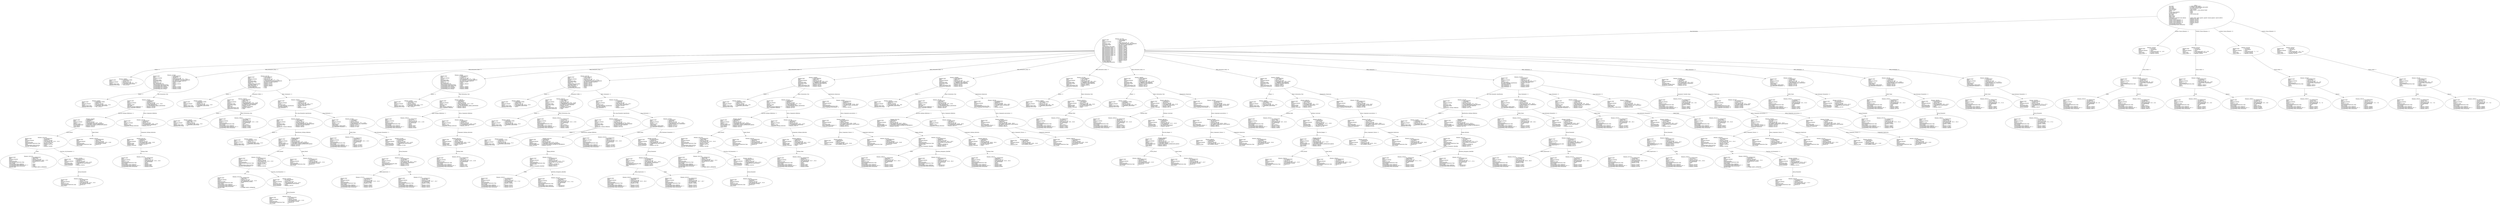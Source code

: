 digraph "array_declare.adt" {
  Unit_3 -> Element_2317106
      [ label=Unit_Declaration ];
  Unit_3 -> Element_2293428
      [ label="Context_Clause_Elements ( 1)" ];
  Unit_3 -> Element_2297425
      [ label="Context_Clause_Elements ( 2)" ];
  Unit_3 -> Element_2301428
      [ label="Context_Clause_Elements ( 3)" ];
  Unit_3 -> Element_2305425
      [ label="Context_Clause_Elements ( 4)" ];
  Unit_3
      [ label=<<TABLE BORDER="0" CELLBORDER="0" CELLSPACING="0" CELLPADDING="0"> 
          <TR><TD COLSPAN="3">Unit_3</TD></TR>
          <TR><TD ALIGN="LEFT">Unit_Kind   </TD><TD> = </TD><TD ALIGN="LEFT">A_PROCEDURE_BODY</TD></TR>
          <TR><TD ALIGN="LEFT">Unit_Class   </TD><TD> = </TD><TD ALIGN="LEFT">A_PUBLIC_DECLARATION_AND_BODY</TD></TR>
          <TR><TD ALIGN="LEFT">Unit_Origin   </TD><TD> = </TD><TD ALIGN="LEFT">AN_APPLICATION_UNIT</TD></TR>
          <TR><TD ALIGN="LEFT">Unit_Full_Name    </TD><TD> = </TD><TD ALIGN="LEFT">array_declare</TD></TR>
          <TR><TD ALIGN="LEFT">Unique_Name   </TD><TD> = </TD><TD ALIGN="LEFT">ASIS Context 1: array_declare (body)</TD></TR>
          <TR><TD ALIGN="LEFT">Exists  </TD><TD> = </TD><TD ALIGN="LEFT">TRUE</TD></TR>
          <TR><TD ALIGN="LEFT">Can_Be_Main_Program     </TD><TD> = </TD><TD ALIGN="LEFT">TRUE</TD></TR>
          <TR><TD ALIGN="LEFT">Is_Body_Required     </TD><TD> = </TD><TD ALIGN="LEFT">TRUE</TD></TR>
          <TR><TD ALIGN="LEFT">Text_Name   </TD><TD> = </TD><TD ALIGN="LEFT">array_declare.adb</TD></TR>
          <TR><TD ALIGN="LEFT">Text_Form   </TD><TD> = </TD><TD ALIGN="LEFT"></TD></TR>
          <TR><TD ALIGN="LEFT">Object_Name   </TD><TD> = </TD><TD ALIGN="LEFT"></TD></TR>
          <TR><TD ALIGN="LEFT">Object_Form   </TD><TD> = </TD><TD ALIGN="LEFT"></TD></TR>
          <TR><TD ALIGN="LEFT">Compilation_Command_Line_Options         </TD><TD> = </TD><TD ALIGN="LEFT">-gnatA -gnatc -gnatt -gnatws -gnatyN -mtune=generic -march=x86-64</TD></TR>
          <TR><TD ALIGN="LEFT">Unit_Declaration     </TD><TD> = </TD><TD ALIGN="LEFT">Element_2317106</TD></TR>
          <TR><TD ALIGN="LEFT">Context_Clause_Elements ( 1)        </TD><TD> = </TD><TD ALIGN="LEFT">Element_2293428</TD></TR>
          <TR><TD ALIGN="LEFT">Context_Clause_Elements ( 2)        </TD><TD> = </TD><TD ALIGN="LEFT">Element_2297425</TD></TR>
          <TR><TD ALIGN="LEFT">Context_Clause_Elements ( 3)        </TD><TD> = </TD><TD ALIGN="LEFT">Element_2301428</TD></TR>
          <TR><TD ALIGN="LEFT">Context_Clause_Elements ( 4)        </TD><TD> = </TD><TD ALIGN="LEFT">Element_2305425</TD></TR>
          <TR><TD ALIGN="LEFT">Corresponding_Declaration       </TD><TD> = </TD><TD ALIGN="LEFT">(none)</TD></TR>
          <TR><TD ALIGN="LEFT">Corresponding_Parent_Declaration         </TD><TD> = </TD><TD ALIGN="LEFT">Unit_1</TD></TR>
          </TABLE>> ];
  Element_2293428 -> Element_2295265
      [ label="Clause_Name ( 1)" ];
  Element_2293428
      [ label=<<TABLE BORDER="0" CELLBORDER="0" CELLSPACING="0" CELLPADDING="0"> 
          <TR><TD COLSPAN="3">Element_2293428</TD></TR>
          <TR><TD ALIGN="LEFT">Element_Kind    </TD><TD> = </TD><TD ALIGN="LEFT">A_CLAUSE</TD></TR>
          <TR><TD ALIGN="LEFT">Hash  </TD><TD> = </TD><TD ALIGN="LEFT"> 2014926946</TD></TR>
          <TR><TD ALIGN="LEFT">Enclosing_Element     </TD><TD> = </TD><TD ALIGN="LEFT">(none)</TD></TR>
          <TR><TD ALIGN="LEFT">Source  </TD><TD> = </TD><TD ALIGN="LEFT">array_declare.adb - 6:1 .. 6:25</TD></TR>
          <TR><TD ALIGN="LEFT">Clause_Kind   </TD><TD> = </TD><TD ALIGN="LEFT">A_WITH_CLAUSE</TD></TR>
          <TR><TD ALIGN="LEFT">Clause_Name ( 1)     </TD><TD> = </TD><TD ALIGN="LEFT">Element_2295265</TD></TR>
          </TABLE>> ];
  Element_2295265 -> Element_2292237
      [ label=Prefix ];
  Element_2295265 -> Element_2294237
      [ label=Selector ];
  Element_2295265
      [ label=<<TABLE BORDER="0" CELLBORDER="0" CELLSPACING="0" CELLPADDING="0"> 
          <TR><TD COLSPAN="3">Element_2295265</TD></TR>
          <TR><TD ALIGN="LEFT">Element_Kind    </TD><TD> = </TD><TD ALIGN="LEFT">AN_EXPRESSION</TD></TR>
          <TR><TD ALIGN="LEFT">Hash  </TD><TD> = </TD><TD ALIGN="LEFT"> 2014843538</TD></TR>
          <TR><TD ALIGN="LEFT">Enclosing_Element     </TD><TD> = </TD><TD ALIGN="LEFT">Element_2293428</TD></TR>
          <TR><TD ALIGN="LEFT">Source  </TD><TD> = </TD><TD ALIGN="LEFT">array_declare.adb - 6:6 .. 6:24</TD></TR>
          <TR><TD ALIGN="LEFT">Expression_Kind    </TD><TD> = </TD><TD ALIGN="LEFT">A_SELECTED_COMPONENT</TD></TR>
          <TR><TD ALIGN="LEFT">Corresponding_Expression_Type        </TD><TD> = </TD><TD ALIGN="LEFT">(none)</TD></TR>
          <TR><TD ALIGN="LEFT">Prefix  </TD><TD> = </TD><TD ALIGN="LEFT">Element_2292237</TD></TR>
          <TR><TD ALIGN="LEFT">Selector   </TD><TD> = </TD><TD ALIGN="LEFT">Element_2294237</TD></TR>
          </TABLE>> ];
  Element_2292237
      [ label=<<TABLE BORDER="0" CELLBORDER="0" CELLSPACING="0" CELLPADDING="0"> 
          <TR><TD COLSPAN="3">Element_2292237</TD></TR>
          <TR><TD ALIGN="LEFT">Element_Kind    </TD><TD> = </TD><TD ALIGN="LEFT">AN_EXPRESSION</TD></TR>
          <TR><TD ALIGN="LEFT">Hash  </TD><TD> = </TD><TD ALIGN="LEFT"> 2014960226</TD></TR>
          <TR><TD ALIGN="LEFT">Enclosing_Element     </TD><TD> = </TD><TD ALIGN="LEFT">Element_2295265</TD></TR>
          <TR><TD ALIGN="LEFT">Source  </TD><TD> = </TD><TD ALIGN="LEFT">array_declare.adb - 6:6 .. 6:8</TD></TR>
          <TR><TD ALIGN="LEFT">Expression_Kind    </TD><TD> = </TD><TD ALIGN="LEFT">AN_IDENTIFIER</TD></TR>
          <TR><TD ALIGN="LEFT">Corresponding_Expression_Type        </TD><TD> = </TD><TD ALIGN="LEFT">(none)</TD></TR>
          <TR><TD ALIGN="LEFT">Name_Image   </TD><TD> = </TD><TD ALIGN="LEFT">ada</TD></TR>
          <TR><TD ALIGN="LEFT">Corresponding_Name_Definition        </TD><TD> = </TD><TD ALIGN="LEFT">Element_2595057</TD></TR>
          <TR><TD ALIGN="LEFT">Corresponding_Name_Definition_List ( 1)          </TD><TD> = </TD><TD ALIGN="LEFT">Element_2595057</TD></TR>
          <TR><TD ALIGN="LEFT">Corresponding_Name_Declaration        </TD><TD> = </TD><TD ALIGN="LEFT">Element_2608112</TD></TR>
          </TABLE>> ];
  Element_2294237
      [ label=<<TABLE BORDER="0" CELLBORDER="0" CELLSPACING="0" CELLPADDING="0"> 
          <TR><TD COLSPAN="3">Element_2294237</TD></TR>
          <TR><TD ALIGN="LEFT">Element_Kind    </TD><TD> = </TD><TD ALIGN="LEFT">AN_EXPRESSION</TD></TR>
          <TR><TD ALIGN="LEFT">Hash  </TD><TD> = </TD><TD ALIGN="LEFT"> 2014960290</TD></TR>
          <TR><TD ALIGN="LEFT">Enclosing_Element     </TD><TD> = </TD><TD ALIGN="LEFT">Element_2295265</TD></TR>
          <TR><TD ALIGN="LEFT">Source  </TD><TD> = </TD><TD ALIGN="LEFT">array_declare.adb - 6:10 .. 6:24</TD></TR>
          <TR><TD ALIGN="LEFT">Expression_Kind    </TD><TD> = </TD><TD ALIGN="LEFT">AN_IDENTIFIER</TD></TR>
          <TR><TD ALIGN="LEFT">Corresponding_Expression_Type        </TD><TD> = </TD><TD ALIGN="LEFT">(none)</TD></TR>
          <TR><TD ALIGN="LEFT">Name_Image   </TD><TD> = </TD><TD ALIGN="LEFT">integer_text_io</TD></TR>
          <TR><TD ALIGN="LEFT">Corresponding_Name_Definition        </TD><TD> = </TD><TD ALIGN="LEFT">Element_2619081</TD></TR>
          <TR><TD ALIGN="LEFT">Corresponding_Name_Definition_List ( 1)          </TD><TD> = </TD><TD ALIGN="LEFT">Element_2619081</TD></TR>
          <TR><TD ALIGN="LEFT">Corresponding_Name_Declaration        </TD><TD> = </TD><TD ALIGN="LEFT">Element_19095137</TD></TR>
          </TABLE>> ];
  Element_2297425 -> Element_2299265
      [ label="Clause_Name ( 1)" ];
  Element_2297425
      [ label=<<TABLE BORDER="0" CELLBORDER="0" CELLSPACING="0" CELLPADDING="0"> 
          <TR><TD COLSPAN="3">Element_2297425</TD></TR>
          <TR><TD ALIGN="LEFT">Element_Kind    </TD><TD> = </TD><TD ALIGN="LEFT">A_CLAUSE</TD></TR>
          <TR><TD ALIGN="LEFT">Hash  </TD><TD> = </TD><TD ALIGN="LEFT"> 2014925490</TD></TR>
          <TR><TD ALIGN="LEFT">Enclosing_Element     </TD><TD> = </TD><TD ALIGN="LEFT">(none)</TD></TR>
          <TR><TD ALIGN="LEFT">Source  </TD><TD> = </TD><TD ALIGN="LEFT">array_declare.adb - 6:27 .. 6:50</TD></TR>
          <TR><TD ALIGN="LEFT">Clause_Kind   </TD><TD> = </TD><TD ALIGN="LEFT">A_USE_PACKAGE_CLAUSE</TD></TR>
          <TR><TD ALIGN="LEFT">Clause_Name ( 1)     </TD><TD> = </TD><TD ALIGN="LEFT">Element_2299265</TD></TR>
          </TABLE>> ];
  Element_2299265 -> Element_2296237
      [ label=Prefix ];
  Element_2299265 -> Element_2298237
      [ label=Selector ];
  Element_2299265
      [ label=<<TABLE BORDER="0" CELLBORDER="0" CELLSPACING="0" CELLPADDING="0"> 
          <TR><TD COLSPAN="3">Element_2299265</TD></TR>
          <TR><TD ALIGN="LEFT">Element_Kind    </TD><TD> = </TD><TD ALIGN="LEFT">AN_EXPRESSION</TD></TR>
          <TR><TD ALIGN="LEFT">Hash  </TD><TD> = </TD><TD ALIGN="LEFT"> 2014843426</TD></TR>
          <TR><TD ALIGN="LEFT">Enclosing_Element     </TD><TD> = </TD><TD ALIGN="LEFT">Element_2297425</TD></TR>
          <TR><TD ALIGN="LEFT">Source  </TD><TD> = </TD><TD ALIGN="LEFT">array_declare.adb - 6:31 .. 6:49</TD></TR>
          <TR><TD ALIGN="LEFT">Expression_Kind    </TD><TD> = </TD><TD ALIGN="LEFT">A_SELECTED_COMPONENT</TD></TR>
          <TR><TD ALIGN="LEFT">Corresponding_Expression_Type        </TD><TD> = </TD><TD ALIGN="LEFT">(none)</TD></TR>
          <TR><TD ALIGN="LEFT">Prefix  </TD><TD> = </TD><TD ALIGN="LEFT">Element_2296237</TD></TR>
          <TR><TD ALIGN="LEFT">Selector   </TD><TD> = </TD><TD ALIGN="LEFT">Element_2298237</TD></TR>
          </TABLE>> ];
  Element_2296237
      [ label=<<TABLE BORDER="0" CELLBORDER="0" CELLSPACING="0" CELLPADDING="0"> 
          <TR><TD COLSPAN="3">Element_2296237</TD></TR>
          <TR><TD ALIGN="LEFT">Element_Kind    </TD><TD> = </TD><TD ALIGN="LEFT">AN_EXPRESSION</TD></TR>
          <TR><TD ALIGN="LEFT">Hash  </TD><TD> = </TD><TD ALIGN="LEFT"> 2014960370</TD></TR>
          <TR><TD ALIGN="LEFT">Enclosing_Element     </TD><TD> = </TD><TD ALIGN="LEFT">Element_2299265</TD></TR>
          <TR><TD ALIGN="LEFT">Source  </TD><TD> = </TD><TD ALIGN="LEFT">array_declare.adb - 6:31 .. 6:33</TD></TR>
          <TR><TD ALIGN="LEFT">Expression_Kind    </TD><TD> = </TD><TD ALIGN="LEFT">AN_IDENTIFIER</TD></TR>
          <TR><TD ALIGN="LEFT">Corresponding_Expression_Type        </TD><TD> = </TD><TD ALIGN="LEFT">(none)</TD></TR>
          <TR><TD ALIGN="LEFT">Name_Image   </TD><TD> = </TD><TD ALIGN="LEFT">ada</TD></TR>
          <TR><TD ALIGN="LEFT">Corresponding_Name_Definition        </TD><TD> = </TD><TD ALIGN="LEFT">Element_2595057</TD></TR>
          <TR><TD ALIGN="LEFT">Corresponding_Name_Definition_List ( 1)          </TD><TD> = </TD><TD ALIGN="LEFT">Element_2595057</TD></TR>
          <TR><TD ALIGN="LEFT">Corresponding_Name_Declaration        </TD><TD> = </TD><TD ALIGN="LEFT">Element_2608112</TD></TR>
          </TABLE>> ];
  Element_2298237
      [ label=<<TABLE BORDER="0" CELLBORDER="0" CELLSPACING="0" CELLPADDING="0"> 
          <TR><TD COLSPAN="3">Element_2298237</TD></TR>
          <TR><TD ALIGN="LEFT">Element_Kind    </TD><TD> = </TD><TD ALIGN="LEFT">AN_EXPRESSION</TD></TR>
          <TR><TD ALIGN="LEFT">Hash  </TD><TD> = </TD><TD ALIGN="LEFT"> 2014960178</TD></TR>
          <TR><TD ALIGN="LEFT">Enclosing_Element     </TD><TD> = </TD><TD ALIGN="LEFT">Element_2299265</TD></TR>
          <TR><TD ALIGN="LEFT">Source  </TD><TD> = </TD><TD ALIGN="LEFT">array_declare.adb - 6:35 .. 6:49</TD></TR>
          <TR><TD ALIGN="LEFT">Expression_Kind    </TD><TD> = </TD><TD ALIGN="LEFT">AN_IDENTIFIER</TD></TR>
          <TR><TD ALIGN="LEFT">Corresponding_Expression_Type        </TD><TD> = </TD><TD ALIGN="LEFT">(none)</TD></TR>
          <TR><TD ALIGN="LEFT">Name_Image   </TD><TD> = </TD><TD ALIGN="LEFT">integer_text_io</TD></TR>
          <TR><TD ALIGN="LEFT">Corresponding_Name_Definition        </TD><TD> = </TD><TD ALIGN="LEFT">Element_2619081</TD></TR>
          <TR><TD ALIGN="LEFT">Corresponding_Name_Definition_List ( 1)          </TD><TD> = </TD><TD ALIGN="LEFT">Element_2619081</TD></TR>
          <TR><TD ALIGN="LEFT">Corresponding_Name_Declaration        </TD><TD> = </TD><TD ALIGN="LEFT">Element_19095137</TD></TR>
          </TABLE>> ];
  Element_2301428 -> Element_2303265
      [ label="Clause_Name ( 1)" ];
  Element_2301428
      [ label=<<TABLE BORDER="0" CELLBORDER="0" CELLSPACING="0" CELLPADDING="0"> 
          <TR><TD COLSPAN="3">Element_2301428</TD></TR>
          <TR><TD ALIGN="LEFT">Element_Kind    </TD><TD> = </TD><TD ALIGN="LEFT">A_CLAUSE</TD></TR>
          <TR><TD ALIGN="LEFT">Hash  </TD><TD> = </TD><TD ALIGN="LEFT"> 1007594545</TD></TR>
          <TR><TD ALIGN="LEFT">Enclosing_Element     </TD><TD> = </TD><TD ALIGN="LEFT">(none)</TD></TR>
          <TR><TD ALIGN="LEFT">Source  </TD><TD> = </TD><TD ALIGN="LEFT">array_declare.adb - 7:1 .. 7:17</TD></TR>
          <TR><TD ALIGN="LEFT">Clause_Kind   </TD><TD> = </TD><TD ALIGN="LEFT">A_WITH_CLAUSE</TD></TR>
          <TR><TD ALIGN="LEFT">Clause_Name ( 1)     </TD><TD> = </TD><TD ALIGN="LEFT">Element_2303265</TD></TR>
          </TABLE>> ];
  Element_2303265 -> Element_2300237
      [ label=Prefix ];
  Element_2303265 -> Element_2302237
      [ label=Selector ];
  Element_2303265
      [ label=<<TABLE BORDER="0" CELLBORDER="0" CELLSPACING="0" CELLPADDING="0"> 
          <TR><TD COLSPAN="3">Element_2303265</TD></TR>
          <TR><TD ALIGN="LEFT">Element_Kind    </TD><TD> = </TD><TD ALIGN="LEFT">AN_EXPRESSION</TD></TR>
          <TR><TD ALIGN="LEFT">Hash  </TD><TD> = </TD><TD ALIGN="LEFT"> 1007552841</TD></TR>
          <TR><TD ALIGN="LEFT">Enclosing_Element     </TD><TD> = </TD><TD ALIGN="LEFT">Element_2301428</TD></TR>
          <TR><TD ALIGN="LEFT">Source  </TD><TD> = </TD><TD ALIGN="LEFT">array_declare.adb - 7:6 .. 7:16</TD></TR>
          <TR><TD ALIGN="LEFT">Expression_Kind    </TD><TD> = </TD><TD ALIGN="LEFT">A_SELECTED_COMPONENT</TD></TR>
          <TR><TD ALIGN="LEFT">Corresponding_Expression_Type        </TD><TD> = </TD><TD ALIGN="LEFT">(none)</TD></TR>
          <TR><TD ALIGN="LEFT">Prefix  </TD><TD> = </TD><TD ALIGN="LEFT">Element_2300237</TD></TR>
          <TR><TD ALIGN="LEFT">Selector   </TD><TD> = </TD><TD ALIGN="LEFT">Element_2302237</TD></TR>
          </TABLE>> ];
  Element_2300237
      [ label=<<TABLE BORDER="0" CELLBORDER="0" CELLSPACING="0" CELLPADDING="0"> 
          <TR><TD COLSPAN="3">Element_2300237</TD></TR>
          <TR><TD ALIGN="LEFT">Element_Kind    </TD><TD> = </TD><TD ALIGN="LEFT">AN_EXPRESSION</TD></TR>
          <TR><TD ALIGN="LEFT">Hash  </TD><TD> = </TD><TD ALIGN="LEFT"> 1007611185</TD></TR>
          <TR><TD ALIGN="LEFT">Enclosing_Element     </TD><TD> = </TD><TD ALIGN="LEFT">Element_2303265</TD></TR>
          <TR><TD ALIGN="LEFT">Source  </TD><TD> = </TD><TD ALIGN="LEFT">array_declare.adb - 7:6 .. 7:8</TD></TR>
          <TR><TD ALIGN="LEFT">Expression_Kind    </TD><TD> = </TD><TD ALIGN="LEFT">AN_IDENTIFIER</TD></TR>
          <TR><TD ALIGN="LEFT">Corresponding_Expression_Type        </TD><TD> = </TD><TD ALIGN="LEFT">(none)</TD></TR>
          <TR><TD ALIGN="LEFT">Name_Image   </TD><TD> = </TD><TD ALIGN="LEFT">ada</TD></TR>
          <TR><TD ALIGN="LEFT">Corresponding_Name_Definition        </TD><TD> = </TD><TD ALIGN="LEFT">Element_2595057</TD></TR>
          <TR><TD ALIGN="LEFT">Corresponding_Name_Definition_List ( 1)          </TD><TD> = </TD><TD ALIGN="LEFT">Element_2595057</TD></TR>
          <TR><TD ALIGN="LEFT">Corresponding_Name_Declaration        </TD><TD> = </TD><TD ALIGN="LEFT">Element_2608112</TD></TR>
          </TABLE>> ];
  Element_2302237
      [ label=<<TABLE BORDER="0" CELLBORDER="0" CELLSPACING="0" CELLPADDING="0"> 
          <TR><TD COLSPAN="3">Element_2302237</TD></TR>
          <TR><TD ALIGN="LEFT">Element_Kind    </TD><TD> = </TD><TD ALIGN="LEFT">AN_EXPRESSION</TD></TR>
          <TR><TD ALIGN="LEFT">Hash  </TD><TD> = </TD><TD ALIGN="LEFT"> 1007611217</TD></TR>
          <TR><TD ALIGN="LEFT">Enclosing_Element     </TD><TD> = </TD><TD ALIGN="LEFT">Element_2303265</TD></TR>
          <TR><TD ALIGN="LEFT">Source  </TD><TD> = </TD><TD ALIGN="LEFT">array_declare.adb - 7:10 .. 7:16</TD></TR>
          <TR><TD ALIGN="LEFT">Expression_Kind    </TD><TD> = </TD><TD ALIGN="LEFT">AN_IDENTIFIER</TD></TR>
          <TR><TD ALIGN="LEFT">Corresponding_Expression_Type        </TD><TD> = </TD><TD ALIGN="LEFT">(none)</TD></TR>
          <TR><TD ALIGN="LEFT">Name_Image   </TD><TD> = </TD><TD ALIGN="LEFT">text_io</TD></TR>
          <TR><TD ALIGN="LEFT">Corresponding_Name_Definition        </TD><TD> = </TD><TD ALIGN="LEFT">Element_2668081</TD></TR>
          <TR><TD ALIGN="LEFT">Corresponding_Name_Definition_List ( 1)          </TD><TD> = </TD><TD ALIGN="LEFT">Element_2668081</TD></TR>
          <TR><TD ALIGN="LEFT">Corresponding_Name_Declaration        </TD><TD> = </TD><TD ALIGN="LEFT">Element_6629112</TD></TR>
          </TABLE>> ];
  Element_2305425 -> Element_2307265
      [ label="Clause_Name ( 1)" ];
  Element_2305425
      [ label=<<TABLE BORDER="0" CELLBORDER="0" CELLSPACING="0" CELLPADDING="0"> 
          <TR><TD COLSPAN="3">Element_2305425</TD></TR>
          <TR><TD ALIGN="LEFT">Element_Kind    </TD><TD> = </TD><TD ALIGN="LEFT">A_CLAUSE</TD></TR>
          <TR><TD ALIGN="LEFT">Hash  </TD><TD> = </TD><TD ALIGN="LEFT"> 1007593753</TD></TR>
          <TR><TD ALIGN="LEFT">Enclosing_Element     </TD><TD> = </TD><TD ALIGN="LEFT">(none)</TD></TR>
          <TR><TD ALIGN="LEFT">Source  </TD><TD> = </TD><TD ALIGN="LEFT">array_declare.adb - 7:19 .. 7:34</TD></TR>
          <TR><TD ALIGN="LEFT">Clause_Kind   </TD><TD> = </TD><TD ALIGN="LEFT">A_USE_PACKAGE_CLAUSE</TD></TR>
          <TR><TD ALIGN="LEFT">Clause_Name ( 1)     </TD><TD> = </TD><TD ALIGN="LEFT">Element_2307265</TD></TR>
          </TABLE>> ];
  Element_2307265 -> Element_2304237
      [ label=Prefix ];
  Element_2307265 -> Element_2306237
      [ label=Selector ];
  Element_2307265
      [ label=<<TABLE BORDER="0" CELLBORDER="0" CELLSPACING="0" CELLPADDING="0"> 
          <TR><TD COLSPAN="3">Element_2307265</TD></TR>
          <TR><TD ALIGN="LEFT">Element_Kind    </TD><TD> = </TD><TD ALIGN="LEFT">AN_EXPRESSION</TD></TR>
          <TR><TD ALIGN="LEFT">Hash  </TD><TD> = </TD><TD ALIGN="LEFT"> 1007552849</TD></TR>
          <TR><TD ALIGN="LEFT">Enclosing_Element     </TD><TD> = </TD><TD ALIGN="LEFT">Element_2305425</TD></TR>
          <TR><TD ALIGN="LEFT">Source  </TD><TD> = </TD><TD ALIGN="LEFT">array_declare.adb - 7:23 .. 7:33</TD></TR>
          <TR><TD ALIGN="LEFT">Expression_Kind    </TD><TD> = </TD><TD ALIGN="LEFT">A_SELECTED_COMPONENT</TD></TR>
          <TR><TD ALIGN="LEFT">Corresponding_Expression_Type        </TD><TD> = </TD><TD ALIGN="LEFT">(none)</TD></TR>
          <TR><TD ALIGN="LEFT">Prefix  </TD><TD> = </TD><TD ALIGN="LEFT">Element_2304237</TD></TR>
          <TR><TD ALIGN="LEFT">Selector   </TD><TD> = </TD><TD ALIGN="LEFT">Element_2306237</TD></TR>
          </TABLE>> ];
  Element_2304237
      [ label=<<TABLE BORDER="0" CELLBORDER="0" CELLSPACING="0" CELLPADDING="0"> 
          <TR><TD COLSPAN="3">Element_2304237</TD></TR>
          <TR><TD ALIGN="LEFT">Element_Kind    </TD><TD> = </TD><TD ALIGN="LEFT">AN_EXPRESSION</TD></TR>
          <TR><TD ALIGN="LEFT">Hash  </TD><TD> = </TD><TD ALIGN="LEFT"> 1007611193</TD></TR>
          <TR><TD ALIGN="LEFT">Enclosing_Element     </TD><TD> = </TD><TD ALIGN="LEFT">Element_2307265</TD></TR>
          <TR><TD ALIGN="LEFT">Source  </TD><TD> = </TD><TD ALIGN="LEFT">array_declare.adb - 7:23 .. 7:25</TD></TR>
          <TR><TD ALIGN="LEFT">Expression_Kind    </TD><TD> = </TD><TD ALIGN="LEFT">AN_IDENTIFIER</TD></TR>
          <TR><TD ALIGN="LEFT">Corresponding_Expression_Type        </TD><TD> = </TD><TD ALIGN="LEFT">(none)</TD></TR>
          <TR><TD ALIGN="LEFT">Name_Image   </TD><TD> = </TD><TD ALIGN="LEFT">ada</TD></TR>
          <TR><TD ALIGN="LEFT">Corresponding_Name_Definition        </TD><TD> = </TD><TD ALIGN="LEFT">Element_2595057</TD></TR>
          <TR><TD ALIGN="LEFT">Corresponding_Name_Definition_List ( 1)          </TD><TD> = </TD><TD ALIGN="LEFT">Element_2595057</TD></TR>
          <TR><TD ALIGN="LEFT">Corresponding_Name_Declaration        </TD><TD> = </TD><TD ALIGN="LEFT">Element_2608112</TD></TR>
          </TABLE>> ];
  Element_2306237
      [ label=<<TABLE BORDER="0" CELLBORDER="0" CELLSPACING="0" CELLPADDING="0"> 
          <TR><TD COLSPAN="3">Element_2306237</TD></TR>
          <TR><TD ALIGN="LEFT">Element_Kind    </TD><TD> = </TD><TD ALIGN="LEFT">AN_EXPRESSION</TD></TR>
          <TR><TD ALIGN="LEFT">Hash  </TD><TD> = </TD><TD ALIGN="LEFT"> 1007611225</TD></TR>
          <TR><TD ALIGN="LEFT">Enclosing_Element     </TD><TD> = </TD><TD ALIGN="LEFT">Element_2307265</TD></TR>
          <TR><TD ALIGN="LEFT">Source  </TD><TD> = </TD><TD ALIGN="LEFT">array_declare.adb - 7:27 .. 7:33</TD></TR>
          <TR><TD ALIGN="LEFT">Expression_Kind    </TD><TD> = </TD><TD ALIGN="LEFT">AN_IDENTIFIER</TD></TR>
          <TR><TD ALIGN="LEFT">Corresponding_Expression_Type        </TD><TD> = </TD><TD ALIGN="LEFT">(none)</TD></TR>
          <TR><TD ALIGN="LEFT">Name_Image   </TD><TD> = </TD><TD ALIGN="LEFT">text_io</TD></TR>
          <TR><TD ALIGN="LEFT">Corresponding_Name_Definition        </TD><TD> = </TD><TD ALIGN="LEFT">Element_2668081</TD></TR>
          <TR><TD ALIGN="LEFT">Corresponding_Name_Definition_List ( 1)          </TD><TD> = </TD><TD ALIGN="LEFT">Element_2668081</TD></TR>
          <TR><TD ALIGN="LEFT">Corresponding_Name_Declaration        </TD><TD> = </TD><TD ALIGN="LEFT">Element_6629112</TD></TR>
          </TABLE>> ];
  Element_2317106 -> Element_2309057
      [ label="Names ( 1)" ];
  Element_2317106 -> Element_2333082
      [ label="Body_Declarative_Items ( 1)" ];
  Element_2317106 -> Element_2351106
      [ label="Body_Declarative_Items ( 2)" ];
  Element_2317106 -> Element_2389082
      [ label="Body_Declarative_Items ( 3)" ];
  Element_2317106 -> Element_2407106
      [ label="Body_Declarative_Items ( 4)" ];
  Element_2317106 -> Element_2439090
      [ label="Body_Declarative_Items ( 5)" ];
  Element_2317106 -> Element_2459090
      [ label="Body_Declarative_Items ( 6)" ];
  Element_2317106 -> Element_2477090
      [ label="Body_Declarative_Items ( 7)" ];
  Element_2317106 -> Element_2486090
      [ label="Body_Declarative_Items ( 8)" ];
  Element_2317106 -> Element_2504090
      [ label="Body_Declarative_Items ( 9)" ];
  Element_2317106 -> Element_2528393
      [ label="Body_Statements ( 1)" ];
  Element_2317106 -> Element_2544388
      [ label="Body_Statements ( 2)" ];
  Element_2317106 -> Element_2558397
      [ label="Body_Statements ( 3)" ];
  Element_2317106 -> Element_2561397
      [ label="Body_Statements ( 4)" ];
  Element_2317106 -> Element_2564397
      [ label="Body_Statements ( 5)" ];
  Element_2317106
      [ label=<<TABLE BORDER="0" CELLBORDER="0" CELLSPACING="0" CELLPADDING="0"> 
          <TR><TD COLSPAN="3">Element_2317106</TD></TR>
          <TR><TD ALIGN="LEFT">Element_Kind    </TD><TD> = </TD><TD ALIGN="LEFT">A_DECLARATION</TD></TR>
          <TR><TD ALIGN="LEFT">Hash  </TD><TD> = </TD><TD ALIGN="LEFT">-1643629308</TD></TR>
          <TR><TD ALIGN="LEFT">Enclosing_Element     </TD><TD> = </TD><TD ALIGN="LEFT">(none)</TD></TR>
          <TR><TD ALIGN="LEFT">Source  </TD><TD> = </TD><TD ALIGN="LEFT">array_declare.adb - 8:1 .. 58:18</TD></TR>
          <TR><TD ALIGN="LEFT">Declaration_Kind     </TD><TD> = </TD><TD ALIGN="LEFT">A_PROCEDURE_BODY_DECLARATION</TD></TR>
          <TR><TD ALIGN="LEFT">Declaration_Origin     </TD><TD> = </TD><TD ALIGN="LEFT">AN_EXPLICIT_DECLARATION</TD></TR>
          <TR><TD ALIGN="LEFT">Names ( 1)   </TD><TD> = </TD><TD ALIGN="LEFT">Element_2309057</TD></TR>
          <TR><TD ALIGN="LEFT">Corresponding_End_Name      </TD><TD> = </TD><TD ALIGN="LEFT">Element_2566237</TD></TR>
          <TR><TD ALIGN="LEFT">Body_Declarative_Items ( 1)       </TD><TD> = </TD><TD ALIGN="LEFT">Element_2333082</TD></TR>
          <TR><TD ALIGN="LEFT">Body_Declarative_Items ( 2)       </TD><TD> = </TD><TD ALIGN="LEFT">Element_2351106</TD></TR>
          <TR><TD ALIGN="LEFT">Body_Declarative_Items ( 3)       </TD><TD> = </TD><TD ALIGN="LEFT">Element_2389082</TD></TR>
          <TR><TD ALIGN="LEFT">Body_Declarative_Items ( 4)       </TD><TD> = </TD><TD ALIGN="LEFT">Element_2407106</TD></TR>
          <TR><TD ALIGN="LEFT">Body_Declarative_Items ( 5)       </TD><TD> = </TD><TD ALIGN="LEFT">Element_2439090</TD></TR>
          <TR><TD ALIGN="LEFT">Body_Declarative_Items ( 6)       </TD><TD> = </TD><TD ALIGN="LEFT">Element_2459090</TD></TR>
          <TR><TD ALIGN="LEFT">Body_Declarative_Items ( 7)       </TD><TD> = </TD><TD ALIGN="LEFT">Element_2477090</TD></TR>
          <TR><TD ALIGN="LEFT">Body_Declarative_Items ( 8)       </TD><TD> = </TD><TD ALIGN="LEFT">Element_2486090</TD></TR>
          <TR><TD ALIGN="LEFT">Body_Declarative_Items ( 9)       </TD><TD> = </TD><TD ALIGN="LEFT">Element_2504090</TD></TR>
          <TR><TD ALIGN="LEFT">Body_Statements ( 1)      </TD><TD> = </TD><TD ALIGN="LEFT">Element_2528393</TD></TR>
          <TR><TD ALIGN="LEFT">Body_Statements ( 2)      </TD><TD> = </TD><TD ALIGN="LEFT">Element_2544388</TD></TR>
          <TR><TD ALIGN="LEFT">Body_Statements ( 3)      </TD><TD> = </TD><TD ALIGN="LEFT">Element_2558397</TD></TR>
          <TR><TD ALIGN="LEFT">Body_Statements ( 4)      </TD><TD> = </TD><TD ALIGN="LEFT">Element_2561397</TD></TR>
          <TR><TD ALIGN="LEFT">Body_Statements ( 5)      </TD><TD> = </TD><TD ALIGN="LEFT">Element_2564397</TD></TR>
          <TR><TD ALIGN="LEFT">Is_Name_Repeated     </TD><TD> = </TD><TD ALIGN="LEFT">TRUE</TD></TR>
          <TR><TD ALIGN="LEFT">Corresponding_Declaration       </TD><TD> = </TD><TD ALIGN="LEFT">(none)</TD></TR>
          </TABLE>> ];
  Element_2309057
      [ label=<<TABLE BORDER="0" CELLBORDER="0" CELLSPACING="0" CELLPADDING="0"> 
          <TR><TD COLSPAN="3">Element_2309057</TD></TR>
          <TR><TD ALIGN="LEFT">Element_Kind    </TD><TD> = </TD><TD ALIGN="LEFT">A_DEFINING_NAME</TD></TR>
          <TR><TD ALIGN="LEFT">Hash  </TD><TD> = </TD><TD ALIGN="LEFT">-1643635540</TD></TR>
          <TR><TD ALIGN="LEFT">Enclosing_Element     </TD><TD> = </TD><TD ALIGN="LEFT">Element_2317106</TD></TR>
          <TR><TD ALIGN="LEFT">Source  </TD><TD> = </TD><TD ALIGN="LEFT">array_declare.adb - 8:11 .. 8:23</TD></TR>
          <TR><TD ALIGN="LEFT">Defining_Name_Kind     </TD><TD> = </TD><TD ALIGN="LEFT">A_DEFINING_IDENTIFIER</TD></TR>
          <TR><TD ALIGN="LEFT">Defining_Name_Image     </TD><TD> = </TD><TD ALIGN="LEFT">"array_declare"</TD></TR>
          </TABLE>> ];
  Element_2333082 -> Element_2318057
      [ label="Names ( 1)" ];
  Element_2333082 -> Element_2326161
      [ label=Type_Declaration_View ];
  Element_2333082
      [ label=<<TABLE BORDER="0" CELLBORDER="0" CELLSPACING="0" CELLPADDING="0"> 
          <TR><TD COLSPAN="3">Element_2333082</TD></TR>
          <TR><TD ALIGN="LEFT">Element_Kind    </TD><TD> = </TD><TD ALIGN="LEFT">A_DECLARATION</TD></TR>
          <TR><TD ALIGN="LEFT">Hash  </TD><TD> = </TD><TD ALIGN="LEFT"> 662866501</TD></TR>
          <TR><TD ALIGN="LEFT">Enclosing_Element     </TD><TD> = </TD><TD ALIGN="LEFT">Element_2317106</TD></TR>
          <TR><TD ALIGN="LEFT">Source  </TD><TD> = </TD><TD ALIGN="LEFT">array_declare.adb - 10:5 .. 10:51</TD></TR>
          <TR><TD ALIGN="LEFT">Declaration_Kind     </TD><TD> = </TD><TD ALIGN="LEFT">AN_ORDINARY_TYPE_DECLARATION</TD></TR>
          <TR><TD ALIGN="LEFT">Declaration_Origin     </TD><TD> = </TD><TD ALIGN="LEFT">AN_EXPLICIT_DECLARATION</TD></TR>
          <TR><TD ALIGN="LEFT">Names ( 1)   </TD><TD> = </TD><TD ALIGN="LEFT">Element_2318057</TD></TR>
          <TR><TD ALIGN="LEFT">Discriminant_Part     </TD><TD> = </TD><TD ALIGN="LEFT">(none)</TD></TR>
          <TR><TD ALIGN="LEFT">Type_Declaration_View      </TD><TD> = </TD><TD ALIGN="LEFT">Element_2326161</TD></TR>
          <TR><TD ALIGN="LEFT">Corresponding_Type_Declaration        </TD><TD> = </TD><TD ALIGN="LEFT">(none)</TD></TR>
          <TR><TD ALIGN="LEFT">Corresponding_Type_Partial_View        </TD><TD> = </TD><TD ALIGN="LEFT">(none)</TD></TR>
          <TR><TD ALIGN="LEFT">Corresponding_First_Subtype       </TD><TD> = </TD><TD ALIGN="LEFT">Element_2333082</TD></TR>
          <TR><TD ALIGN="LEFT">Corresponding_Last_Constraint        </TD><TD> = </TD><TD ALIGN="LEFT">Element_2333082</TD></TR>
          <TR><TD ALIGN="LEFT">Corresponding_Last_Subtype       </TD><TD> = </TD><TD ALIGN="LEFT">Element_2333082</TD></TR>
          </TABLE>> ];
  Element_2318057
      [ label=<<TABLE BORDER="0" CELLBORDER="0" CELLSPACING="0" CELLPADDING="0"> 
          <TR><TD COLSPAN="3">Element_2318057</TD></TR>
          <TR><TD ALIGN="LEFT">Element_Kind    </TD><TD> = </TD><TD ALIGN="LEFT">A_DEFINING_NAME</TD></TR>
          <TR><TD ALIGN="LEFT">Hash  </TD><TD> = </TD><TD ALIGN="LEFT"> 662865706</TD></TR>
          <TR><TD ALIGN="LEFT">Enclosing_Element     </TD><TD> = </TD><TD ALIGN="LEFT">Element_2333082</TD></TR>
          <TR><TD ALIGN="LEFT">Source  </TD><TD> = </TD><TD ALIGN="LEFT">array_declare.adb - 10:10 .. 10:21</TD></TR>
          <TR><TD ALIGN="LEFT">Defining_Name_Kind     </TD><TD> = </TD><TD ALIGN="LEFT">A_DEFINING_IDENTIFIER</TD></TR>
          <TR><TD ALIGN="LEFT">Defining_Name_Image     </TD><TD> = </TD><TD ALIGN="LEFT">"My_C_Array_T"</TD></TR>
          </TABLE>> ];
  Element_2326161 -> Element_2329186
      [ label="Discrete_Subtype_Definitions ( 1)" ];
  Element_2326161 -> Element_2332183
      [ label=Array_Component_Definition ];
  Element_2326161
      [ label=<<TABLE BORDER="0" CELLBORDER="0" CELLSPACING="0" CELLPADDING="0"> 
          <TR><TD COLSPAN="3">Element_2326161</TD></TR>
          <TR><TD ALIGN="LEFT">Element_Kind    </TD><TD> = </TD><TD ALIGN="LEFT">A_DEFINITION</TD></TR>
          <TR><TD ALIGN="LEFT">Hash  </TD><TD> = </TD><TD ALIGN="LEFT"> 662869034</TD></TR>
          <TR><TD ALIGN="LEFT">Enclosing_Element     </TD><TD> = </TD><TD ALIGN="LEFT">Element_2333082</TD></TR>
          <TR><TD ALIGN="LEFT">Source  </TD><TD> = </TD><TD ALIGN="LEFT">array_declare.adb - 10:26 .. 10:50</TD></TR>
          <TR><TD ALIGN="LEFT">Definition_Kind    </TD><TD> = </TD><TD ALIGN="LEFT">A_TYPE_DEFINITION</TD></TR>
          <TR><TD ALIGN="LEFT">Type_Kind   </TD><TD> = </TD><TD ALIGN="LEFT">A_CONSTRAINED_ARRAY_DEFINITION</TD></TR>
          <TR><TD ALIGN="LEFT">Discrete_Subtype_Definitions ( 1)         </TD><TD> = </TD><TD ALIGN="LEFT">Element_2329186</TD></TR>
          <TR><TD ALIGN="LEFT">Array_Component_Definition       </TD><TD> = </TD><TD ALIGN="LEFT">Element_2332183</TD></TR>
          </TABLE>> ];
  Element_2329186 -> Element_19101262
      [ label=Lower_Bound ];
  Element_2329186 -> Element_2330234
      [ label=Upper_Bound ];
  Element_2329186
      [ label=<<TABLE BORDER="0" CELLBORDER="0" CELLSPACING="0" CELLPADDING="0"> 
          <TR><TD COLSPAN="3">Element_2329186</TD></TR>
          <TR><TD ALIGN="LEFT">Element_Kind    </TD><TD> = </TD><TD ALIGN="LEFT">A_DEFINITION</TD></TR>
          <TR><TD ALIGN="LEFT">Hash  </TD><TD> = </TD><TD ALIGN="LEFT"> 662869827</TD></TR>
          <TR><TD ALIGN="LEFT">Enclosing_Element     </TD><TD> = </TD><TD ALIGN="LEFT">Element_2326161</TD></TR>
          <TR><TD ALIGN="LEFT">Source  </TD><TD> = </TD><TD ALIGN="LEFT">array_declare.adb - 10:32 .. 10:38</TD></TR>
          <TR><TD ALIGN="LEFT">Definition_Kind    </TD><TD> = </TD><TD ALIGN="LEFT">A_DISCRETE_SUBTYPE_DEFINITION</TD></TR>
          <TR><TD ALIGN="LEFT">Discrete_Range_Kind     </TD><TD> = </TD><TD ALIGN="LEFT">A_DISCRETE_SIMPLE_EXPRESSION_RANGE</TD></TR>
          <TR><TD ALIGN="LEFT">Lower_Bound   </TD><TD> = </TD><TD ALIGN="LEFT">Element_19101262</TD></TR>
          <TR><TD ALIGN="LEFT">Upper_Bound   </TD><TD> = </TD><TD ALIGN="LEFT">Element_2330234</TD></TR>
          </TABLE>> ];
  Element_19101262 -> Element_19101251
      [ label=Prefix ];
  Element_19101262 -> Element_2328385
      [ label="Function_Call_Parameters ( 1)" ];
  Element_19101262
      [ label=<<TABLE BORDER="0" CELLBORDER="0" CELLSPACING="0" CELLPADDING="0"> 
          <TR><TD COLSPAN="3">Element_19101262</TD></TR>
          <TR><TD ALIGN="LEFT">Element_Kind    </TD><TD> = </TD><TD ALIGN="LEFT">AN_EXPRESSION</TD></TR>
          <TR><TD ALIGN="LEFT">Hash  </TD><TD> = </TD><TD ALIGN="LEFT"> 662864064</TD></TR>
          <TR><TD ALIGN="LEFT">Enclosing_Element     </TD><TD> = </TD><TD ALIGN="LEFT">Element_2329186</TD></TR>
          <TR><TD ALIGN="LEFT">Source  </TD><TD> = </TD><TD ALIGN="LEFT">array_declare.adb - 10:32 .. 10:33</TD></TR>
          <TR><TD ALIGN="LEFT">Expression_Kind    </TD><TD> = </TD><TD ALIGN="LEFT">A_FUNCTION_CALL</TD></TR>
          <TR><TD ALIGN="LEFT">Corresponding_Expression_Type        </TD><TD> = </TD><TD ALIGN="LEFT">Element_917082</TD></TR>
          <TR><TD ALIGN="LEFT">Prefix  </TD><TD> = </TD><TD ALIGN="LEFT">Element_19101251</TD></TR>
          <TR><TD ALIGN="LEFT">Corresponding_Called_Function        </TD><TD> = </TD><TD ALIGN="LEFT">(none)</TD></TR>
          <TR><TD ALIGN="LEFT">Function_Call_Parameters ( 1)        </TD><TD> = </TD><TD ALIGN="LEFT">Element_2328385</TD></TR>
          </TABLE>> ];
  Element_19101251
      [ label=<<TABLE BORDER="0" CELLBORDER="0" CELLSPACING="0" CELLPADDING="0"> 
          <TR><TD COLSPAN="3">Element_19101251</TD></TR>
          <TR><TD ALIGN="LEFT">Element_Kind    </TD><TD> = </TD><TD ALIGN="LEFT">AN_EXPRESSION</TD></TR>
          <TR><TD ALIGN="LEFT">Hash  </TD><TD> = </TD><TD ALIGN="LEFT"> 662871904</TD></TR>
          <TR><TD ALIGN="LEFT">Enclosing_Element     </TD><TD> = </TD><TD ALIGN="LEFT">Element_19101262</TD></TR>
          <TR><TD ALIGN="LEFT">Source  </TD><TD> = </TD><TD ALIGN="LEFT">array_declare.adb - 10:32 .. 10:32</TD></TR>
          <TR><TD ALIGN="LEFT">Expression_Kind    </TD><TD> = </TD><TD ALIGN="LEFT">AN_OPERATOR_SYMBOL</TD></TR>
          <TR><TD ALIGN="LEFT">Corresponding_Expression_Type        </TD><TD> = </TD><TD ALIGN="LEFT">(none)</TD></TR>
          <TR><TD ALIGN="LEFT">Name_Image   </TD><TD> = </TD><TD ALIGN="LEFT">"-"</TD></TR>
          <TR><TD ALIGN="LEFT">Corresponding_Name_Definition        </TD><TD> = </TD><TD ALIGN="LEFT">(none)</TD></TR>
          <TR><TD ALIGN="LEFT">Corresponding_Name_Definition_List ( 1)          </TD><TD> = </TD><TD ALIGN="LEFT">(none)</TD></TR>
          <TR><TD ALIGN="LEFT">Corresponding_Name_Declaration        </TD><TD> = </TD><TD ALIGN="LEFT">(none)</TD></TR>
          <TR><TD ALIGN="LEFT">Operator_Kind    </TD><TD> = </TD><TD ALIGN="LEFT">A_UNARY_MINUS_OPERATOR</TD></TR>
          </TABLE>> ];
  Element_2328385 -> Element_2328234
      [ label=Actual_Parameter ];
  Element_2328385
      [ label=<<TABLE BORDER="0" CELLBORDER="0" CELLSPACING="0" CELLPADDING="0"> 
          <TR><TD COLSPAN="3">Element_2328385</TD></TR>
          <TR><TD ALIGN="LEFT">Element_Kind    </TD><TD> = </TD><TD ALIGN="LEFT">AN_ASSOCIATION</TD></TR>
          <TR><TD ALIGN="LEFT">Hash  </TD><TD> = </TD><TD ALIGN="LEFT"> 662868001</TD></TR>
          <TR><TD ALIGN="LEFT">Enclosing_Element     </TD><TD> = </TD><TD ALIGN="LEFT">Element_19101262</TD></TR>
          <TR><TD ALIGN="LEFT">Source  </TD><TD> = </TD><TD ALIGN="LEFT">array_declare.adb - 10:33 .. 10:33</TD></TR>
          <TR><TD ALIGN="LEFT">Association_Kind     </TD><TD> = </TD><TD ALIGN="LEFT">A_PARAMETER_ASSOCIATION</TD></TR>
          <TR><TD ALIGN="LEFT">Formal_Parameter     </TD><TD> = </TD><TD ALIGN="LEFT">(none)</TD></TR>
          <TR><TD ALIGN="LEFT">Actual_Parameter     </TD><TD> = </TD><TD ALIGN="LEFT">Element_2328234</TD></TR>
          </TABLE>> ];
  Element_2328234
      [ label=<<TABLE BORDER="0" CELLBORDER="0" CELLSPACING="0" CELLPADDING="0"> 
          <TR><TD COLSPAN="3">Element_2328234</TD></TR>
          <TR><TD ALIGN="LEFT">Element_Kind    </TD><TD> = </TD><TD ALIGN="LEFT">AN_EXPRESSION</TD></TR>
          <TR><TD ALIGN="LEFT">Hash  </TD><TD> = </TD><TD ALIGN="LEFT"> 662871361</TD></TR>
          <TR><TD ALIGN="LEFT">Enclosing_Element     </TD><TD> = </TD><TD ALIGN="LEFT">Element_2328385</TD></TR>
          <TR><TD ALIGN="LEFT">Source  </TD><TD> = </TD><TD ALIGN="LEFT">array_declare.adb - 10:33 .. 10:33</TD></TR>
          <TR><TD ALIGN="LEFT">Expression_Kind    </TD><TD> = </TD><TD ALIGN="LEFT">AN_INTEGER_LITERAL</TD></TR>
          <TR><TD ALIGN="LEFT">Corresponding_Expression_Type        </TD><TD> = </TD><TD ALIGN="LEFT">Element_82</TD></TR>
          <TR><TD ALIGN="LEFT">Value_Image   </TD><TD> = </TD><TD ALIGN="LEFT">3</TD></TR>
          </TABLE>> ];
  Element_2330234
      [ label=<<TABLE BORDER="0" CELLBORDER="0" CELLSPACING="0" CELLPADDING="0"> 
          <TR><TD COLSPAN="3">Element_2330234</TD></TR>
          <TR><TD ALIGN="LEFT">Element_Kind    </TD><TD> = </TD><TD ALIGN="LEFT">AN_EXPRESSION</TD></TR>
          <TR><TD ALIGN="LEFT">Hash  </TD><TD> = </TD><TD ALIGN="LEFT"> 662871366</TD></TR>
          <TR><TD ALIGN="LEFT">Enclosing_Element     </TD><TD> = </TD><TD ALIGN="LEFT">Element_2329186</TD></TR>
          <TR><TD ALIGN="LEFT">Source  </TD><TD> = </TD><TD ALIGN="LEFT">array_declare.adb - 10:38 .. 10:38</TD></TR>
          <TR><TD ALIGN="LEFT">Expression_Kind    </TD><TD> = </TD><TD ALIGN="LEFT">AN_INTEGER_LITERAL</TD></TR>
          <TR><TD ALIGN="LEFT">Corresponding_Expression_Type        </TD><TD> = </TD><TD ALIGN="LEFT">Element_82</TD></TR>
          <TR><TD ALIGN="LEFT">Value_Image   </TD><TD> = </TD><TD ALIGN="LEFT">3</TD></TR>
          </TABLE>> ];
  Element_2332183 -> Element_2331176
      [ label=Component_Subtype_Indication ];
  Element_2332183
      [ label=<<TABLE BORDER="0" CELLBORDER="0" CELLSPACING="0" CELLPADDING="0"> 
          <TR><TD COLSPAN="3">Element_2332183</TD></TR>
          <TR><TD ALIGN="LEFT">Element_Kind    </TD><TD> = </TD><TD ALIGN="LEFT">A_DEFINITION</TD></TR>
          <TR><TD ALIGN="LEFT">Hash  </TD><TD> = </TD><TD ALIGN="LEFT"> 662869740</TD></TR>
          <TR><TD ALIGN="LEFT">Enclosing_Element     </TD><TD> = </TD><TD ALIGN="LEFT">Element_2326161</TD></TR>
          <TR><TD ALIGN="LEFT">Source  </TD><TD> = </TD><TD ALIGN="LEFT">array_declare.adb - 10:44 .. 10:50</TD></TR>
          <TR><TD ALIGN="LEFT">Definition_Kind    </TD><TD> = </TD><TD ALIGN="LEFT">A_COMPONENT_DEFINITION</TD></TR>
          <TR><TD ALIGN="LEFT">Component_Subtype_Indication        </TD><TD> = </TD><TD ALIGN="LEFT">Element_2331176</TD></TR>
          </TABLE>> ];
  Element_2331176 -> Element_2331237
      [ label=Subtype_Mark ];
  Element_2331176
      [ label=<<TABLE BORDER="0" CELLBORDER="0" CELLSPACING="0" CELLPADDING="0"> 
          <TR><TD COLSPAN="3">Element_2331176</TD></TR>
          <TR><TD ALIGN="LEFT">Element_Kind    </TD><TD> = </TD><TD ALIGN="LEFT">A_DEFINITION</TD></TR>
          <TR><TD ALIGN="LEFT">Hash  </TD><TD> = </TD><TD ALIGN="LEFT"> 662869516</TD></TR>
          <TR><TD ALIGN="LEFT">Enclosing_Element     </TD><TD> = </TD><TD ALIGN="LEFT">Element_2332183</TD></TR>
          <TR><TD ALIGN="LEFT">Source  </TD><TD> = </TD><TD ALIGN="LEFT">array_declare.adb - 10:44 .. 10:50</TD></TR>
          <TR><TD ALIGN="LEFT">Definition_Kind    </TD><TD> = </TD><TD ALIGN="LEFT">A_SUBTYPE_INDICATION</TD></TR>
          <TR><TD ALIGN="LEFT">Subtype_Mark    </TD><TD> = </TD><TD ALIGN="LEFT">Element_2331237</TD></TR>
          <TR><TD ALIGN="LEFT">Subtype_Constraint     </TD><TD> = </TD><TD ALIGN="LEFT">(none)</TD></TR>
          </TABLE>> ];
  Element_2331237
      [ label=<<TABLE BORDER="0" CELLBORDER="0" CELLSPACING="0" CELLPADDING="0"> 
          <TR><TD COLSPAN="3">Element_2331237</TD></TR>
          <TR><TD ALIGN="LEFT">Element_Kind    </TD><TD> = </TD><TD ALIGN="LEFT">AN_EXPRESSION</TD></TR>
          <TR><TD ALIGN="LEFT">Hash  </TD><TD> = </TD><TD ALIGN="LEFT"> 662871468</TD></TR>
          <TR><TD ALIGN="LEFT">Enclosing_Element     </TD><TD> = </TD><TD ALIGN="LEFT">Element_2331176</TD></TR>
          <TR><TD ALIGN="LEFT">Source  </TD><TD> = </TD><TD ALIGN="LEFT">array_declare.adb - 10:44 .. 10:50</TD></TR>
          <TR><TD ALIGN="LEFT">Expression_Kind    </TD><TD> = </TD><TD ALIGN="LEFT">AN_IDENTIFIER</TD></TR>
          <TR><TD ALIGN="LEFT">Corresponding_Expression_Type        </TD><TD> = </TD><TD ALIGN="LEFT">(none)</TD></TR>
          <TR><TD ALIGN="LEFT">Name_Image   </TD><TD> = </TD><TD ALIGN="LEFT">Natural</TD></TR>
          <TR><TD ALIGN="LEFT">Corresponding_Name_Definition        </TD><TD> = </TD><TD ALIGN="LEFT">Element_58057</TD></TR>
          <TR><TD ALIGN="LEFT">Corresponding_Name_Definition_List ( 1)          </TD><TD> = </TD><TD ALIGN="LEFT">Element_58057</TD></TR>
          <TR><TD ALIGN="LEFT">Corresponding_Name_Declaration        </TD><TD> = </TD><TD ALIGN="LEFT">Element_920089</TD></TR>
          </TABLE>> ];
  Element_2351106 -> Element_2334057
      [ label="Names ( 1)" ];
  Element_2351106 -> Element_2349105
      [ label="Parameter_Profile ( 1)" ];
  Element_2351106 -> Element_2368393
      [ label="Body_Statements ( 1)" ];
  Element_2351106
      [ label=<<TABLE BORDER="0" CELLBORDER="0" CELLSPACING="0" CELLPADDING="0"> 
          <TR><TD COLSPAN="3">Element_2351106</TD></TR>
          <TR><TD ALIGN="LEFT">Element_Kind    </TD><TD> = </TD><TD ALIGN="LEFT">A_DECLARATION</TD></TR>
          <TR><TD ALIGN="LEFT">Hash  </TD><TD> = </TD><TD ALIGN="LEFT">-1527748184</TD></TR>
          <TR><TD ALIGN="LEFT">Enclosing_Element     </TD><TD> = </TD><TD ALIGN="LEFT">Element_2317106</TD></TR>
          <TR><TD ALIGN="LEFT">Source  </TD><TD> = </TD><TD ALIGN="LEFT">array_declare.adb - 13:5 .. 18:15</TD></TR>
          <TR><TD ALIGN="LEFT">Declaration_Kind     </TD><TD> = </TD><TD ALIGN="LEFT">A_PROCEDURE_BODY_DECLARATION</TD></TR>
          <TR><TD ALIGN="LEFT">Declaration_Origin     </TD><TD> = </TD><TD ALIGN="LEFT">AN_EXPLICIT_DECLARATION</TD></TR>
          <TR><TD ALIGN="LEFT">Names ( 1)   </TD><TD> = </TD><TD ALIGN="LEFT">Element_2334057</TD></TR>
          <TR><TD ALIGN="LEFT">Corresponding_End_Name      </TD><TD> = </TD><TD ALIGN="LEFT">Element_2377237</TD></TR>
          <TR><TD ALIGN="LEFT">Parameter_Profile ( 1)      </TD><TD> = </TD><TD ALIGN="LEFT">Element_2349105</TD></TR>
          <TR><TD ALIGN="LEFT">Body_Statements ( 1)      </TD><TD> = </TD><TD ALIGN="LEFT">Element_2368393</TD></TR>
          <TR><TD ALIGN="LEFT">Is_Name_Repeated     </TD><TD> = </TD><TD ALIGN="LEFT">TRUE</TD></TR>
          <TR><TD ALIGN="LEFT">Corresponding_Declaration       </TD><TD> = </TD><TD ALIGN="LEFT">(none)</TD></TR>
          </TABLE>> ];
  Element_2334057
      [ label=<<TABLE BORDER="0" CELLBORDER="0" CELLSPACING="0" CELLPADDING="0"> 
          <TR><TD COLSPAN="3">Element_2334057</TD></TR>
          <TR><TD ALIGN="LEFT">Element_Kind    </TD><TD> = </TD><TD ALIGN="LEFT">A_DEFINING_NAME</TD></TR>
          <TR><TD ALIGN="LEFT">Hash  </TD><TD> = </TD><TD ALIGN="LEFT">-454006555</TD></TR>
          <TR><TD ALIGN="LEFT">Enclosing_Element     </TD><TD> = </TD><TD ALIGN="LEFT">Element_2351106</TD></TR>
          <TR><TD ALIGN="LEFT">Source  </TD><TD> = </TD><TD ALIGN="LEFT">array_declare.adb - 13:15 .. 13:20</TD></TR>
          <TR><TD ALIGN="LEFT">Defining_Name_Kind     </TD><TD> = </TD><TD ALIGN="LEFT">A_DEFINING_IDENTIFIER</TD></TR>
          <TR><TD ALIGN="LEFT">Defining_Name_Image     </TD><TD> = </TD><TD ALIGN="LEFT">"print1"</TD></TR>
          </TABLE>> ];
  Element_2349105 -> Element_2341057
      [ label="Names ( 1)" ];
  Element_2349105 -> Element_2348237
      [ label=Object_Declaration_View ];
  Element_2349105
      [ label=<<TABLE BORDER="0" CELLBORDER="0" CELLSPACING="0" CELLPADDING="0"> 
          <TR><TD COLSPAN="3">Element_2349105</TD></TR>
          <TR><TD ALIGN="LEFT">Element_Kind    </TD><TD> = </TD><TD ALIGN="LEFT">A_DECLARATION</TD></TR>
          <TR><TD ALIGN="LEFT">Hash  </TD><TD> = </TD><TD ALIGN="LEFT">-990877276</TD></TR>
          <TR><TD ALIGN="LEFT">Enclosing_Element     </TD><TD> = </TD><TD ALIGN="LEFT">Element_2351106</TD></TR>
          <TR><TD ALIGN="LEFT">Source  </TD><TD> = </TD><TD ALIGN="LEFT">array_declare.adb - 13:22 .. 13:36</TD></TR>
          <TR><TD ALIGN="LEFT">Declaration_Kind     </TD><TD> = </TD><TD ALIGN="LEFT">A_PARAMETER_SPECIFICATION</TD></TR>
          <TR><TD ALIGN="LEFT">Declaration_Origin     </TD><TD> = </TD><TD ALIGN="LEFT">AN_EXPLICIT_DECLARATION</TD></TR>
          <TR><TD ALIGN="LEFT">Names ( 1)   </TD><TD> = </TD><TD ALIGN="LEFT">Element_2341057</TD></TR>
          <TR><TD ALIGN="LEFT">Mode_Kind   </TD><TD> = </TD><TD ALIGN="LEFT">A_DEFAULT_IN_MODE</TD></TR>
          <TR><TD ALIGN="LEFT">Object_Declaration_View      </TD><TD> = </TD><TD ALIGN="LEFT">Element_2348237</TD></TR>
          <TR><TD ALIGN="LEFT">Initialization_Expression       </TD><TD> = </TD><TD ALIGN="LEFT">(none)</TD></TR>
          </TABLE>> ];
  Element_2341057
      [ label=<<TABLE BORDER="0" CELLBORDER="0" CELLSPACING="0" CELLPADDING="0"> 
          <TR><TD COLSPAN="3">Element_2341057</TD></TR>
          <TR><TD ALIGN="LEFT">Element_Kind    </TD><TD> = </TD><TD ALIGN="LEFT">A_DEFINING_NAME</TD></TR>
          <TR><TD ALIGN="LEFT">Hash  </TD><TD> = </TD><TD ALIGN="LEFT">-990877468</TD></TR>
          <TR><TD ALIGN="LEFT">Enclosing_Element     </TD><TD> = </TD><TD ALIGN="LEFT">Element_2349105</TD></TR>
          <TR><TD ALIGN="LEFT">Source  </TD><TD> = </TD><TD ALIGN="LEFT">array_declare.adb - 13:22 .. 13:22</TD></TR>
          <TR><TD ALIGN="LEFT">Defining_Name_Kind     </TD><TD> = </TD><TD ALIGN="LEFT">A_DEFINING_IDENTIFIER</TD></TR>
          <TR><TD ALIGN="LEFT">Defining_Name_Image     </TD><TD> = </TD><TD ALIGN="LEFT">"a"</TD></TR>
          </TABLE>> ];
  Element_2348237
      [ label=<<TABLE BORDER="0" CELLBORDER="0" CELLSPACING="0" CELLPADDING="0"> 
          <TR><TD COLSPAN="3">Element_2348237</TD></TR>
          <TR><TD ALIGN="LEFT">Element_Kind    </TD><TD> = </TD><TD ALIGN="LEFT">AN_EXPRESSION</TD></TR>
          <TR><TD ALIGN="LEFT">Hash  </TD><TD> = </TD><TD ALIGN="LEFT"> 619735989</TD></TR>
          <TR><TD ALIGN="LEFT">Enclosing_Element     </TD><TD> = </TD><TD ALIGN="LEFT">Element_2349105</TD></TR>
          <TR><TD ALIGN="LEFT">Source  </TD><TD> = </TD><TD ALIGN="LEFT">array_declare.adb - 13:25 .. 13:36</TD></TR>
          <TR><TD ALIGN="LEFT">Expression_Kind    </TD><TD> = </TD><TD ALIGN="LEFT">AN_IDENTIFIER</TD></TR>
          <TR><TD ALIGN="LEFT">Corresponding_Expression_Type        </TD><TD> = </TD><TD ALIGN="LEFT">(none)</TD></TR>
          <TR><TD ALIGN="LEFT">Name_Image   </TD><TD> = </TD><TD ALIGN="LEFT">My_C_Array_T</TD></TR>
          <TR><TD ALIGN="LEFT">Corresponding_Name_Definition        </TD><TD> = </TD><TD ALIGN="LEFT">Element_2318057</TD></TR>
          <TR><TD ALIGN="LEFT">Corresponding_Name_Definition_List ( 1)          </TD><TD> = </TD><TD ALIGN="LEFT">Element_2318057</TD></TR>
          <TR><TD ALIGN="LEFT">Corresponding_Name_Declaration        </TD><TD> = </TD><TD ALIGN="LEFT">Element_2333082</TD></TR>
          </TABLE>> ];
  Element_2368393 -> Element_2363100
      [ label=For_Loop_Parameter_Specification ];
  Element_2368393 -> Element_2374397
      [ label="Loop_Statements ( 1)" ];
  Element_2368393
      [ label=<<TABLE BORDER="0" CELLBORDER="0" CELLSPACING="0" CELLPADDING="0"> 
          <TR><TD COLSPAN="3">Element_2368393</TD></TR>
          <TR><TD ALIGN="LEFT">Element_Kind    </TD><TD> = </TD><TD ALIGN="LEFT">A_STATEMENT</TD></TR>
          <TR><TD ALIGN="LEFT">Hash  </TD><TD> = </TD><TD ALIGN="LEFT"> 1362894473</TD></TR>
          <TR><TD ALIGN="LEFT">Enclosing_Element     </TD><TD> = </TD><TD ALIGN="LEFT">Element_2351106</TD></TR>
          <TR><TD ALIGN="LEFT">Source  </TD><TD> = </TD><TD ALIGN="LEFT">array_declare.adb - 15:9 .. 17:17</TD></TR>
          <TR><TD ALIGN="LEFT">Statement_Kind    </TD><TD> = </TD><TD ALIGN="LEFT">A_FOR_LOOP_STATEMENT</TD></TR>
          <TR><TD ALIGN="LEFT">For_Loop_Parameter_Specification         </TD><TD> = </TD><TD ALIGN="LEFT">Element_2363100</TD></TR>
          <TR><TD ALIGN="LEFT">Statement_Identifier      </TD><TD> = </TD><TD ALIGN="LEFT">(none)</TD></TR>
          <TR><TD ALIGN="LEFT">Loop_Statements ( 1)      </TD><TD> = </TD><TD ALIGN="LEFT">Element_2374397</TD></TR>
          </TABLE>> ];
  Element_2363100 -> Element_2356057
      [ label="Names ( 1)" ];
  Element_2363100 -> Element_2366186
      [ label=Specification_Subtype_Definition ];
  Element_2363100
      [ label=<<TABLE BORDER="0" CELLBORDER="0" CELLSPACING="0" CELLPADDING="0"> 
          <TR><TD COLSPAN="3">Element_2363100</TD></TR>
          <TR><TD ALIGN="LEFT">Element_Kind    </TD><TD> = </TD><TD ALIGN="LEFT">A_DECLARATION</TD></TR>
          <TR><TD ALIGN="LEFT">Hash  </TD><TD> = </TD><TD ALIGN="LEFT"> 1765547620</TD></TR>
          <TR><TD ALIGN="LEFT">Enclosing_Element     </TD><TD> = </TD><TD ALIGN="LEFT">Element_2368393</TD></TR>
          <TR><TD ALIGN="LEFT">Source  </TD><TD> = </TD><TD ALIGN="LEFT">array_declare.adb - 15:13 .. 15:24</TD></TR>
          <TR><TD ALIGN="LEFT">Declaration_Kind     </TD><TD> = </TD><TD ALIGN="LEFT">A_LOOP_PARAMETER_SPECIFICATION</TD></TR>
          <TR><TD ALIGN="LEFT">Declaration_Origin     </TD><TD> = </TD><TD ALIGN="LEFT">AN_EXPLICIT_DECLARATION</TD></TR>
          <TR><TD ALIGN="LEFT">Names ( 1)   </TD><TD> = </TD><TD ALIGN="LEFT">Element_2356057</TD></TR>
          <TR><TD ALIGN="LEFT">Specification_Subtype_Definition         </TD><TD> = </TD><TD ALIGN="LEFT">Element_2366186</TD></TR>
          </TABLE>> ];
  Element_2356057
      [ label=<<TABLE BORDER="0" CELLBORDER="0" CELLSPACING="0" CELLPADDING="0"> 
          <TR><TD COLSPAN="3">Element_2356057</TD></TR>
          <TR><TD ALIGN="LEFT">Element_Kind    </TD><TD> = </TD><TD ALIGN="LEFT">A_DEFINING_NAME</TD></TR>
          <TR><TD ALIGN="LEFT">Hash  </TD><TD> = </TD><TD ALIGN="LEFT"> 1765547577</TD></TR>
          <TR><TD ALIGN="LEFT">Enclosing_Element     </TD><TD> = </TD><TD ALIGN="LEFT">Element_2363100</TD></TR>
          <TR><TD ALIGN="LEFT">Source  </TD><TD> = </TD><TD ALIGN="LEFT">array_declare.adb - 15:13 .. 15:13</TD></TR>
          <TR><TD ALIGN="LEFT">Defining_Name_Kind     </TD><TD> = </TD><TD ALIGN="LEFT">A_DEFINING_IDENTIFIER</TD></TR>
          <TR><TD ALIGN="LEFT">Defining_Name_Image     </TD><TD> = </TD><TD ALIGN="LEFT">"i"</TD></TR>
          </TABLE>> ];
  Element_2366186 -> Element_19152262
      [ label=Lower_Bound ];
  Element_2366186 -> Element_2367234
      [ label=Upper_Bound ];
  Element_2366186
      [ label=<<TABLE BORDER="0" CELLBORDER="0" CELLSPACING="0" CELLPADDING="0"> 
          <TR><TD COLSPAN="3">Element_2366186</TD></TR>
          <TR><TD ALIGN="LEFT">Element_Kind    </TD><TD> = </TD><TD ALIGN="LEFT">A_DEFINITION</TD></TR>
          <TR><TD ALIGN="LEFT">Hash  </TD><TD> = </TD><TD ALIGN="LEFT"> 691805882</TD></TR>
          <TR><TD ALIGN="LEFT">Enclosing_Element     </TD><TD> = </TD><TD ALIGN="LEFT">Element_2363100</TD></TR>
          <TR><TD ALIGN="LEFT">Source  </TD><TD> = </TD><TD ALIGN="LEFT">array_declare.adb - 15:18 .. 15:24</TD></TR>
          <TR><TD ALIGN="LEFT">Definition_Kind    </TD><TD> = </TD><TD ALIGN="LEFT">A_DISCRETE_SUBTYPE_DEFINITION</TD></TR>
          <TR><TD ALIGN="LEFT">Discrete_Range_Kind     </TD><TD> = </TD><TD ALIGN="LEFT">A_DISCRETE_SIMPLE_EXPRESSION_RANGE</TD></TR>
          <TR><TD ALIGN="LEFT">Lower_Bound   </TD><TD> = </TD><TD ALIGN="LEFT">Element_19152262</TD></TR>
          <TR><TD ALIGN="LEFT">Upper_Bound   </TD><TD> = </TD><TD ALIGN="LEFT">Element_2367234</TD></TR>
          </TABLE>> ];
  Element_19152262 -> Element_19152251
      [ label=Prefix ];
  Element_19152262 -> Element_2365385
      [ label="Function_Call_Parameters ( 1)" ];
  Element_19152262
      [ label=<<TABLE BORDER="0" CELLBORDER="0" CELLSPACING="0" CELLPADDING="0"> 
          <TR><TD COLSPAN="3">Element_19152262</TD></TR>
          <TR><TD ALIGN="LEFT">Element_Kind    </TD><TD> = </TD><TD ALIGN="LEFT">AN_EXPRESSION</TD></TR>
          <TR><TD ALIGN="LEFT">Hash  </TD><TD> = </TD><TD ALIGN="LEFT"> 289152518</TD></TR>
          <TR><TD ALIGN="LEFT">Enclosing_Element     </TD><TD> = </TD><TD ALIGN="LEFT">Element_2366186</TD></TR>
          <TR><TD ALIGN="LEFT">Source  </TD><TD> = </TD><TD ALIGN="LEFT">array_declare.adb - 15:18 .. 15:19</TD></TR>
          <TR><TD ALIGN="LEFT">Expression_Kind    </TD><TD> = </TD><TD ALIGN="LEFT">A_FUNCTION_CALL</TD></TR>
          <TR><TD ALIGN="LEFT">Corresponding_Expression_Type        </TD><TD> = </TD><TD ALIGN="LEFT">Element_917082</TD></TR>
          <TR><TD ALIGN="LEFT">Prefix  </TD><TD> = </TD><TD ALIGN="LEFT">Element_19152251</TD></TR>
          <TR><TD ALIGN="LEFT">Corresponding_Called_Function        </TD><TD> = </TD><TD ALIGN="LEFT">(none)</TD></TR>
          <TR><TD ALIGN="LEFT">Function_Call_Parameters ( 1)        </TD><TD> = </TD><TD ALIGN="LEFT">Element_2365385</TD></TR>
          </TABLE>> ];
  Element_19152251
      [ label=<<TABLE BORDER="0" CELLBORDER="0" CELLSPACING="0" CELLPADDING="0"> 
          <TR><TD COLSPAN="3">Element_19152251</TD></TR>
          <TR><TD ALIGN="LEFT">Element_Kind    </TD><TD> = </TD><TD ALIGN="LEFT">AN_EXPRESSION</TD></TR>
          <TR><TD ALIGN="LEFT">Hash  </TD><TD> = </TD><TD ALIGN="LEFT"> 289152763</TD></TR>
          <TR><TD ALIGN="LEFT">Enclosing_Element     </TD><TD> = </TD><TD ALIGN="LEFT">Element_19152262</TD></TR>
          <TR><TD ALIGN="LEFT">Source  </TD><TD> = </TD><TD ALIGN="LEFT">array_declare.adb - 15:18 .. 15:18</TD></TR>
          <TR><TD ALIGN="LEFT">Expression_Kind    </TD><TD> = </TD><TD ALIGN="LEFT">AN_OPERATOR_SYMBOL</TD></TR>
          <TR><TD ALIGN="LEFT">Corresponding_Expression_Type        </TD><TD> = </TD><TD ALIGN="LEFT">(none)</TD></TR>
          <TR><TD ALIGN="LEFT">Name_Image   </TD><TD> = </TD><TD ALIGN="LEFT">"-"</TD></TR>
          <TR><TD ALIGN="LEFT">Corresponding_Name_Definition        </TD><TD> = </TD><TD ALIGN="LEFT">(none)</TD></TR>
          <TR><TD ALIGN="LEFT">Corresponding_Name_Definition_List ( 1)          </TD><TD> = </TD><TD ALIGN="LEFT">(none)</TD></TR>
          <TR><TD ALIGN="LEFT">Corresponding_Name_Declaration        </TD><TD> = </TD><TD ALIGN="LEFT">(none)</TD></TR>
          <TR><TD ALIGN="LEFT">Operator_Kind    </TD><TD> = </TD><TD ALIGN="LEFT">A_UNARY_MINUS_OPERATOR</TD></TR>
          </TABLE>> ];
  Element_2365385 -> Element_2365234
      [ label=Actual_Parameter ];
  Element_2365385
      [ label=<<TABLE BORDER="0" CELLBORDER="0" CELLSPACING="0" CELLPADDING="0"> 
          <TR><TD COLSPAN="3">Element_2365385</TD></TR>
          <TR><TD ALIGN="LEFT">Element_Kind    </TD><TD> = </TD><TD ALIGN="LEFT">AN_ASSOCIATION</TD></TR>
          <TR><TD ALIGN="LEFT">Hash  </TD><TD> = </TD><TD ALIGN="LEFT"> 423370369</TD></TR>
          <TR><TD ALIGN="LEFT">Enclosing_Element     </TD><TD> = </TD><TD ALIGN="LEFT">Element_19152262</TD></TR>
          <TR><TD ALIGN="LEFT">Source  </TD><TD> = </TD><TD ALIGN="LEFT">array_declare.adb - 15:19 .. 15:19</TD></TR>
          <TR><TD ALIGN="LEFT">Association_Kind     </TD><TD> = </TD><TD ALIGN="LEFT">A_PARAMETER_ASSOCIATION</TD></TR>
          <TR><TD ALIGN="LEFT">Formal_Parameter     </TD><TD> = </TD><TD ALIGN="LEFT">(none)</TD></TR>
          <TR><TD ALIGN="LEFT">Actual_Parameter     </TD><TD> = </TD><TD ALIGN="LEFT">Element_2365234</TD></TR>
          </TABLE>> ];
  Element_2365234
      [ label=<<TABLE BORDER="0" CELLBORDER="0" CELLSPACING="0" CELLPADDING="0"> 
          <TR><TD COLSPAN="3">Element_2365234</TD></TR>
          <TR><TD ALIGN="LEFT">Element_Kind    </TD><TD> = </TD><TD ALIGN="LEFT">AN_EXPRESSION</TD></TR>
          <TR><TD ALIGN="LEFT">Hash  </TD><TD> = </TD><TD ALIGN="LEFT"> 423370474</TD></TR>
          <TR><TD ALIGN="LEFT">Enclosing_Element     </TD><TD> = </TD><TD ALIGN="LEFT">Element_2365385</TD></TR>
          <TR><TD ALIGN="LEFT">Source  </TD><TD> = </TD><TD ALIGN="LEFT">array_declare.adb - 15:19 .. 15:19</TD></TR>
          <TR><TD ALIGN="LEFT">Expression_Kind    </TD><TD> = </TD><TD ALIGN="LEFT">AN_INTEGER_LITERAL</TD></TR>
          <TR><TD ALIGN="LEFT">Corresponding_Expression_Type        </TD><TD> = </TD><TD ALIGN="LEFT">Element_82</TD></TR>
          <TR><TD ALIGN="LEFT">Value_Image   </TD><TD> = </TD><TD ALIGN="LEFT">3</TD></TR>
          </TABLE>> ];
  Element_2367234
      [ label=<<TABLE BORDER="0" CELLBORDER="0" CELLSPACING="0" CELLPADDING="0"> 
          <TR><TD COLSPAN="3">Element_2367234</TD></TR>
          <TR><TD ALIGN="LEFT">Element_Kind    </TD><TD> = </TD><TD ALIGN="LEFT">AN_EXPRESSION</TD></TR>
          <TR><TD ALIGN="LEFT">Hash  </TD><TD> = </TD><TD ALIGN="LEFT"> 1094459114</TD></TR>
          <TR><TD ALIGN="LEFT">Enclosing_Element     </TD><TD> = </TD><TD ALIGN="LEFT">Element_2366186</TD></TR>
          <TR><TD ALIGN="LEFT">Source  </TD><TD> = </TD><TD ALIGN="LEFT">array_declare.adb - 15:24 .. 15:24</TD></TR>
          <TR><TD ALIGN="LEFT">Expression_Kind    </TD><TD> = </TD><TD ALIGN="LEFT">AN_INTEGER_LITERAL</TD></TR>
          <TR><TD ALIGN="LEFT">Corresponding_Expression_Type        </TD><TD> = </TD><TD ALIGN="LEFT">Element_82</TD></TR>
          <TR><TD ALIGN="LEFT">Value_Image   </TD><TD> = </TD><TD ALIGN="LEFT">3</TD></TR>
          </TABLE>> ];
  Element_2374397 -> Element_2370237
      [ label=Called_Name ];
  Element_2374397 -> Element_2373385
      [ label="Call_Statement_Parameters ( 1)" ];
  Element_2374397
      [ label=<<TABLE BORDER="0" CELLBORDER="0" CELLSPACING="0" CELLPADDING="0"> 
          <TR><TD COLSPAN="3">Element_2374397</TD></TR>
          <TR><TD ALIGN="LEFT">Element_Kind    </TD><TD> = </TD><TD ALIGN="LEFT">A_STATEMENT</TD></TR>
          <TR><TD ALIGN="LEFT">Hash  </TD><TD> = </TD><TD ALIGN="LEFT">-1264709562</TD></TR>
          <TR><TD ALIGN="LEFT">Enclosing_Element     </TD><TD> = </TD><TD ALIGN="LEFT">Element_2368393</TD></TR>
          <TR><TD ALIGN="LEFT">Source  </TD><TD> = </TD><TD ALIGN="LEFT">array_declare.adb - 16:13 .. 16:22</TD></TR>
          <TR><TD ALIGN="LEFT">Statement_Kind    </TD><TD> = </TD><TD ALIGN="LEFT">A_PROCEDURE_CALL_STATEMENT</TD></TR>
          <TR><TD ALIGN="LEFT">Called_Name   </TD><TD> = </TD><TD ALIGN="LEFT">Element_2370237</TD></TR>
          <TR><TD ALIGN="LEFT">Corresponding_Called_Entity       </TD><TD> = </TD><TD ALIGN="LEFT">Element_18731103</TD></TR>
          <TR><TD ALIGN="LEFT">Call_Statement_Parameters ( 1)        </TD><TD> = </TD><TD ALIGN="LEFT">Element_2373385</TD></TR>
          </TABLE>> ];
  Element_2370237
      [ label=<<TABLE BORDER="0" CELLBORDER="0" CELLSPACING="0" CELLPADDING="0"> 
          <TR><TD COLSPAN="3">Element_2370237</TD></TR>
          <TR><TD ALIGN="LEFT">Element_Kind    </TD><TD> = </TD><TD ALIGN="LEFT">AN_EXPRESSION</TD></TR>
          <TR><TD ALIGN="LEFT">Hash  </TD><TD> = </TD><TD ALIGN="LEFT">-1264709514</TD></TR>
          <TR><TD ALIGN="LEFT">Enclosing_Element     </TD><TD> = </TD><TD ALIGN="LEFT">Element_2374397</TD></TR>
          <TR><TD ALIGN="LEFT">Source  </TD><TD> = </TD><TD ALIGN="LEFT">array_declare.adb - 16:13 .. 16:15</TD></TR>
          <TR><TD ALIGN="LEFT">Expression_Kind    </TD><TD> = </TD><TD ALIGN="LEFT">AN_IDENTIFIER</TD></TR>
          <TR><TD ALIGN="LEFT">Corresponding_Expression_Type        </TD><TD> = </TD><TD ALIGN="LEFT">(none)</TD></TR>
          <TR><TD ALIGN="LEFT">Name_Image   </TD><TD> = </TD><TD ALIGN="LEFT">put</TD></TR>
          <TR><TD ALIGN="LEFT">Corresponding_Name_Definition        </TD><TD> = </TD><TD ALIGN="LEFT">Element_18750057</TD></TR>
          <TR><TD ALIGN="LEFT">Corresponding_Name_Definition_List ( 1)          </TD><TD> = </TD><TD ALIGN="LEFT">Element_18750057</TD></TR>
          <TR><TD ALIGN="LEFT">Corresponding_Name_Declaration        </TD><TD> = </TD><TD ALIGN="LEFT">Element_18731103</TD></TR>
          </TABLE>> ];
  Element_2373385 -> Element_2373263
      [ label=Actual_Parameter ];
  Element_2373385
      [ label=<<TABLE BORDER="0" CELLBORDER="0" CELLSPACING="0" CELLPADDING="0"> 
          <TR><TD COLSPAN="3">Element_2373385</TD></TR>
          <TR><TD ALIGN="LEFT">Element_Kind    </TD><TD> = </TD><TD ALIGN="LEFT">AN_ASSOCIATION</TD></TR>
          <TR><TD ALIGN="LEFT">Hash  </TD><TD> = </TD><TD ALIGN="LEFT">-2070015936</TD></TR>
          <TR><TD ALIGN="LEFT">Enclosing_Element     </TD><TD> = </TD><TD ALIGN="LEFT">Element_2374397</TD></TR>
          <TR><TD ALIGN="LEFT">Source  </TD><TD> = </TD><TD ALIGN="LEFT">array_declare.adb - 16:17 .. 16:20</TD></TR>
          <TR><TD ALIGN="LEFT">Association_Kind     </TD><TD> = </TD><TD ALIGN="LEFT">A_PARAMETER_ASSOCIATION</TD></TR>
          <TR><TD ALIGN="LEFT">Formal_Parameter     </TD><TD> = </TD><TD ALIGN="LEFT">(none)</TD></TR>
          <TR><TD ALIGN="LEFT">Actual_Parameter     </TD><TD> = </TD><TD ALIGN="LEFT">Element_2373263</TD></TR>
          </TABLE>> ];
  Element_2373263 -> Element_2372237
      [ label="Index_Expressions ( 1)" ];
  Element_2373263 -> Element_2371237
      [ label=Prefix ];
  Element_2373263
      [ label=<<TABLE BORDER="0" CELLBORDER="0" CELLSPACING="0" CELLPADDING="0"> 
          <TR><TD COLSPAN="3">Element_2373263</TD></TR>
          <TR><TD ALIGN="LEFT">Element_Kind    </TD><TD> = </TD><TD ALIGN="LEFT">AN_EXPRESSION</TD></TR>
          <TR><TD ALIGN="LEFT">Hash  </TD><TD> = </TD><TD ALIGN="LEFT">-2070015997</TD></TR>
          <TR><TD ALIGN="LEFT">Enclosing_Element     </TD><TD> = </TD><TD ALIGN="LEFT">Element_2373385</TD></TR>
          <TR><TD ALIGN="LEFT">Source  </TD><TD> = </TD><TD ALIGN="LEFT">array_declare.adb - 16:17 .. 16:20</TD></TR>
          <TR><TD ALIGN="LEFT">Expression_Kind    </TD><TD> = </TD><TD ALIGN="LEFT">AN_INDEXED_COMPONENT</TD></TR>
          <TR><TD ALIGN="LEFT">Corresponding_Expression_Type        </TD><TD> = </TD><TD ALIGN="LEFT">Element_920089</TD></TR>
          <TR><TD ALIGN="LEFT">Index_Expressions ( 1)      </TD><TD> = </TD><TD ALIGN="LEFT">Element_2372237</TD></TR>
          <TR><TD ALIGN="LEFT">Prefix  </TD><TD> = </TD><TD ALIGN="LEFT">Element_2371237</TD></TR>
          </TABLE>> ];
  Element_2371237
      [ label=<<TABLE BORDER="0" CELLBORDER="0" CELLSPACING="0" CELLPADDING="0"> 
          <TR><TD COLSPAN="3">Element_2371237</TD></TR>
          <TR><TD ALIGN="LEFT">Element_Kind    </TD><TD> = </TD><TD ALIGN="LEFT">AN_EXPRESSION</TD></TR>
          <TR><TD ALIGN="LEFT">Hash  </TD><TD> = </TD><TD ALIGN="LEFT">-2070015882</TD></TR>
          <TR><TD ALIGN="LEFT">Enclosing_Element     </TD><TD> = </TD><TD ALIGN="LEFT">Element_2373263</TD></TR>
          <TR><TD ALIGN="LEFT">Source  </TD><TD> = </TD><TD ALIGN="LEFT">array_declare.adb - 16:17 .. 16:17</TD></TR>
          <TR><TD ALIGN="LEFT">Expression_Kind    </TD><TD> = </TD><TD ALIGN="LEFT">AN_IDENTIFIER</TD></TR>
          <TR><TD ALIGN="LEFT">Corresponding_Expression_Type        </TD><TD> = </TD><TD ALIGN="LEFT">Element_2333082</TD></TR>
          <TR><TD ALIGN="LEFT">Name_Image   </TD><TD> = </TD><TD ALIGN="LEFT">a</TD></TR>
          <TR><TD ALIGN="LEFT">Corresponding_Name_Definition        </TD><TD> = </TD><TD ALIGN="LEFT">Element_2341057</TD></TR>
          <TR><TD ALIGN="LEFT">Corresponding_Name_Definition_List ( 1)          </TD><TD> = </TD><TD ALIGN="LEFT">Element_2341057</TD></TR>
          <TR><TD ALIGN="LEFT">Corresponding_Name_Declaration        </TD><TD> = </TD><TD ALIGN="LEFT">Element_2349105</TD></TR>
          </TABLE>> ];
  Element_2372237
      [ label=<<TABLE BORDER="0" CELLBORDER="0" CELLSPACING="0" CELLPADDING="0"> 
          <TR><TD COLSPAN="3">Element_2372237</TD></TR>
          <TR><TD ALIGN="LEFT">Element_Kind    </TD><TD> = </TD><TD ALIGN="LEFT">AN_EXPRESSION</TD></TR>
          <TR><TD ALIGN="LEFT">Hash  </TD><TD> = </TD><TD ALIGN="LEFT">-1935798154</TD></TR>
          <TR><TD ALIGN="LEFT">Enclosing_Element     </TD><TD> = </TD><TD ALIGN="LEFT">Element_2373263</TD></TR>
          <TR><TD ALIGN="LEFT">Source  </TD><TD> = </TD><TD ALIGN="LEFT">array_declare.adb - 16:19 .. 16:19</TD></TR>
          <TR><TD ALIGN="LEFT">Expression_Kind    </TD><TD> = </TD><TD ALIGN="LEFT">AN_IDENTIFIER</TD></TR>
          <TR><TD ALIGN="LEFT">Corresponding_Expression_Type        </TD><TD> = </TD><TD ALIGN="LEFT">Element_917082</TD></TR>
          <TR><TD ALIGN="LEFT">Name_Image   </TD><TD> = </TD><TD ALIGN="LEFT">i</TD></TR>
          <TR><TD ALIGN="LEFT">Corresponding_Name_Definition        </TD><TD> = </TD><TD ALIGN="LEFT">Element_2356057</TD></TR>
          <TR><TD ALIGN="LEFT">Corresponding_Name_Definition_List ( 1)          </TD><TD> = </TD><TD ALIGN="LEFT">Element_2356057</TD></TR>
          <TR><TD ALIGN="LEFT">Corresponding_Name_Declaration        </TD><TD> = </TD><TD ALIGN="LEFT">Element_2363100</TD></TR>
          </TABLE>> ];
  Element_2389082 -> Element_2378057
      [ label="Names ( 1)" ];
  Element_2389082 -> Element_2386160
      [ label=Type_Declaration_View ];
  Element_2389082
      [ label=<<TABLE BORDER="0" CELLBORDER="0" CELLSPACING="0" CELLPADDING="0"> 
          <TR><TD COLSPAN="3">Element_2389082</TD></TR>
          <TR><TD ALIGN="LEFT">Element_Kind    </TD><TD> = </TD><TD ALIGN="LEFT">A_DECLARATION</TD></TR>
          <TR><TD ALIGN="LEFT">Hash  </TD><TD> = </TD><TD ALIGN="LEFT">-1538099112</TD></TR>
          <TR><TD ALIGN="LEFT">Enclosing_Element     </TD><TD> = </TD><TD ALIGN="LEFT">Element_2317106</TD></TR>
          <TR><TD ALIGN="LEFT">Source  </TD><TD> = </TD><TD ALIGN="LEFT">array_declare.adb - 22:5 .. 22:60</TD></TR>
          <TR><TD ALIGN="LEFT">Declaration_Kind     </TD><TD> = </TD><TD ALIGN="LEFT">AN_ORDINARY_TYPE_DECLARATION</TD></TR>
          <TR><TD ALIGN="LEFT">Declaration_Origin     </TD><TD> = </TD><TD ALIGN="LEFT">AN_EXPLICIT_DECLARATION</TD></TR>
          <TR><TD ALIGN="LEFT">Names ( 1)   </TD><TD> = </TD><TD ALIGN="LEFT">Element_2378057</TD></TR>
          <TR><TD ALIGN="LEFT">Discriminant_Part     </TD><TD> = </TD><TD ALIGN="LEFT">(none)</TD></TR>
          <TR><TD ALIGN="LEFT">Type_Declaration_View      </TD><TD> = </TD><TD ALIGN="LEFT">Element_2386160</TD></TR>
          <TR><TD ALIGN="LEFT">Corresponding_Type_Declaration        </TD><TD> = </TD><TD ALIGN="LEFT">(none)</TD></TR>
          <TR><TD ALIGN="LEFT">Corresponding_Type_Partial_View        </TD><TD> = </TD><TD ALIGN="LEFT">(none)</TD></TR>
          <TR><TD ALIGN="LEFT">Corresponding_First_Subtype       </TD><TD> = </TD><TD ALIGN="LEFT">Element_2389082</TD></TR>
          <TR><TD ALIGN="LEFT">Corresponding_Last_Constraint        </TD><TD> = </TD><TD ALIGN="LEFT">Element_2389082</TD></TR>
          <TR><TD ALIGN="LEFT">Corresponding_Last_Subtype       </TD><TD> = </TD><TD ALIGN="LEFT">Element_2389082</TD></TR>
          </TABLE>> ];
  Element_2378057
      [ label=<<TABLE BORDER="0" CELLBORDER="0" CELLSPACING="0" CELLPADDING="0"> 
          <TR><TD COLSPAN="3">Element_2378057</TD></TR>
          <TR><TD ALIGN="LEFT">Element_Kind    </TD><TD> = </TD><TD ALIGN="LEFT">A_DEFINING_NAME</TD></TR>
          <TR><TD ALIGN="LEFT">Hash  </TD><TD> = </TD><TD ALIGN="LEFT"> 1923250264</TD></TR>
          <TR><TD ALIGN="LEFT">Enclosing_Element     </TD><TD> = </TD><TD ALIGN="LEFT">Element_2389082</TD></TR>
          <TR><TD ALIGN="LEFT">Source  </TD><TD> = </TD><TD ALIGN="LEFT">array_declare.adb - 22:10 .. 22:21</TD></TR>
          <TR><TD ALIGN="LEFT">Defining_Name_Kind     </TD><TD> = </TD><TD ALIGN="LEFT">A_DEFINING_IDENTIFIER</TD></TR>
          <TR><TD ALIGN="LEFT">Defining_Name_Image     </TD><TD> = </TD><TD ALIGN="LEFT">"My_U_Array_T"</TD></TR>
          </TABLE>> ];
  Element_2386160 -> Element_2385237
      [ label="Index_Subtype_Definitions ( 1)" ];
  Element_2386160 -> Element_2388183
      [ label=Array_Component_Definition ];
  Element_2386160
      [ label=<<TABLE BORDER="0" CELLBORDER="0" CELLSPACING="0" CELLPADDING="0"> 
          <TR><TD COLSPAN="3">Element_2386160</TD></TR>
          <TR><TD ALIGN="LEFT">Element_Kind    </TD><TD> = </TD><TD ALIGN="LEFT">A_DEFINITION</TD></TR>
          <TR><TD ALIGN="LEFT">Hash  </TD><TD> = </TD><TD ALIGN="LEFT"> 1084389465</TD></TR>
          <TR><TD ALIGN="LEFT">Enclosing_Element     </TD><TD> = </TD><TD ALIGN="LEFT">Element_2389082</TD></TR>
          <TR><TD ALIGN="LEFT">Source  </TD><TD> = </TD><TD ALIGN="LEFT">array_declare.adb - 22:26 .. 22:59</TD></TR>
          <TR><TD ALIGN="LEFT">Definition_Kind    </TD><TD> = </TD><TD ALIGN="LEFT">A_TYPE_DEFINITION</TD></TR>
          <TR><TD ALIGN="LEFT">Type_Kind   </TD><TD> = </TD><TD ALIGN="LEFT">AN_UNCONSTRAINED_ARRAY_DEFINITION</TD></TR>
          <TR><TD ALIGN="LEFT">Index_Subtype_Definitions ( 1)        </TD><TD> = </TD><TD ALIGN="LEFT">Element_2385237</TD></TR>
          <TR><TD ALIGN="LEFT">Array_Component_Definition       </TD><TD> = </TD><TD ALIGN="LEFT">Element_2388183</TD></TR>
          </TABLE>> ];
  Element_2385237
      [ label=<<TABLE BORDER="0" CELLBORDER="0" CELLSPACING="0" CELLPADDING="0"> 
          <TR><TD COLSPAN="3">Element_2385237</TD></TR>
          <TR><TD ALIGN="LEFT">Element_Kind    </TD><TD> = </TD><TD ALIGN="LEFT">AN_EXPRESSION</TD></TR>
          <TR><TD ALIGN="LEFT">Hash  </TD><TD> = </TD><TD ALIGN="LEFT">-637372327</TD></TR>
          <TR><TD ALIGN="LEFT">Enclosing_Element     </TD><TD> = </TD><TD ALIGN="LEFT">Element_2386160</TD></TR>
          <TR><TD ALIGN="LEFT">Source  </TD><TD> = </TD><TD ALIGN="LEFT">array_declare.adb - 22:32 .. 22:38</TD></TR>
          <TR><TD ALIGN="LEFT">Expression_Kind    </TD><TD> = </TD><TD ALIGN="LEFT">AN_IDENTIFIER</TD></TR>
          <TR><TD ALIGN="LEFT">Corresponding_Expression_Type        </TD><TD> = </TD><TD ALIGN="LEFT">(none)</TD></TR>
          <TR><TD ALIGN="LEFT">Name_Image   </TD><TD> = </TD><TD ALIGN="LEFT">Natural</TD></TR>
          <TR><TD ALIGN="LEFT">Corresponding_Name_Definition        </TD><TD> = </TD><TD ALIGN="LEFT">Element_58057</TD></TR>
          <TR><TD ALIGN="LEFT">Corresponding_Name_Definition_List ( 1)          </TD><TD> = </TD><TD ALIGN="LEFT">Element_58057</TD></TR>
          <TR><TD ALIGN="LEFT">Corresponding_Name_Declaration        </TD><TD> = </TD><TD ALIGN="LEFT">Element_920089</TD></TR>
          </TABLE>> ];
  Element_2388183 -> Element_2387176
      [ label=Component_Subtype_Indication ];
  Element_2388183
      [ label=<<TABLE BORDER="0" CELLBORDER="0" CELLSPACING="0" CELLPADDING="0"> 
          <TR><TD COLSPAN="3">Element_2388183</TD></TR>
          <TR><TD ALIGN="LEFT">Element_Kind    </TD><TD> = </TD><TD ALIGN="LEFT">A_DEFINITION</TD></TR>
          <TR><TD ALIGN="LEFT">Hash  </TD><TD> = </TD><TD ALIGN="LEFT"> 1850898521</TD></TR>
          <TR><TD ALIGN="LEFT">Enclosing_Element     </TD><TD> = </TD><TD ALIGN="LEFT">Element_2386160</TD></TR>
          <TR><TD ALIGN="LEFT">Source  </TD><TD> = </TD><TD ALIGN="LEFT">array_declare.adb - 22:53 .. 22:59</TD></TR>
          <TR><TD ALIGN="LEFT">Definition_Kind    </TD><TD> = </TD><TD ALIGN="LEFT">A_COMPONENT_DEFINITION</TD></TR>
          <TR><TD ALIGN="LEFT">Component_Subtype_Indication        </TD><TD> = </TD><TD ALIGN="LEFT">Element_2387176</TD></TR>
          </TABLE>> ];
  Element_2387176 -> Element_2387237
      [ label=Subtype_Mark ];
  Element_2387176
      [ label=<<TABLE BORDER="0" CELLBORDER="0" CELLSPACING="0" CELLPADDING="0"> 
          <TR><TD COLSPAN="3">Element_2387176</TD></TR>
          <TR><TD ALIGN="LEFT">Element_Kind    </TD><TD> = </TD><TD ALIGN="LEFT">A_DEFINITION</TD></TR>
          <TR><TD ALIGN="LEFT">Hash  </TD><TD> = </TD><TD ALIGN="LEFT"> 1616017497</TD></TR>
          <TR><TD ALIGN="LEFT">Enclosing_Element     </TD><TD> = </TD><TD ALIGN="LEFT">Element_2388183</TD></TR>
          <TR><TD ALIGN="LEFT">Source  </TD><TD> = </TD><TD ALIGN="LEFT">array_declare.adb - 22:53 .. 22:59</TD></TR>
          <TR><TD ALIGN="LEFT">Definition_Kind    </TD><TD> = </TD><TD ALIGN="LEFT">A_SUBTYPE_INDICATION</TD></TR>
          <TR><TD ALIGN="LEFT">Subtype_Mark    </TD><TD> = </TD><TD ALIGN="LEFT">Element_2387237</TD></TR>
          <TR><TD ALIGN="LEFT">Subtype_Constraint     </TD><TD> = </TD><TD ALIGN="LEFT">(none)</TD></TR>
          </TABLE>> ];
  Element_2387237
      [ label=<<TABLE BORDER="0" CELLBORDER="0" CELLSPACING="0" CELLPADDING="0"> 
          <TR><TD COLSPAN="3">Element_2387237</TD></TR>
          <TR><TD ALIGN="LEFT">Element_Kind    </TD><TD> = </TD><TD ALIGN="LEFT">AN_EXPRESSION</TD></TR>
          <TR><TD ALIGN="LEFT">Hash  </TD><TD> = </TD><TD ALIGN="LEFT">-632129447</TD></TR>
          <TR><TD ALIGN="LEFT">Enclosing_Element     </TD><TD> = </TD><TD ALIGN="LEFT">Element_2387176</TD></TR>
          <TR><TD ALIGN="LEFT">Source  </TD><TD> = </TD><TD ALIGN="LEFT">array_declare.adb - 22:53 .. 22:59</TD></TR>
          <TR><TD ALIGN="LEFT">Expression_Kind    </TD><TD> = </TD><TD ALIGN="LEFT">AN_IDENTIFIER</TD></TR>
          <TR><TD ALIGN="LEFT">Corresponding_Expression_Type        </TD><TD> = </TD><TD ALIGN="LEFT">(none)</TD></TR>
          <TR><TD ALIGN="LEFT">Name_Image   </TD><TD> = </TD><TD ALIGN="LEFT">Integer</TD></TR>
          <TR><TD ALIGN="LEFT">Corresponding_Name_Definition        </TD><TD> = </TD><TD ALIGN="LEFT">Element_37057</TD></TR>
          <TR><TD ALIGN="LEFT">Corresponding_Name_Definition_List ( 1)          </TD><TD> = </TD><TD ALIGN="LEFT">Element_37057</TD></TR>
          <TR><TD ALIGN="LEFT">Corresponding_Name_Declaration        </TD><TD> = </TD><TD ALIGN="LEFT">Element_917082</TD></TR>
          </TABLE>> ];
  Element_2407106 -> Element_2390057
      [ label="Names ( 1)" ];
  Element_2407106 -> Element_2405105
      [ label="Parameter_Profile ( 1)" ];
  Element_2407106 -> Element_2422393
      [ label="Body_Statements ( 1)" ];
  Element_2407106
      [ label=<<TABLE BORDER="0" CELLBORDER="0" CELLSPACING="0" CELLPADDING="0"> 
          <TR><TD COLSPAN="3">Element_2407106</TD></TR>
          <TR><TD ALIGN="LEFT">Element_Kind    </TD><TD> = </TD><TD ALIGN="LEFT">A_DECLARATION</TD></TR>
          <TR><TD ALIGN="LEFT">Hash  </TD><TD> = </TD><TD ALIGN="LEFT">-1702211828</TD></TR>
          <TR><TD ALIGN="LEFT">Enclosing_Element     </TD><TD> = </TD><TD ALIGN="LEFT">Element_2317106</TD></TR>
          <TR><TD ALIGN="LEFT">Source  </TD><TD> = </TD><TD ALIGN="LEFT">array_declare.adb - 25:5 .. 30:15</TD></TR>
          <TR><TD ALIGN="LEFT">Declaration_Kind     </TD><TD> = </TD><TD ALIGN="LEFT">A_PROCEDURE_BODY_DECLARATION</TD></TR>
          <TR><TD ALIGN="LEFT">Declaration_Origin     </TD><TD> = </TD><TD ALIGN="LEFT">AN_EXPLICIT_DECLARATION</TD></TR>
          <TR><TD ALIGN="LEFT">Names ( 1)   </TD><TD> = </TD><TD ALIGN="LEFT">Element_2390057</TD></TR>
          <TR><TD ALIGN="LEFT">Corresponding_End_Name      </TD><TD> = </TD><TD ALIGN="LEFT">Element_2431237</TD></TR>
          <TR><TD ALIGN="LEFT">Parameter_Profile ( 1)      </TD><TD> = </TD><TD ALIGN="LEFT">Element_2405105</TD></TR>
          <TR><TD ALIGN="LEFT">Body_Statements ( 1)      </TD><TD> = </TD><TD ALIGN="LEFT">Element_2422393</TD></TR>
          <TR><TD ALIGN="LEFT">Is_Name_Repeated     </TD><TD> = </TD><TD ALIGN="LEFT">TRUE</TD></TR>
          <TR><TD ALIGN="LEFT">Corresponding_Declaration       </TD><TD> = </TD><TD ALIGN="LEFT">(none)</TD></TR>
          </TABLE>> ];
  Element_2390057
      [ label=<<TABLE BORDER="0" CELLBORDER="0" CELLSPACING="0" CELLPADDING="0"> 
          <TR><TD COLSPAN="3">Element_2390057</TD></TR>
          <TR><TD ALIGN="LEFT">Element_Kind    </TD><TD> = </TD><TD ALIGN="LEFT">A_DEFINING_NAME</TD></TR>
          <TR><TD ALIGN="LEFT">Hash  </TD><TD> = </TD><TD ALIGN="LEFT">-1906422004</TD></TR>
          <TR><TD ALIGN="LEFT">Enclosing_Element     </TD><TD> = </TD><TD ALIGN="LEFT">Element_2407106</TD></TR>
          <TR><TD ALIGN="LEFT">Source  </TD><TD> = </TD><TD ALIGN="LEFT">array_declare.adb - 25:15 .. 25:20</TD></TR>
          <TR><TD ALIGN="LEFT">Defining_Name_Kind     </TD><TD> = </TD><TD ALIGN="LEFT">A_DEFINING_IDENTIFIER</TD></TR>
          <TR><TD ALIGN="LEFT">Defining_Name_Image     </TD><TD> = </TD><TD ALIGN="LEFT">"print2"</TD></TR>
          </TABLE>> ];
  Element_2405105 -> Element_2397057
      [ label="Names ( 1)" ];
  Element_2405105 -> Element_2404237
      [ label=Object_Declaration_View ];
  Element_2405105
      [ label=<<TABLE BORDER="0" CELLBORDER="0" CELLSPACING="0" CELLPADDING="0"> 
          <TR><TD COLSPAN="3">Element_2405105</TD></TR>
          <TR><TD ALIGN="LEFT">Element_Kind    </TD><TD> = </TD><TD ALIGN="LEFT">A_DECLARATION</TD></TR>
          <TR><TD ALIGN="LEFT">Hash  </TD><TD> = </TD><TD ALIGN="LEFT">-1706275060</TD></TR>
          <TR><TD ALIGN="LEFT">Enclosing_Element     </TD><TD> = </TD><TD ALIGN="LEFT">Element_2407106</TD></TR>
          <TR><TD ALIGN="LEFT">Source  </TD><TD> = </TD><TD ALIGN="LEFT">array_declare.adb - 25:22 .. 25:36</TD></TR>
          <TR><TD ALIGN="LEFT">Declaration_Kind     </TD><TD> = </TD><TD ALIGN="LEFT">A_PARAMETER_SPECIFICATION</TD></TR>
          <TR><TD ALIGN="LEFT">Declaration_Origin     </TD><TD> = </TD><TD ALIGN="LEFT">AN_EXPLICIT_DECLARATION</TD></TR>
          <TR><TD ALIGN="LEFT">Names ( 1)   </TD><TD> = </TD><TD ALIGN="LEFT">Element_2397057</TD></TR>
          <TR><TD ALIGN="LEFT">Mode_Kind   </TD><TD> = </TD><TD ALIGN="LEFT">A_DEFAULT_IN_MODE</TD></TR>
          <TR><TD ALIGN="LEFT">Object_Declaration_View      </TD><TD> = </TD><TD ALIGN="LEFT">Element_2404237</TD></TR>
          <TR><TD ALIGN="LEFT">Initialization_Expression       </TD><TD> = </TD><TD ALIGN="LEFT">(none)</TD></TR>
          </TABLE>> ];
  Element_2397057
      [ label=<<TABLE BORDER="0" CELLBORDER="0" CELLSPACING="0" CELLPADDING="0"> 
          <TR><TD COLSPAN="3">Element_2397057</TD></TR>
          <TR><TD ALIGN="LEFT">Element_Kind    </TD><TD> = </TD><TD ALIGN="LEFT">A_DEFINING_NAME</TD></TR>
          <TR><TD ALIGN="LEFT">Hash  </TD><TD> = </TD><TD ALIGN="LEFT">-1907601652</TD></TR>
          <TR><TD ALIGN="LEFT">Enclosing_Element     </TD><TD> = </TD><TD ALIGN="LEFT">Element_2405105</TD></TR>
          <TR><TD ALIGN="LEFT">Source  </TD><TD> = </TD><TD ALIGN="LEFT">array_declare.adb - 25:22 .. 25:22</TD></TR>
          <TR><TD ALIGN="LEFT">Defining_Name_Kind     </TD><TD> = </TD><TD ALIGN="LEFT">A_DEFINING_IDENTIFIER</TD></TR>
          <TR><TD ALIGN="LEFT">Defining_Name_Image     </TD><TD> = </TD><TD ALIGN="LEFT">"a"</TD></TR>
          </TABLE>> ];
  Element_2404237
      [ label=<<TABLE BORDER="0" CELLBORDER="0" CELLSPACING="0" CELLPADDING="0"> 
          <TR><TD COLSPAN="3">Element_2404237</TD></TR>
          <TR><TD ALIGN="LEFT">Element_Kind    </TD><TD> = </TD><TD ALIGN="LEFT">AN_EXPRESSION</TD></TR>
          <TR><TD ALIGN="LEFT">Hash  </TD><TD> = </TD><TD ALIGN="LEFT">-1152233716</TD></TR>
          <TR><TD ALIGN="LEFT">Enclosing_Element     </TD><TD> = </TD><TD ALIGN="LEFT">Element_2405105</TD></TR>
          <TR><TD ALIGN="LEFT">Source  </TD><TD> = </TD><TD ALIGN="LEFT">array_declare.adb - 25:25 .. 25:36</TD></TR>
          <TR><TD ALIGN="LEFT">Expression_Kind    </TD><TD> = </TD><TD ALIGN="LEFT">AN_IDENTIFIER</TD></TR>
          <TR><TD ALIGN="LEFT">Corresponding_Expression_Type        </TD><TD> = </TD><TD ALIGN="LEFT">(none)</TD></TR>
          <TR><TD ALIGN="LEFT">Name_Image   </TD><TD> = </TD><TD ALIGN="LEFT">My_U_Array_T</TD></TR>
          <TR><TD ALIGN="LEFT">Corresponding_Name_Definition        </TD><TD> = </TD><TD ALIGN="LEFT">Element_2378057</TD></TR>
          <TR><TD ALIGN="LEFT">Corresponding_Name_Definition_List ( 1)          </TD><TD> = </TD><TD ALIGN="LEFT">Element_2378057</TD></TR>
          <TR><TD ALIGN="LEFT">Corresponding_Name_Declaration        </TD><TD> = </TD><TD ALIGN="LEFT">Element_2389082</TD></TR>
          </TABLE>> ];
  Element_2422393 -> Element_2419100
      [ label=For_Loop_Parameter_Specification ];
  Element_2422393 -> Element_2428397
      [ label="Loop_Statements ( 1)" ];
  Element_2422393
      [ label=<<TABLE BORDER="0" CELLBORDER="0" CELLSPACING="0" CELLPADDING="0"> 
          <TR><TD COLSPAN="3">Element_2422393</TD></TR>
          <TR><TD ALIGN="LEFT">Element_Kind    </TD><TD> = </TD><TD ALIGN="LEFT">A_STATEMENT</TD></TR>
          <TR><TD ALIGN="LEFT">Hash  </TD><TD> = </TD><TD ALIGN="LEFT"> 1754600387</TD></TR>
          <TR><TD ALIGN="LEFT">Enclosing_Element     </TD><TD> = </TD><TD ALIGN="LEFT">Element_2407106</TD></TR>
          <TR><TD ALIGN="LEFT">Source  </TD><TD> = </TD><TD ALIGN="LEFT">array_declare.adb - 27:9 .. 29:17</TD></TR>
          <TR><TD ALIGN="LEFT">Statement_Kind    </TD><TD> = </TD><TD ALIGN="LEFT">A_FOR_LOOP_STATEMENT</TD></TR>
          <TR><TD ALIGN="LEFT">For_Loop_Parameter_Specification         </TD><TD> = </TD><TD ALIGN="LEFT">Element_2419100</TD></TR>
          <TR><TD ALIGN="LEFT">Statement_Identifier      </TD><TD> = </TD><TD ALIGN="LEFT">(none)</TD></TR>
          <TR><TD ALIGN="LEFT">Loop_Statements ( 1)      </TD><TD> = </TD><TD ALIGN="LEFT">Element_2428397</TD></TR>
          </TABLE>> ];
  Element_2419100 -> Element_2412057
      [ label="Names ( 1)" ];
  Element_2419100 -> Element_19232185
      [ label=Specification_Subtype_Definition ];
  Element_2419100
      [ label=<<TABLE BORDER="0" CELLBORDER="0" CELLSPACING="0" CELLPADDING="0"> 
          <TR><TD COLSPAN="3">Element_2419100</TD></TR>
          <TR><TD ALIGN="LEFT">Element_Kind    </TD><TD> = </TD><TD ALIGN="LEFT">A_DECLARATION</TD></TR>
          <TR><TD ALIGN="LEFT">Hash  </TD><TD> = </TD><TD ALIGN="LEFT"> 1715901379</TD></TR>
          <TR><TD ALIGN="LEFT">Enclosing_Element     </TD><TD> = </TD><TD ALIGN="LEFT">Element_2422393</TD></TR>
          <TR><TD ALIGN="LEFT">Source  </TD><TD> = </TD><TD ALIGN="LEFT">array_declare.adb - 27:13 .. 27:24</TD></TR>
          <TR><TD ALIGN="LEFT">Declaration_Kind     </TD><TD> = </TD><TD ALIGN="LEFT">A_LOOP_PARAMETER_SPECIFICATION</TD></TR>
          <TR><TD ALIGN="LEFT">Declaration_Origin     </TD><TD> = </TD><TD ALIGN="LEFT">AN_EXPLICIT_DECLARATION</TD></TR>
          <TR><TD ALIGN="LEFT">Names ( 1)   </TD><TD> = </TD><TD ALIGN="LEFT">Element_2412057</TD></TR>
          <TR><TD ALIGN="LEFT">Specification_Subtype_Definition         </TD><TD> = </TD><TD ALIGN="LEFT">Element_19232185</TD></TR>
          </TABLE>> ];
  Element_2412057
      [ label=<<TABLE BORDER="0" CELLBORDER="0" CELLSPACING="0" CELLPADDING="0"> 
          <TR><TD COLSPAN="3">Element_2412057</TD></TR>
          <TR><TD ALIGN="LEFT">Element_Kind    </TD><TD> = </TD><TD ALIGN="LEFT">A_DEFINING_NAME</TD></TR>
          <TR><TD ALIGN="LEFT">Hash  </TD><TD> = </TD><TD ALIGN="LEFT"> 1670812611</TD></TR>
          <TR><TD ALIGN="LEFT">Enclosing_Element     </TD><TD> = </TD><TD ALIGN="LEFT">Element_2419100</TD></TR>
          <TR><TD ALIGN="LEFT">Source  </TD><TD> = </TD><TD ALIGN="LEFT">array_declare.adb - 27:13 .. 27:13</TD></TR>
          <TR><TD ALIGN="LEFT">Defining_Name_Kind     </TD><TD> = </TD><TD ALIGN="LEFT">A_DEFINING_IDENTIFIER</TD></TR>
          <TR><TD ALIGN="LEFT">Defining_Name_Image     </TD><TD> = </TD><TD ALIGN="LEFT">"i"</TD></TR>
          </TABLE>> ];
  Element_19232185 -> Element_19232322
      [ label=Range_Attribute ];
  Element_19232185
      [ label=<<TABLE BORDER="0" CELLBORDER="0" CELLSPACING="0" CELLPADDING="0"> 
          <TR><TD COLSPAN="3">Element_19232185</TD></TR>
          <TR><TD ALIGN="LEFT">Element_Kind    </TD><TD> = </TD><TD ALIGN="LEFT">A_DEFINITION</TD></TR>
          <TR><TD ALIGN="LEFT">Hash  </TD><TD> = </TD><TD ALIGN="LEFT"> 1804702659</TD></TR>
          <TR><TD ALIGN="LEFT">Enclosing_Element     </TD><TD> = </TD><TD ALIGN="LEFT">Element_2419100</TD></TR>
          <TR><TD ALIGN="LEFT">Source  </TD><TD> = </TD><TD ALIGN="LEFT">array_declare.adb - 27:18 .. 27:24</TD></TR>
          <TR><TD ALIGN="LEFT">Definition_Kind    </TD><TD> = </TD><TD ALIGN="LEFT">A_DISCRETE_SUBTYPE_DEFINITION</TD></TR>
          <TR><TD ALIGN="LEFT">Discrete_Range_Kind     </TD><TD> = </TD><TD ALIGN="LEFT">A_DISCRETE_RANGE_ATTRIBUTE_REFERENCE</TD></TR>
          <TR><TD ALIGN="LEFT">Range_Attribute    </TD><TD> = </TD><TD ALIGN="LEFT">Element_19232322</TD></TR>
          </TABLE>> ];
  Element_19232322 -> Element_2420237
      [ label=Prefix ];
  Element_19232322 -> Element_19232237
      [ label=Attribute_Designator_Identifier ];
  Element_19232322
      [ label=<<TABLE BORDER="0" CELLBORDER="0" CELLSPACING="0" CELLPADDING="0"> 
          <TR><TD COLSPAN="3">Element_19232322</TD></TR>
          <TR><TD ALIGN="LEFT">Element_Kind    </TD><TD> = </TD><TD ALIGN="LEFT">AN_EXPRESSION</TD></TR>
          <TR><TD ALIGN="LEFT">Hash  </TD><TD> = </TD><TD ALIGN="LEFT"> 1679922115</TD></TR>
          <TR><TD ALIGN="LEFT">Enclosing_Element     </TD><TD> = </TD><TD ALIGN="LEFT">Element_19232185</TD></TR>
          <TR><TD ALIGN="LEFT">Source  </TD><TD> = </TD><TD ALIGN="LEFT">array_declare.adb - 27:18 .. 27:24</TD></TR>
          <TR><TD ALIGN="LEFT">Expression_Kind    </TD><TD> = </TD><TD ALIGN="LEFT">AN_ATTRIBUTE_REFERENCE</TD></TR>
          <TR><TD ALIGN="LEFT">Corresponding_Expression_Type        </TD><TD> = </TD><TD ALIGN="LEFT">(none)</TD></TR>
          <TR><TD ALIGN="LEFT">Attribute_Kind    </TD><TD> = </TD><TD ALIGN="LEFT">A_RANGE_ATTRIBUTE</TD></TR>
          <TR><TD ALIGN="LEFT">Prefix  </TD><TD> = </TD><TD ALIGN="LEFT">Element_2420237</TD></TR>
          <TR><TD ALIGN="LEFT">Attribute_Designator_Identifier        </TD><TD> = </TD><TD ALIGN="LEFT">Element_19232237</TD></TR>
          </TABLE>> ];
  Element_2420237
      [ label=<<TABLE BORDER="0" CELLBORDER="0" CELLSPACING="0" CELLPADDING="0"> 
          <TR><TD COLSPAN="3">Element_2420237</TD></TR>
          <TR><TD ALIGN="LEFT">Element_Kind    </TD><TD> = </TD><TD ALIGN="LEFT">AN_EXPRESSION</TD></TR>
          <TR><TD ALIGN="LEFT">Hash  </TD><TD> = </TD><TD ALIGN="LEFT"> 1859195843</TD></TR>
          <TR><TD ALIGN="LEFT">Enclosing_Element     </TD><TD> = </TD><TD ALIGN="LEFT">Element_19232322</TD></TR>
          <TR><TD ALIGN="LEFT">Source  </TD><TD> = </TD><TD ALIGN="LEFT">array_declare.adb - 27:18 .. 27:18</TD></TR>
          <TR><TD ALIGN="LEFT">Expression_Kind    </TD><TD> = </TD><TD ALIGN="LEFT">AN_IDENTIFIER</TD></TR>
          <TR><TD ALIGN="LEFT">Corresponding_Expression_Type        </TD><TD> = </TD><TD ALIGN="LEFT">Element_2389082</TD></TR>
          <TR><TD ALIGN="LEFT">Name_Image   </TD><TD> = </TD><TD ALIGN="LEFT">a</TD></TR>
          <TR><TD ALIGN="LEFT">Corresponding_Name_Definition        </TD><TD> = </TD><TD ALIGN="LEFT">Element_2397057</TD></TR>
          <TR><TD ALIGN="LEFT">Corresponding_Name_Definition_List ( 1)          </TD><TD> = </TD><TD ALIGN="LEFT">Element_2397057</TD></TR>
          <TR><TD ALIGN="LEFT">Corresponding_Name_Declaration        </TD><TD> = </TD><TD ALIGN="LEFT">Element_2405105</TD></TR>
          </TABLE>> ];
  Element_19232237
      [ label=<<TABLE BORDER="0" CELLBORDER="0" CELLSPACING="0" CELLPADDING="0"> 
          <TR><TD COLSPAN="3">Element_19232237</TD></TR>
          <TR><TD ALIGN="LEFT">Element_Kind    </TD><TD> = </TD><TD ALIGN="LEFT">AN_EXPRESSION</TD></TR>
          <TR><TD ALIGN="LEFT">Hash  </TD><TD> = </TD><TD ALIGN="LEFT"> 1859228611</TD></TR>
          <TR><TD ALIGN="LEFT">Enclosing_Element     </TD><TD> = </TD><TD ALIGN="LEFT">Element_19232322</TD></TR>
          <TR><TD ALIGN="LEFT">Source  </TD><TD> = </TD><TD ALIGN="LEFT">array_declare.adb - 27:20 .. 27:24</TD></TR>
          <TR><TD ALIGN="LEFT">Expression_Kind    </TD><TD> = </TD><TD ALIGN="LEFT">AN_IDENTIFIER</TD></TR>
          <TR><TD ALIGN="LEFT">Corresponding_Expression_Type        </TD><TD> = </TD><TD ALIGN="LEFT">(none)</TD></TR>
          <TR><TD ALIGN="LEFT">Name_Image   </TD><TD> = </TD><TD ALIGN="LEFT">range</TD></TR>
          <TR><TD ALIGN="LEFT">Corresponding_Name_Definition        </TD><TD> = </TD><TD ALIGN="LEFT">***Invalid ID***</TD></TR>
          <TR><TD ALIGN="LEFT">Corresponding_Name_Declaration        </TD><TD> = </TD><TD ALIGN="LEFT">***Invalid ID***</TD></TR>
          </TABLE>> ];
  Element_2428397 -> Element_2424237
      [ label=Called_Name ];
  Element_2428397 -> Element_2427385
      [ label="Call_Statement_Parameters ( 1)" ];
  Element_2428397
      [ label=<<TABLE BORDER="0" CELLBORDER="0" CELLSPACING="0" CELLPADDING="0"> 
          <TR><TD COLSPAN="3">Element_2428397</TD></TR>
          <TR><TD ALIGN="LEFT">Element_Kind    </TD><TD> = </TD><TD ALIGN="LEFT">A_STATEMENT</TD></TR>
          <TR><TD ALIGN="LEFT">Hash  </TD><TD> = </TD><TD ALIGN="LEFT">-999601695</TD></TR>
          <TR><TD ALIGN="LEFT">Enclosing_Element     </TD><TD> = </TD><TD ALIGN="LEFT">Element_2422393</TD></TR>
          <TR><TD ALIGN="LEFT">Source  </TD><TD> = </TD><TD ALIGN="LEFT">array_declare.adb - 28:13 .. 28:22</TD></TR>
          <TR><TD ALIGN="LEFT">Statement_Kind    </TD><TD> = </TD><TD ALIGN="LEFT">A_PROCEDURE_CALL_STATEMENT</TD></TR>
          <TR><TD ALIGN="LEFT">Called_Name   </TD><TD> = </TD><TD ALIGN="LEFT">Element_2424237</TD></TR>
          <TR><TD ALIGN="LEFT">Corresponding_Called_Entity       </TD><TD> = </TD><TD ALIGN="LEFT">Element_18731103</TD></TR>
          <TR><TD ALIGN="LEFT">Call_Statement_Parameters ( 1)        </TD><TD> = </TD><TD ALIGN="LEFT">Element_2427385</TD></TR>
          </TABLE>> ];
  Element_2424237
      [ label=<<TABLE BORDER="0" CELLBORDER="0" CELLSPACING="0" CELLPADDING="0"> 
          <TR><TD COLSPAN="3">Element_2424237</TD></TR>
          <TR><TD ALIGN="LEFT">Element_Kind    </TD><TD> = </TD><TD ALIGN="LEFT">AN_EXPRESSION</TD></TR>
          <TR><TD ALIGN="LEFT">Hash  </TD><TD> = </TD><TD ALIGN="LEFT">-949270047</TD></TR>
          <TR><TD ALIGN="LEFT">Enclosing_Element     </TD><TD> = </TD><TD ALIGN="LEFT">Element_2428397</TD></TR>
          <TR><TD ALIGN="LEFT">Source  </TD><TD> = </TD><TD ALIGN="LEFT">array_declare.adb - 28:13 .. 28:15</TD></TR>
          <TR><TD ALIGN="LEFT">Expression_Kind    </TD><TD> = </TD><TD ALIGN="LEFT">AN_IDENTIFIER</TD></TR>
          <TR><TD ALIGN="LEFT">Corresponding_Expression_Type        </TD><TD> = </TD><TD ALIGN="LEFT">(none)</TD></TR>
          <TR><TD ALIGN="LEFT">Name_Image   </TD><TD> = </TD><TD ALIGN="LEFT">put</TD></TR>
          <TR><TD ALIGN="LEFT">Corresponding_Name_Definition        </TD><TD> = </TD><TD ALIGN="LEFT">Element_18750057</TD></TR>
          <TR><TD ALIGN="LEFT">Corresponding_Name_Definition_List ( 1)          </TD><TD> = </TD><TD ALIGN="LEFT">Element_18750057</TD></TR>
          <TR><TD ALIGN="LEFT">Corresponding_Name_Declaration        </TD><TD> = </TD><TD ALIGN="LEFT">Element_18731103</TD></TR>
          </TABLE>> ];
  Element_2427385 -> Element_2427263
      [ label=Actual_Parameter ];
  Element_2427385
      [ label=<<TABLE BORDER="0" CELLBORDER="0" CELLSPACING="0" CELLPADDING="0"> 
          <TR><TD COLSPAN="3">Element_2427385</TD></TR>
          <TR><TD ALIGN="LEFT">Element_Kind    </TD><TD> = </TD><TD ALIGN="LEFT">AN_ASSOCIATION</TD></TR>
          <TR><TD ALIGN="LEFT">Hash  </TD><TD> = </TD><TD ALIGN="LEFT">-1006089759</TD></TR>
          <TR><TD ALIGN="LEFT">Enclosing_Element     </TD><TD> = </TD><TD ALIGN="LEFT">Element_2428397</TD></TR>
          <TR><TD ALIGN="LEFT">Source  </TD><TD> = </TD><TD ALIGN="LEFT">array_declare.adb - 28:17 .. 28:20</TD></TR>
          <TR><TD ALIGN="LEFT">Association_Kind     </TD><TD> = </TD><TD ALIGN="LEFT">A_PARAMETER_ASSOCIATION</TD></TR>
          <TR><TD ALIGN="LEFT">Formal_Parameter     </TD><TD> = </TD><TD ALIGN="LEFT">(none)</TD></TR>
          <TR><TD ALIGN="LEFT">Actual_Parameter     </TD><TD> = </TD><TD ALIGN="LEFT">Element_2427263</TD></TR>
          </TABLE>> ];
  Element_2427263 -> Element_2426237
      [ label="Index_Expressions ( 1)" ];
  Element_2427263 -> Element_2425237
      [ label=Prefix ];
  Element_2427263
      [ label=<<TABLE BORDER="0" CELLBORDER="0" CELLSPACING="0" CELLPADDING="0"> 
          <TR><TD COLSPAN="3">Element_2427263</TD></TR>
          <TR><TD ALIGN="LEFT">Element_Kind    </TD><TD> = </TD><TD ALIGN="LEFT">AN_EXPRESSION</TD></TR>
          <TR><TD ALIGN="LEFT">Hash  </TD><TD> = </TD><TD ALIGN="LEFT">-1070052895</TD></TR>
          <TR><TD ALIGN="LEFT">Enclosing_Element     </TD><TD> = </TD><TD ALIGN="LEFT">Element_2427385</TD></TR>
          <TR><TD ALIGN="LEFT">Source  </TD><TD> = </TD><TD ALIGN="LEFT">array_declare.adb - 28:17 .. 28:20</TD></TR>
          <TR><TD ALIGN="LEFT">Expression_Kind    </TD><TD> = </TD><TD ALIGN="LEFT">AN_INDEXED_COMPONENT</TD></TR>
          <TR><TD ALIGN="LEFT">Corresponding_Expression_Type        </TD><TD> = </TD><TD ALIGN="LEFT">Element_917082</TD></TR>
          <TR><TD ALIGN="LEFT">Index_Expressions ( 1)      </TD><TD> = </TD><TD ALIGN="LEFT">Element_2426237</TD></TR>
          <TR><TD ALIGN="LEFT">Prefix  </TD><TD> = </TD><TD ALIGN="LEFT">Element_2425237</TD></TR>
          </TABLE>> ];
  Element_2425237
      [ label=<<TABLE BORDER="0" CELLBORDER="0" CELLSPACING="0" CELLPADDING="0"> 
          <TR><TD COLSPAN="3">Element_2425237</TD></TR>
          <TR><TD ALIGN="LEFT">Element_Kind    </TD><TD> = </TD><TD ALIGN="LEFT">AN_EXPRESSION</TD></TR>
          <TR><TD ALIGN="LEFT">Hash  </TD><TD> = </TD><TD ALIGN="LEFT">-949466655</TD></TR>
          <TR><TD ALIGN="LEFT">Enclosing_Element     </TD><TD> = </TD><TD ALIGN="LEFT">Element_2427263</TD></TR>
          <TR><TD ALIGN="LEFT">Source  </TD><TD> = </TD><TD ALIGN="LEFT">array_declare.adb - 28:17 .. 28:17</TD></TR>
          <TR><TD ALIGN="LEFT">Expression_Kind    </TD><TD> = </TD><TD ALIGN="LEFT">AN_IDENTIFIER</TD></TR>
          <TR><TD ALIGN="LEFT">Corresponding_Expression_Type        </TD><TD> = </TD><TD ALIGN="LEFT">Element_2389082</TD></TR>
          <TR><TD ALIGN="LEFT">Name_Image   </TD><TD> = </TD><TD ALIGN="LEFT">a</TD></TR>
          <TR><TD ALIGN="LEFT">Corresponding_Name_Definition        </TD><TD> = </TD><TD ALIGN="LEFT">Element_2397057</TD></TR>
          <TR><TD ALIGN="LEFT">Corresponding_Name_Definition_List ( 1)          </TD><TD> = </TD><TD ALIGN="LEFT">Element_2397057</TD></TR>
          <TR><TD ALIGN="LEFT">Corresponding_Name_Declaration        </TD><TD> = </TD><TD ALIGN="LEFT">Element_2405105</TD></TR>
          </TABLE>> ];
  Element_2426237
      [ label=<<TABLE BORDER="0" CELLBORDER="0" CELLSPACING="0" CELLPADDING="0"> 
          <TR><TD COLSPAN="3">Element_2426237</TD></TR>
          <TR><TD ALIGN="LEFT">Element_Kind    </TD><TD> = </TD><TD ALIGN="LEFT">AN_EXPRESSION</TD></TR>
          <TR><TD ALIGN="LEFT">Hash  </TD><TD> = </TD><TD ALIGN="LEFT">-949433887</TD></TR>
          <TR><TD ALIGN="LEFT">Enclosing_Element     </TD><TD> = </TD><TD ALIGN="LEFT">Element_2427263</TD></TR>
          <TR><TD ALIGN="LEFT">Source  </TD><TD> = </TD><TD ALIGN="LEFT">array_declare.adb - 28:19 .. 28:19</TD></TR>
          <TR><TD ALIGN="LEFT">Expression_Kind    </TD><TD> = </TD><TD ALIGN="LEFT">AN_IDENTIFIER</TD></TR>
          <TR><TD ALIGN="LEFT">Corresponding_Expression_Type        </TD><TD> = </TD><TD ALIGN="LEFT">Element_917082</TD></TR>
          <TR><TD ALIGN="LEFT">Name_Image   </TD><TD> = </TD><TD ALIGN="LEFT">i</TD></TR>
          <TR><TD ALIGN="LEFT">Corresponding_Name_Definition        </TD><TD> = </TD><TD ALIGN="LEFT">Element_2412057</TD></TR>
          <TR><TD ALIGN="LEFT">Corresponding_Name_Definition_List ( 1)          </TD><TD> = </TD><TD ALIGN="LEFT">Element_2412057</TD></TR>
          <TR><TD ALIGN="LEFT">Corresponding_Name_Declaration        </TD><TD> = </TD><TD ALIGN="LEFT">Element_2419100</TD></TR>
          </TABLE>> ];
  Element_2439090 -> Element_2432057
      [ label="Names ( 1)" ];
  Element_2439090 -> Element_2441161
      [ label=Object_Declaration_View ];
  Element_2439090 -> Element_2448365
      [ label=Initialization_Expression ];
  Element_2439090
      [ label=<<TABLE BORDER="0" CELLBORDER="0" CELLSPACING="0" CELLPADDING="0"> 
          <TR><TD COLSPAN="3">Element_2439090</TD></TR>
          <TR><TD ALIGN="LEFT">Element_Kind    </TD><TD> = </TD><TD ALIGN="LEFT">A_DECLARATION</TD></TR>
          <TR><TD ALIGN="LEFT">Hash  </TD><TD> = </TD><TD ALIGN="LEFT">-999972205</TD></TR>
          <TR><TD ALIGN="LEFT">Enclosing_Element     </TD><TD> = </TD><TD ALIGN="LEFT">Element_2317106</TD></TR>
          <TR><TD ALIGN="LEFT">Source  </TD><TD> = </TD><TD ALIGN="LEFT">array_declare.adb - 35:5 .. 35:51</TD></TR>
          <TR><TD ALIGN="LEFT">Declaration_Kind     </TD><TD> = </TD><TD ALIGN="LEFT">A_VARIABLE_DECLARATION</TD></TR>
          <TR><TD ALIGN="LEFT">Declaration_Origin     </TD><TD> = </TD><TD ALIGN="LEFT">AN_EXPLICIT_DECLARATION</TD></TR>
          <TR><TD ALIGN="LEFT">Names ( 1)   </TD><TD> = </TD><TD ALIGN="LEFT">Element_2432057</TD></TR>
          <TR><TD ALIGN="LEFT">Object_Declaration_View      </TD><TD> = </TD><TD ALIGN="LEFT">Element_2441161</TD></TR>
          <TR><TD ALIGN="LEFT">Initialization_Expression       </TD><TD> = </TD><TD ALIGN="LEFT">Element_2448365</TD></TR>
          </TABLE>> ];
  Element_2432057
      [ label=<<TABLE BORDER="0" CELLBORDER="0" CELLSPACING="0" CELLPADDING="0"> 
          <TR><TD COLSPAN="3">Element_2432057</TD></TR>
          <TR><TD ALIGN="LEFT">Element_Kind    </TD><TD> = </TD><TD ALIGN="LEFT">A_DEFINING_NAME</TD></TR>
          <TR><TD ALIGN="LEFT">Hash  </TD><TD> = </TD><TD ALIGN="LEFT">-1000107373</TD></TR>
          <TR><TD ALIGN="LEFT">Enclosing_Element     </TD><TD> = </TD><TD ALIGN="LEFT">Element_2439090</TD></TR>
          <TR><TD ALIGN="LEFT">Source  </TD><TD> = </TD><TD ALIGN="LEFT">array_declare.adb - 35:5 .. 35:6</TD></TR>
          <TR><TD ALIGN="LEFT">Defining_Name_Kind     </TD><TD> = </TD><TD ALIGN="LEFT">A_DEFINING_IDENTIFIER</TD></TR>
          <TR><TD ALIGN="LEFT">Defining_Name_Image     </TD><TD> = </TD><TD ALIGN="LEFT">"a1"</TD></TR>
          </TABLE>> ];
  Element_2441161 -> Element_2444186
      [ label="Discrete_Subtype_Definitions ( 1)" ];
  Element_2441161 -> Element_2447183
      [ label=Array_Component_Definition ];
  Element_2441161
      [ label=<<TABLE BORDER="0" CELLBORDER="0" CELLSPACING="0" CELLPADDING="0"> 
          <TR><TD COLSPAN="3">Element_2441161</TD></TR>
          <TR><TD ALIGN="LEFT">Element_Kind    </TD><TD> = </TD><TD ALIGN="LEFT">A_DEFINITION</TD></TR>
          <TR><TD ALIGN="LEFT">Hash  </TD><TD> = </TD><TD ALIGN="LEFT">-999680877</TD></TR>
          <TR><TD ALIGN="LEFT">Enclosing_Element     </TD><TD> = </TD><TD ALIGN="LEFT">Element_2439090</TD></TR>
          <TR><TD ALIGN="LEFT">Source  </TD><TD> = </TD><TD ALIGN="LEFT">array_declare.adb - 35:9 .. 35:33</TD></TR>
          <TR><TD ALIGN="LEFT">Definition_Kind    </TD><TD> = </TD><TD ALIGN="LEFT">A_TYPE_DEFINITION</TD></TR>
          <TR><TD ALIGN="LEFT">Type_Kind   </TD><TD> = </TD><TD ALIGN="LEFT">A_CONSTRAINED_ARRAY_DEFINITION</TD></TR>
          <TR><TD ALIGN="LEFT">Discrete_Subtype_Definitions ( 1)         </TD><TD> = </TD><TD ALIGN="LEFT">Element_2444186</TD></TR>
          <TR><TD ALIGN="LEFT">Array_Component_Definition       </TD><TD> = </TD><TD ALIGN="LEFT">Element_2447183</TD></TR>
          </TABLE>> ];
  Element_2444186 -> Element_19247262
      [ label=Lower_Bound ];
  Element_2444186 -> Element_2445234
      [ label=Upper_Bound ];
  Element_2444186
      [ label=<<TABLE BORDER="0" CELLBORDER="0" CELLSPACING="0" CELLPADDING="0"> 
          <TR><TD COLSPAN="3">Element_2444186</TD></TR>
          <TR><TD ALIGN="LEFT">Element_Kind    </TD><TD> = </TD><TD ALIGN="LEFT">A_DEFINITION</TD></TR>
          <TR><TD ALIGN="LEFT">Hash  </TD><TD> = </TD><TD ALIGN="LEFT">-999579373</TD></TR>
          <TR><TD ALIGN="LEFT">Enclosing_Element     </TD><TD> = </TD><TD ALIGN="LEFT">Element_2441161</TD></TR>
          <TR><TD ALIGN="LEFT">Source  </TD><TD> = </TD><TD ALIGN="LEFT">array_declare.adb - 35:15 .. 35:21</TD></TR>
          <TR><TD ALIGN="LEFT">Definition_Kind    </TD><TD> = </TD><TD ALIGN="LEFT">A_DISCRETE_SUBTYPE_DEFINITION</TD></TR>
          <TR><TD ALIGN="LEFT">Discrete_Range_Kind     </TD><TD> = </TD><TD ALIGN="LEFT">A_DISCRETE_SIMPLE_EXPRESSION_RANGE</TD></TR>
          <TR><TD ALIGN="LEFT">Lower_Bound   </TD><TD> = </TD><TD ALIGN="LEFT">Element_19247262</TD></TR>
          <TR><TD ALIGN="LEFT">Upper_Bound   </TD><TD> = </TD><TD ALIGN="LEFT">Element_2445234</TD></TR>
          </TABLE>> ];
  Element_19247262 -> Element_19247251
      [ label=Prefix ];
  Element_19247262 -> Element_2443385
      [ label="Function_Call_Parameters ( 1)" ];
  Element_19247262
      [ label=<<TABLE BORDER="0" CELLBORDER="0" CELLSPACING="0" CELLPADDING="0"> 
          <TR><TD COLSPAN="3">Element_19247262</TD></TR>
          <TR><TD ALIGN="LEFT">Element_Kind    </TD><TD> = </TD><TD ALIGN="LEFT">AN_EXPRESSION</TD></TR>
          <TR><TD ALIGN="LEFT">Hash  </TD><TD> = </TD><TD ALIGN="LEFT">-1000314989</TD></TR>
          <TR><TD ALIGN="LEFT">Enclosing_Element     </TD><TD> = </TD><TD ALIGN="LEFT">Element_2444186</TD></TR>
          <TR><TD ALIGN="LEFT">Source  </TD><TD> = </TD><TD ALIGN="LEFT">array_declare.adb - 35:15 .. 35:16</TD></TR>
          <TR><TD ALIGN="LEFT">Expression_Kind    </TD><TD> = </TD><TD ALIGN="LEFT">A_FUNCTION_CALL</TD></TR>
          <TR><TD ALIGN="LEFT">Corresponding_Expression_Type        </TD><TD> = </TD><TD ALIGN="LEFT">Element_917082</TD></TR>
          <TR><TD ALIGN="LEFT">Prefix  </TD><TD> = </TD><TD ALIGN="LEFT">Element_19247251</TD></TR>
          <TR><TD ALIGN="LEFT">Corresponding_Called_Function        </TD><TD> = </TD><TD ALIGN="LEFT">(none)</TD></TR>
          <TR><TD ALIGN="LEFT">Function_Call_Parameters ( 1)        </TD><TD> = </TD><TD ALIGN="LEFT">Element_2443385</TD></TR>
          </TABLE>> ];
  Element_19247251
      [ label=<<TABLE BORDER="0" CELLBORDER="0" CELLSPACING="0" CELLPADDING="0"> 
          <TR><TD COLSPAN="3">Element_19247251</TD></TR>
          <TR><TD ALIGN="LEFT">Element_Kind    </TD><TD> = </TD><TD ALIGN="LEFT">AN_EXPRESSION</TD></TR>
          <TR><TD ALIGN="LEFT">Hash  </TD><TD> = </TD><TD ALIGN="LEFT">-999311469</TD></TR>
          <TR><TD ALIGN="LEFT">Enclosing_Element     </TD><TD> = </TD><TD ALIGN="LEFT">Element_19247262</TD></TR>
          <TR><TD ALIGN="LEFT">Source  </TD><TD> = </TD><TD ALIGN="LEFT">array_declare.adb - 35:15 .. 35:15</TD></TR>
          <TR><TD ALIGN="LEFT">Expression_Kind    </TD><TD> = </TD><TD ALIGN="LEFT">AN_OPERATOR_SYMBOL</TD></TR>
          <TR><TD ALIGN="LEFT">Corresponding_Expression_Type        </TD><TD> = </TD><TD ALIGN="LEFT">(none)</TD></TR>
          <TR><TD ALIGN="LEFT">Name_Image   </TD><TD> = </TD><TD ALIGN="LEFT">"-"</TD></TR>
          <TR><TD ALIGN="LEFT">Corresponding_Name_Definition        </TD><TD> = </TD><TD ALIGN="LEFT">(none)</TD></TR>
          <TR><TD ALIGN="LEFT">Corresponding_Name_Definition_List ( 1)          </TD><TD> = </TD><TD ALIGN="LEFT">(none)</TD></TR>
          <TR><TD ALIGN="LEFT">Corresponding_Name_Declaration        </TD><TD> = </TD><TD ALIGN="LEFT">(none)</TD></TR>
          <TR><TD ALIGN="LEFT">Operator_Kind    </TD><TD> = </TD><TD ALIGN="LEFT">A_UNARY_MINUS_OPERATOR</TD></TR>
          </TABLE>> ];
  Element_2443385 -> Element_2443234
      [ label=Actual_Parameter ];
  Element_2443385
      [ label=<<TABLE BORDER="0" CELLBORDER="0" CELLSPACING="0" CELLPADDING="0"> 
          <TR><TD COLSPAN="3">Element_2443385</TD></TR>
          <TR><TD ALIGN="LEFT">Element_Kind    </TD><TD> = </TD><TD ALIGN="LEFT">AN_ASSOCIATION</TD></TR>
          <TR><TD ALIGN="LEFT">Hash  </TD><TD> = </TD><TD ALIGN="LEFT">-999813101</TD></TR>
          <TR><TD ALIGN="LEFT">Enclosing_Element     </TD><TD> = </TD><TD ALIGN="LEFT">Element_19247262</TD></TR>
          <TR><TD ALIGN="LEFT">Source  </TD><TD> = </TD><TD ALIGN="LEFT">array_declare.adb - 35:16 .. 35:16</TD></TR>
          <TR><TD ALIGN="LEFT">Association_Kind     </TD><TD> = </TD><TD ALIGN="LEFT">A_PARAMETER_ASSOCIATION</TD></TR>
          <TR><TD ALIGN="LEFT">Formal_Parameter     </TD><TD> = </TD><TD ALIGN="LEFT">(none)</TD></TR>
          <TR><TD ALIGN="LEFT">Actual_Parameter     </TD><TD> = </TD><TD ALIGN="LEFT">Element_2443234</TD></TR>
          </TABLE>> ];
  Element_2443234
      [ label=<<TABLE BORDER="0" CELLBORDER="0" CELLSPACING="0" CELLPADDING="0"> 
          <TR><TD COLSPAN="3">Element_2443234</TD></TR>
          <TR><TD ALIGN="LEFT">Element_Kind    </TD><TD> = </TD><TD ALIGN="LEFT">AN_EXPRESSION</TD></TR>
          <TR><TD ALIGN="LEFT">Hash  </TD><TD> = </TD><TD ALIGN="LEFT">-999383021</TD></TR>
          <TR><TD ALIGN="LEFT">Enclosing_Element     </TD><TD> = </TD><TD ALIGN="LEFT">Element_2443385</TD></TR>
          <TR><TD ALIGN="LEFT">Source  </TD><TD> = </TD><TD ALIGN="LEFT">array_declare.adb - 35:16 .. 35:16</TD></TR>
          <TR><TD ALIGN="LEFT">Expression_Kind    </TD><TD> = </TD><TD ALIGN="LEFT">AN_INTEGER_LITERAL</TD></TR>
          <TR><TD ALIGN="LEFT">Corresponding_Expression_Type        </TD><TD> = </TD><TD ALIGN="LEFT">Element_82</TD></TR>
          <TR><TD ALIGN="LEFT">Value_Image   </TD><TD> = </TD><TD ALIGN="LEFT">3</TD></TR>
          </TABLE>> ];
  Element_2445234
      [ label=<<TABLE BORDER="0" CELLBORDER="0" CELLSPACING="0" CELLPADDING="0"> 
          <TR><TD COLSPAN="3">Element_2445234</TD></TR>
          <TR><TD ALIGN="LEFT">Element_Kind    </TD><TD> = </TD><TD ALIGN="LEFT">AN_EXPRESSION</TD></TR>
          <TR><TD ALIGN="LEFT">Hash  </TD><TD> = </TD><TD ALIGN="LEFT">-999382381</TD></TR>
          <TR><TD ALIGN="LEFT">Enclosing_Element     </TD><TD> = </TD><TD ALIGN="LEFT">Element_2444186</TD></TR>
          <TR><TD ALIGN="LEFT">Source  </TD><TD> = </TD><TD ALIGN="LEFT">array_declare.adb - 35:21 .. 35:21</TD></TR>
          <TR><TD ALIGN="LEFT">Expression_Kind    </TD><TD> = </TD><TD ALIGN="LEFT">AN_INTEGER_LITERAL</TD></TR>
          <TR><TD ALIGN="LEFT">Corresponding_Expression_Type        </TD><TD> = </TD><TD ALIGN="LEFT">Element_82</TD></TR>
          <TR><TD ALIGN="LEFT">Value_Image   </TD><TD> = </TD><TD ALIGN="LEFT">3</TD></TR>
          </TABLE>> ];
  Element_2447183 -> Element_2446176
      [ label=Component_Subtype_Indication ];
  Element_2447183
      [ label=<<TABLE BORDER="0" CELLBORDER="0" CELLSPACING="0" CELLPADDING="0"> 
          <TR><TD COLSPAN="3">Element_2447183</TD></TR>
          <TR><TD ALIGN="LEFT">Element_Kind    </TD><TD> = </TD><TD ALIGN="LEFT">A_DEFINITION</TD></TR>
          <TR><TD ALIGN="LEFT">Hash  </TD><TD> = </TD><TD ALIGN="LEFT">-999590509</TD></TR>
          <TR><TD ALIGN="LEFT">Enclosing_Element     </TD><TD> = </TD><TD ALIGN="LEFT">Element_2441161</TD></TR>
          <TR><TD ALIGN="LEFT">Source  </TD><TD> = </TD><TD ALIGN="LEFT">array_declare.adb - 35:27 .. 35:33</TD></TR>
          <TR><TD ALIGN="LEFT">Definition_Kind    </TD><TD> = </TD><TD ALIGN="LEFT">A_COMPONENT_DEFINITION</TD></TR>
          <TR><TD ALIGN="LEFT">Component_Subtype_Indication        </TD><TD> = </TD><TD ALIGN="LEFT">Element_2446176</TD></TR>
          </TABLE>> ];
  Element_2446176 -> Element_2446237
      [ label=Subtype_Mark ];
  Element_2446176
      [ label=<<TABLE BORDER="0" CELLBORDER="0" CELLSPACING="0" CELLPADDING="0"> 
          <TR><TD COLSPAN="3">Element_2446176</TD></TR>
          <TR><TD ALIGN="LEFT">Element_Kind    </TD><TD> = </TD><TD ALIGN="LEFT">A_DEFINITION</TD></TR>
          <TR><TD ALIGN="LEFT">Hash  </TD><TD> = </TD><TD ALIGN="LEFT">-999619181</TD></TR>
          <TR><TD ALIGN="LEFT">Enclosing_Element     </TD><TD> = </TD><TD ALIGN="LEFT">Element_2447183</TD></TR>
          <TR><TD ALIGN="LEFT">Source  </TD><TD> = </TD><TD ALIGN="LEFT">array_declare.adb - 35:27 .. 35:33</TD></TR>
          <TR><TD ALIGN="LEFT">Definition_Kind    </TD><TD> = </TD><TD ALIGN="LEFT">A_SUBTYPE_INDICATION</TD></TR>
          <TR><TD ALIGN="LEFT">Subtype_Mark    </TD><TD> = </TD><TD ALIGN="LEFT">Element_2446237</TD></TR>
          <TR><TD ALIGN="LEFT">Subtype_Constraint     </TD><TD> = </TD><TD ALIGN="LEFT">(none)</TD></TR>
          </TABLE>> ];
  Element_2446237
      [ label=<<TABLE BORDER="0" CELLBORDER="0" CELLSPACING="0" CELLPADDING="0"> 
          <TR><TD COLSPAN="3">Element_2446237</TD></TR>
          <TR><TD ALIGN="LEFT">Element_Kind    </TD><TD> = </TD><TD ALIGN="LEFT">AN_EXPRESSION</TD></TR>
          <TR><TD ALIGN="LEFT">Hash  </TD><TD> = </TD><TD ALIGN="LEFT">-999369325</TD></TR>
          <TR><TD ALIGN="LEFT">Enclosing_Element     </TD><TD> = </TD><TD ALIGN="LEFT">Element_2446176</TD></TR>
          <TR><TD ALIGN="LEFT">Source  </TD><TD> = </TD><TD ALIGN="LEFT">array_declare.adb - 35:27 .. 35:33</TD></TR>
          <TR><TD ALIGN="LEFT">Expression_Kind    </TD><TD> = </TD><TD ALIGN="LEFT">AN_IDENTIFIER</TD></TR>
          <TR><TD ALIGN="LEFT">Corresponding_Expression_Type        </TD><TD> = </TD><TD ALIGN="LEFT">(none)</TD></TR>
          <TR><TD ALIGN="LEFT">Name_Image   </TD><TD> = </TD><TD ALIGN="LEFT">Natural</TD></TR>
          <TR><TD ALIGN="LEFT">Corresponding_Name_Definition        </TD><TD> = </TD><TD ALIGN="LEFT">Element_58057</TD></TR>
          <TR><TD ALIGN="LEFT">Corresponding_Name_Definition_List ( 1)          </TD><TD> = </TD><TD ALIGN="LEFT">Element_58057</TD></TR>
          <TR><TD ALIGN="LEFT">Corresponding_Name_Declaration        </TD><TD> = </TD><TD ALIGN="LEFT">Element_920089</TD></TR>
          </TABLE>> ];
  Element_2448365 -> Element_2449384
      [ label="Array_Component_Associations ( 1)" ];
  Element_2448365
      [ label=<<TABLE BORDER="0" CELLBORDER="0" CELLSPACING="0" CELLPADDING="0"> 
          <TR><TD COLSPAN="3">Element_2448365</TD></TR>
          <TR><TD ALIGN="LEFT">Element_Kind    </TD><TD> = </TD><TD ALIGN="LEFT">AN_EXPRESSION</TD></TR>
          <TR><TD ALIGN="LEFT">Hash  </TD><TD> = </TD><TD ALIGN="LEFT">-999894253</TD></TR>
          <TR><TD ALIGN="LEFT">Enclosing_Element     </TD><TD> = </TD><TD ALIGN="LEFT">Element_2439090</TD></TR>
          <TR><TD ALIGN="LEFT">Source  </TD><TD> = </TD><TD ALIGN="LEFT">array_declare.adb - 35:38 .. 35:50</TD></TR>
          <TR><TD ALIGN="LEFT">Expression_Kind    </TD><TD> = </TD><TD ALIGN="LEFT">A_NAMED_ARRAY_AGGREGATE</TD></TR>
          <TR><TD ALIGN="LEFT">Corresponding_Expression_Type        </TD><TD> = </TD><TD ALIGN="LEFT">(none)</TD></TR>
          <TR><TD ALIGN="LEFT">Array_Component_Associations ( 1)         </TD><TD> = </TD><TD ALIGN="LEFT">Element_2449384</TD></TR>
          </TABLE>> ];
  Element_2449384 -> Element_2450197
      [ label="Array_Component_Choices ( 1)" ];
  Element_2449384 -> Element_2451234
      [ label=Component_Expression ];
  Element_2449384
      [ label=<<TABLE BORDER="0" CELLBORDER="0" CELLSPACING="0" CELLPADDING="0"> 
          <TR><TD COLSPAN="3">Element_2449384</TD></TR>
          <TR><TD ALIGN="LEFT">Element_Kind    </TD><TD> = </TD><TD ALIGN="LEFT">AN_ASSOCIATION</TD></TR>
          <TR><TD ALIGN="LEFT">Hash  </TD><TD> = </TD><TD ALIGN="LEFT">-999815405</TD></TR>
          <TR><TD ALIGN="LEFT">Enclosing_Element     </TD><TD> = </TD><TD ALIGN="LEFT">Element_2448365</TD></TR>
          <TR><TD ALIGN="LEFT">Source  </TD><TD> = </TD><TD ALIGN="LEFT">array_declare.adb - 35:39 .. 35:49</TD></TR>
          <TR><TD ALIGN="LEFT">Association_Kind     </TD><TD> = </TD><TD ALIGN="LEFT">AN_ARRAY_COMPONENT_ASSOCIATION</TD></TR>
          <TR><TD ALIGN="LEFT">Array_Component_Choices ( 1)        </TD><TD> = </TD><TD ALIGN="LEFT">Element_2450197</TD></TR>
          <TR><TD ALIGN="LEFT">Component_Expression      </TD><TD> = </TD><TD ALIGN="LEFT">Element_2451234</TD></TR>
          </TABLE>> ];
  Element_2450197
      [ label=<<TABLE BORDER="0" CELLBORDER="0" CELLSPACING="0" CELLPADDING="0"> 
          <TR><TD COLSPAN="3">Element_2450197</TD></TR>
          <TR><TD ALIGN="LEFT">Element_Kind    </TD><TD> = </TD><TD ALIGN="LEFT">A_DEFINITION</TD></TR>
          <TR><TD ALIGN="LEFT">Hash  </TD><TD> = </TD><TD ALIGN="LEFT">-999533677</TD></TR>
          <TR><TD ALIGN="LEFT">Enclosing_Element     </TD><TD> = </TD><TD ALIGN="LEFT">Element_2449384</TD></TR>
          <TR><TD ALIGN="LEFT">Source  </TD><TD> = </TD><TD ALIGN="LEFT">array_declare.adb - 35:39 .. 35:44</TD></TR>
          <TR><TD ALIGN="LEFT">Definition_Kind    </TD><TD> = </TD><TD ALIGN="LEFT">AN_OTHERS_CHOICE</TD></TR>
          </TABLE>> ];
  Element_2451234
      [ label=<<TABLE BORDER="0" CELLBORDER="0" CELLSPACING="0" CELLPADDING="0"> 
          <TR><TD COLSPAN="3">Element_2451234</TD></TR>
          <TR><TD ALIGN="LEFT">Element_Kind    </TD><TD> = </TD><TD ALIGN="LEFT">AN_EXPRESSION</TD></TR>
          <TR><TD ALIGN="LEFT">Hash  </TD><TD> = </TD><TD ALIGN="LEFT">-999382893</TD></TR>
          <TR><TD ALIGN="LEFT">Enclosing_Element     </TD><TD> = </TD><TD ALIGN="LEFT">Element_2449384</TD></TR>
          <TR><TD ALIGN="LEFT">Source  </TD><TD> = </TD><TD ALIGN="LEFT">array_declare.adb - 35:49 .. 35:49</TD></TR>
          <TR><TD ALIGN="LEFT">Expression_Kind    </TD><TD> = </TD><TD ALIGN="LEFT">AN_INTEGER_LITERAL</TD></TR>
          <TR><TD ALIGN="LEFT">Corresponding_Expression_Type        </TD><TD> = </TD><TD ALIGN="LEFT">Element_82</TD></TR>
          <TR><TD ALIGN="LEFT">Value_Image   </TD><TD> = </TD><TD ALIGN="LEFT">0</TD></TR>
          </TABLE>> ];
  Element_2459090 -> Element_2452057
      [ label="Names ( 1)" ];
  Element_2459090 -> Element_2461161
      [ label=Object_Declaration_View ];
  Element_2459090 -> Element_2465365
      [ label=Initialization_Expression ];
  Element_2459090
      [ label=<<TABLE BORDER="0" CELLBORDER="0" CELLSPACING="0" CELLPADDING="0"> 
          <TR><TD COLSPAN="3">Element_2459090</TD></TR>
          <TR><TD ALIGN="LEFT">Element_Kind    </TD><TD> = </TD><TD ALIGN="LEFT">A_DECLARATION</TD></TR>
          <TR><TD ALIGN="LEFT">Hash  </TD><TD> = </TD><TD ALIGN="LEFT">-498937527</TD></TR>
          <TR><TD ALIGN="LEFT">Enclosing_Element     </TD><TD> = </TD><TD ALIGN="LEFT">Element_2317106</TD></TR>
          <TR><TD ALIGN="LEFT">Source  </TD><TD> = </TD><TD ALIGN="LEFT">array_declare.adb - 36:5 .. 36:52</TD></TR>
          <TR><TD ALIGN="LEFT">Declaration_Kind     </TD><TD> = </TD><TD ALIGN="LEFT">A_VARIABLE_DECLARATION</TD></TR>
          <TR><TD ALIGN="LEFT">Declaration_Origin     </TD><TD> = </TD><TD ALIGN="LEFT">AN_EXPLICIT_DECLARATION</TD></TR>
          <TR><TD ALIGN="LEFT">Names ( 1)   </TD><TD> = </TD><TD ALIGN="LEFT">Element_2452057</TD></TR>
          <TR><TD ALIGN="LEFT">Object_Declaration_View      </TD><TD> = </TD><TD ALIGN="LEFT">Element_2461161</TD></TR>
          <TR><TD ALIGN="LEFT">Initialization_Expression       </TD><TD> = </TD><TD ALIGN="LEFT">Element_2465365</TD></TR>
          </TABLE>> ];
  Element_2452057
      [ label=<<TABLE BORDER="0" CELLBORDER="0" CELLSPACING="0" CELLPADDING="0"> 
          <TR><TD COLSPAN="3">Element_2452057</TD></TR>
          <TR><TD ALIGN="LEFT">Element_Kind    </TD><TD> = </TD><TD ALIGN="LEFT">A_DEFINING_NAME</TD></TR>
          <TR><TD ALIGN="LEFT">Hash  </TD><TD> = </TD><TD ALIGN="LEFT">-499005111</TD></TR>
          <TR><TD ALIGN="LEFT">Enclosing_Element     </TD><TD> = </TD><TD ALIGN="LEFT">Element_2459090</TD></TR>
          <TR><TD ALIGN="LEFT">Source  </TD><TD> = </TD><TD ALIGN="LEFT">array_declare.adb - 36:5 .. 36:6</TD></TR>
          <TR><TD ALIGN="LEFT">Defining_Name_Kind     </TD><TD> = </TD><TD ALIGN="LEFT">A_DEFINING_IDENTIFIER</TD></TR>
          <TR><TD ALIGN="LEFT">Defining_Name_Image     </TD><TD> = </TD><TD ALIGN="LEFT">"a2"</TD></TR>
          </TABLE>> ];
  Element_2461161 -> Element_19313185
      [ label="Discrete_Subtype_Definitions ( 1)" ];
  Element_2461161 -> Element_2464183
      [ label=Array_Component_Definition ];
  Element_2461161
      [ label=<<TABLE BORDER="0" CELLBORDER="0" CELLSPACING="0" CELLPADDING="0"> 
          <TR><TD COLSPAN="3">Element_2461161</TD></TR>
          <TR><TD ALIGN="LEFT">Element_Kind    </TD><TD> = </TD><TD ALIGN="LEFT">A_DEFINITION</TD></TR>
          <TR><TD ALIGN="LEFT">Hash  </TD><TD> = </TD><TD ALIGN="LEFT">-498791863</TD></TR>
          <TR><TD ALIGN="LEFT">Enclosing_Element     </TD><TD> = </TD><TD ALIGN="LEFT">Element_2459090</TD></TR>
          <TR><TD ALIGN="LEFT">Source  </TD><TD> = </TD><TD ALIGN="LEFT">array_declare.adb - 36:9 .. 36:34</TD></TR>
          <TR><TD ALIGN="LEFT">Definition_Kind    </TD><TD> = </TD><TD ALIGN="LEFT">A_TYPE_DEFINITION</TD></TR>
          <TR><TD ALIGN="LEFT">Type_Kind   </TD><TD> = </TD><TD ALIGN="LEFT">A_CONSTRAINED_ARRAY_DEFINITION</TD></TR>
          <TR><TD ALIGN="LEFT">Discrete_Subtype_Definitions ( 1)         </TD><TD> = </TD><TD ALIGN="LEFT">Element_19313185</TD></TR>
          <TR><TD ALIGN="LEFT">Array_Component_Definition       </TD><TD> = </TD><TD ALIGN="LEFT">Element_2464183</TD></TR>
          </TABLE>> ];
  Element_19313185 -> Element_19313322
      [ label=Range_Attribute ];
  Element_19313185
      [ label=<<TABLE BORDER="0" CELLBORDER="0" CELLSPACING="0" CELLPADDING="0"> 
          <TR><TD COLSPAN="3">Element_19313185</TD></TR>
          <TR><TD ALIGN="LEFT">Element_Kind    </TD><TD> = </TD><TD ALIGN="LEFT">A_DEFINITION</TD></TR>
          <TR><TD ALIGN="LEFT">Hash  </TD><TD> = </TD><TD ALIGN="LEFT">-498743223</TD></TR>
          <TR><TD ALIGN="LEFT">Enclosing_Element     </TD><TD> = </TD><TD ALIGN="LEFT">Element_2461161</TD></TR>
          <TR><TD ALIGN="LEFT">Source  </TD><TD> = </TD><TD ALIGN="LEFT">array_declare.adb - 36:15 .. 36:22</TD></TR>
          <TR><TD ALIGN="LEFT">Definition_Kind    </TD><TD> = </TD><TD ALIGN="LEFT">A_DISCRETE_SUBTYPE_DEFINITION</TD></TR>
          <TR><TD ALIGN="LEFT">Discrete_Range_Kind     </TD><TD> = </TD><TD ALIGN="LEFT">A_DISCRETE_RANGE_ATTRIBUTE_REFERENCE</TD></TR>
          <TR><TD ALIGN="LEFT">Range_Attribute    </TD><TD> = </TD><TD ALIGN="LEFT">Element_19313322</TD></TR>
          </TABLE>> ];
  Element_19313322 -> Element_2460237
      [ label=Prefix ];
  Element_19313322 -> Element_19313237
      [ label=Attribute_Designator_Identifier ];
  Element_19313322
      [ label=<<TABLE BORDER="0" CELLBORDER="0" CELLSPACING="0" CELLPADDING="0"> 
          <TR><TD COLSPAN="3">Element_19313322</TD></TR>
          <TR><TD ALIGN="LEFT">Element_Kind    </TD><TD> = </TD><TD ALIGN="LEFT">AN_EXPRESSION</TD></TR>
          <TR><TD ALIGN="LEFT">Hash  </TD><TD> = </TD><TD ALIGN="LEFT">-498986935</TD></TR>
          <TR><TD ALIGN="LEFT">Enclosing_Element     </TD><TD> = </TD><TD ALIGN="LEFT">Element_19313185</TD></TR>
          <TR><TD ALIGN="LEFT">Source  </TD><TD> = </TD><TD ALIGN="LEFT">array_declare.adb - 36:15 .. 36:22</TD></TR>
          <TR><TD ALIGN="LEFT">Expression_Kind    </TD><TD> = </TD><TD ALIGN="LEFT">AN_ATTRIBUTE_REFERENCE</TD></TR>
          <TR><TD ALIGN="LEFT">Corresponding_Expression_Type        </TD><TD> = </TD><TD ALIGN="LEFT">(none)</TD></TR>
          <TR><TD ALIGN="LEFT">Attribute_Kind    </TD><TD> = </TD><TD ALIGN="LEFT">A_RANGE_ATTRIBUTE</TD></TR>
          <TR><TD ALIGN="LEFT">Prefix  </TD><TD> = </TD><TD ALIGN="LEFT">Element_2460237</TD></TR>
          <TR><TD ALIGN="LEFT">Attribute_Designator_Identifier        </TD><TD> = </TD><TD ALIGN="LEFT">Element_19313237</TD></TR>
          </TABLE>> ];
  Element_2460237
      [ label=<<TABLE BORDER="0" CELLBORDER="0" CELLSPACING="0" CELLPADDING="0"> 
          <TR><TD COLSPAN="3">Element_2460237</TD></TR>
          <TR><TD ALIGN="LEFT">Element_Kind    </TD><TD> = </TD><TD ALIGN="LEFT">AN_EXPRESSION</TD></TR>
          <TR><TD ALIGN="LEFT">Hash  </TD><TD> = </TD><TD ALIGN="LEFT">-498635831</TD></TR>
          <TR><TD ALIGN="LEFT">Enclosing_Element     </TD><TD> = </TD><TD ALIGN="LEFT">Element_19313322</TD></TR>
          <TR><TD ALIGN="LEFT">Source  </TD><TD> = </TD><TD ALIGN="LEFT">array_declare.adb - 36:15 .. 36:16</TD></TR>
          <TR><TD ALIGN="LEFT">Expression_Kind    </TD><TD> = </TD><TD ALIGN="LEFT">AN_IDENTIFIER</TD></TR>
          <TR><TD ALIGN="LEFT">Corresponding_Expression_Type        </TD><TD> = </TD><TD ALIGN="LEFT">(none)</TD></TR>
          <TR><TD ALIGN="LEFT">Name_Image   </TD><TD> = </TD><TD ALIGN="LEFT">a1</TD></TR>
          <TR><TD ALIGN="LEFT">Corresponding_Name_Definition        </TD><TD> = </TD><TD ALIGN="LEFT">Element_2432057</TD></TR>
          <TR><TD ALIGN="LEFT">Corresponding_Name_Definition_List ( 1)          </TD><TD> = </TD><TD ALIGN="LEFT">Element_2432057</TD></TR>
          <TR><TD ALIGN="LEFT">Corresponding_Name_Declaration        </TD><TD> = </TD><TD ALIGN="LEFT">Element_2439090</TD></TR>
          </TABLE>> ];
  Element_19313237
      [ label=<<TABLE BORDER="0" CELLBORDER="0" CELLSPACING="0" CELLPADDING="0"> 
          <TR><TD COLSPAN="3">Element_19313237</TD></TR>
          <TR><TD ALIGN="LEFT">Element_Kind    </TD><TD> = </TD><TD ALIGN="LEFT">AN_EXPRESSION</TD></TR>
          <TR><TD ALIGN="LEFT">Hash  </TD><TD> = </TD><TD ALIGN="LEFT">-498636727</TD></TR>
          <TR><TD ALIGN="LEFT">Enclosing_Element     </TD><TD> = </TD><TD ALIGN="LEFT">Element_19313322</TD></TR>
          <TR><TD ALIGN="LEFT">Source  </TD><TD> = </TD><TD ALIGN="LEFT">array_declare.adb - 36:18 .. 36:22</TD></TR>
          <TR><TD ALIGN="LEFT">Expression_Kind    </TD><TD> = </TD><TD ALIGN="LEFT">AN_IDENTIFIER</TD></TR>
          <TR><TD ALIGN="LEFT">Corresponding_Expression_Type        </TD><TD> = </TD><TD ALIGN="LEFT">(none)</TD></TR>
          <TR><TD ALIGN="LEFT">Name_Image   </TD><TD> = </TD><TD ALIGN="LEFT">range</TD></TR>
          <TR><TD ALIGN="LEFT">Corresponding_Name_Definition        </TD><TD> = </TD><TD ALIGN="LEFT">***Invalid ID***</TD></TR>
          <TR><TD ALIGN="LEFT">Corresponding_Name_Declaration        </TD><TD> = </TD><TD ALIGN="LEFT">***Invalid ID***</TD></TR>
          </TABLE>> ];
  Element_2464183 -> Element_2463176
      [ label=Component_Subtype_Indication ];
  Element_2464183
      [ label=<<TABLE BORDER="0" CELLBORDER="0" CELLSPACING="0" CELLPADDING="0"> 
          <TR><TD COLSPAN="3">Element_2464183</TD></TR>
          <TR><TD ALIGN="LEFT">Element_Kind    </TD><TD> = </TD><TD ALIGN="LEFT">A_DEFINITION</TD></TR>
          <TR><TD ALIGN="LEFT">Hash  </TD><TD> = </TD><TD ALIGN="LEFT">-498746615</TD></TR>
          <TR><TD ALIGN="LEFT">Enclosing_Element     </TD><TD> = </TD><TD ALIGN="LEFT">Element_2461161</TD></TR>
          <TR><TD ALIGN="LEFT">Source  </TD><TD> = </TD><TD ALIGN="LEFT">array_declare.adb - 36:28 .. 36:34</TD></TR>
          <TR><TD ALIGN="LEFT">Definition_Kind    </TD><TD> = </TD><TD ALIGN="LEFT">A_COMPONENT_DEFINITION</TD></TR>
          <TR><TD ALIGN="LEFT">Component_Subtype_Indication        </TD><TD> = </TD><TD ALIGN="LEFT">Element_2463176</TD></TR>
          </TABLE>> ];
  Element_2463176 -> Element_2463237
      [ label=Subtype_Mark ];
  Element_2463176
      [ label=<<TABLE BORDER="0" CELLBORDER="0" CELLSPACING="0" CELLPADDING="0"> 
          <TR><TD COLSPAN="3">Element_2463176</TD></TR>
          <TR><TD ALIGN="LEFT">Element_Kind    </TD><TD> = </TD><TD ALIGN="LEFT">A_DEFINITION</TD></TR>
          <TR><TD ALIGN="LEFT">Hash  </TD><TD> = </TD><TD ALIGN="LEFT">-498760951</TD></TR>
          <TR><TD ALIGN="LEFT">Enclosing_Element     </TD><TD> = </TD><TD ALIGN="LEFT">Element_2464183</TD></TR>
          <TR><TD ALIGN="LEFT">Source  </TD><TD> = </TD><TD ALIGN="LEFT">array_declare.adb - 36:28 .. 36:34</TD></TR>
          <TR><TD ALIGN="LEFT">Definition_Kind    </TD><TD> = </TD><TD ALIGN="LEFT">A_SUBTYPE_INDICATION</TD></TR>
          <TR><TD ALIGN="LEFT">Subtype_Mark    </TD><TD> = </TD><TD ALIGN="LEFT">Element_2463237</TD></TR>
          <TR><TD ALIGN="LEFT">Subtype_Constraint     </TD><TD> = </TD><TD ALIGN="LEFT">(none)</TD></TR>
          </TABLE>> ];
  Element_2463237
      [ label=<<TABLE BORDER="0" CELLBORDER="0" CELLSPACING="0" CELLPADDING="0"> 
          <TR><TD COLSPAN="3">Element_2463237</TD></TR>
          <TR><TD ALIGN="LEFT">Element_Kind    </TD><TD> = </TD><TD ALIGN="LEFT">AN_EXPRESSION</TD></TR>
          <TR><TD ALIGN="LEFT">Hash  </TD><TD> = </TD><TD ALIGN="LEFT">-498636023</TD></TR>
          <TR><TD ALIGN="LEFT">Enclosing_Element     </TD><TD> = </TD><TD ALIGN="LEFT">Element_2463176</TD></TR>
          <TR><TD ALIGN="LEFT">Source  </TD><TD> = </TD><TD ALIGN="LEFT">array_declare.adb - 36:28 .. 36:34</TD></TR>
          <TR><TD ALIGN="LEFT">Expression_Kind    </TD><TD> = </TD><TD ALIGN="LEFT">AN_IDENTIFIER</TD></TR>
          <TR><TD ALIGN="LEFT">Corresponding_Expression_Type        </TD><TD> = </TD><TD ALIGN="LEFT">(none)</TD></TR>
          <TR><TD ALIGN="LEFT">Name_Image   </TD><TD> = </TD><TD ALIGN="LEFT">Natural</TD></TR>
          <TR><TD ALIGN="LEFT">Corresponding_Name_Definition        </TD><TD> = </TD><TD ALIGN="LEFT">Element_58057</TD></TR>
          <TR><TD ALIGN="LEFT">Corresponding_Name_Definition_List ( 1)          </TD><TD> = </TD><TD ALIGN="LEFT">Element_58057</TD></TR>
          <TR><TD ALIGN="LEFT">Corresponding_Name_Declaration        </TD><TD> = </TD><TD ALIGN="LEFT">Element_920089</TD></TR>
          </TABLE>> ];
  Element_2465365 -> Element_2466384
      [ label="Array_Component_Associations ( 1)" ];
  Element_2465365
      [ label=<<TABLE BORDER="0" CELLBORDER="0" CELLSPACING="0" CELLPADDING="0"> 
          <TR><TD COLSPAN="3">Element_2465365</TD></TR>
          <TR><TD ALIGN="LEFT">Element_Kind    </TD><TD> = </TD><TD ALIGN="LEFT">AN_EXPRESSION</TD></TR>
          <TR><TD ALIGN="LEFT">Hash  </TD><TD> = </TD><TD ALIGN="LEFT">-498898487</TD></TR>
          <TR><TD ALIGN="LEFT">Enclosing_Element     </TD><TD> = </TD><TD ALIGN="LEFT">Element_2459090</TD></TR>
          <TR><TD ALIGN="LEFT">Source  </TD><TD> = </TD><TD ALIGN="LEFT">array_declare.adb - 36:39 .. 36:51</TD></TR>
          <TR><TD ALIGN="LEFT">Expression_Kind    </TD><TD> = </TD><TD ALIGN="LEFT">A_NAMED_ARRAY_AGGREGATE</TD></TR>
          <TR><TD ALIGN="LEFT">Corresponding_Expression_Type        </TD><TD> = </TD><TD ALIGN="LEFT">(none)</TD></TR>
          <TR><TD ALIGN="LEFT">Array_Component_Associations ( 1)         </TD><TD> = </TD><TD ALIGN="LEFT">Element_2466384</TD></TR>
          </TABLE>> ];
  Element_2466384 -> Element_2467197
      [ label="Array_Component_Choices ( 1)" ];
  Element_2466384 -> Element_2468234
      [ label=Component_Expression ];
  Element_2466384
      [ label=<<TABLE BORDER="0" CELLBORDER="0" CELLSPACING="0" CELLPADDING="0"> 
          <TR><TD COLSPAN="3">Element_2466384</TD></TR>
          <TR><TD ALIGN="LEFT">Element_Kind    </TD><TD> = </TD><TD ALIGN="LEFT">AN_ASSOCIATION</TD></TR>
          <TR><TD ALIGN="LEFT">Hash  </TD><TD> = </TD><TD ALIGN="LEFT">-498859063</TD></TR>
          <TR><TD ALIGN="LEFT">Enclosing_Element     </TD><TD> = </TD><TD ALIGN="LEFT">Element_2465365</TD></TR>
          <TR><TD ALIGN="LEFT">Source  </TD><TD> = </TD><TD ALIGN="LEFT">array_declare.adb - 36:40 .. 36:50</TD></TR>
          <TR><TD ALIGN="LEFT">Association_Kind     </TD><TD> = </TD><TD ALIGN="LEFT">AN_ARRAY_COMPONENT_ASSOCIATION</TD></TR>
          <TR><TD ALIGN="LEFT">Array_Component_Choices ( 1)        </TD><TD> = </TD><TD ALIGN="LEFT">Element_2467197</TD></TR>
          <TR><TD ALIGN="LEFT">Component_Expression      </TD><TD> = </TD><TD ALIGN="LEFT">Element_2468234</TD></TR>
          </TABLE>> ];
  Element_2467197
      [ label=<<TABLE BORDER="0" CELLBORDER="0" CELLSPACING="0" CELLPADDING="0"> 
          <TR><TD COLSPAN="3">Element_2467197</TD></TR>
          <TR><TD ALIGN="LEFT">Element_Kind    </TD><TD> = </TD><TD ALIGN="LEFT">A_DEFINITION</TD></TR>
          <TR><TD ALIGN="LEFT">Hash  </TD><TD> = </TD><TD ALIGN="LEFT">-498718199</TD></TR>
          <TR><TD ALIGN="LEFT">Enclosing_Element     </TD><TD> = </TD><TD ALIGN="LEFT">Element_2466384</TD></TR>
          <TR><TD ALIGN="LEFT">Source  </TD><TD> = </TD><TD ALIGN="LEFT">array_declare.adb - 36:40 .. 36:45</TD></TR>
          <TR><TD ALIGN="LEFT">Definition_Kind    </TD><TD> = </TD><TD ALIGN="LEFT">AN_OTHERS_CHOICE</TD></TR>
          </TABLE>> ];
  Element_2468234
      [ label=<<TABLE BORDER="0" CELLBORDER="0" CELLSPACING="0" CELLPADDING="0"> 
          <TR><TD COLSPAN="3">Element_2468234</TD></TR>
          <TR><TD ALIGN="LEFT">Element_Kind    </TD><TD> = </TD><TD ALIGN="LEFT">AN_EXPRESSION</TD></TR>
          <TR><TD ALIGN="LEFT">Hash  </TD><TD> = </TD><TD ALIGN="LEFT">-498642807</TD></TR>
          <TR><TD ALIGN="LEFT">Enclosing_Element     </TD><TD> = </TD><TD ALIGN="LEFT">Element_2466384</TD></TR>
          <TR><TD ALIGN="LEFT">Source  </TD><TD> = </TD><TD ALIGN="LEFT">array_declare.adb - 36:50 .. 36:50</TD></TR>
          <TR><TD ALIGN="LEFT">Expression_Kind    </TD><TD> = </TD><TD ALIGN="LEFT">AN_INTEGER_LITERAL</TD></TR>
          <TR><TD ALIGN="LEFT">Corresponding_Expression_Type        </TD><TD> = </TD><TD ALIGN="LEFT">Element_82</TD></TR>
          <TR><TD ALIGN="LEFT">Value_Image   </TD><TD> = </TD><TD ALIGN="LEFT">0</TD></TR>
          </TABLE>> ];
  Element_2477090 -> Element_2469057
      [ label="Names ( 1)" ];
  Element_2477090 -> Element_2476176
      [ label=Object_Declaration_View ];
  Element_2477090
      [ label=<<TABLE BORDER="0" CELLBORDER="0" CELLSPACING="0" CELLPADDING="0"> 
          <TR><TD COLSPAN="3">Element_2477090</TD></TR>
          <TR><TD ALIGN="LEFT">Element_Kind    </TD><TD> = </TD><TD ALIGN="LEFT">A_DECLARATION</TD></TR>
          <TR><TD ALIGN="LEFT">Hash  </TD><TD> = </TD><TD ALIGN="LEFT"> 1011767849</TD></TR>
          <TR><TD ALIGN="LEFT">Enclosing_Element     </TD><TD> = </TD><TD ALIGN="LEFT">Element_2317106</TD></TR>
          <TR><TD ALIGN="LEFT">Source  </TD><TD> = </TD><TD ALIGN="LEFT">array_declare.adb - 39:5 .. 39:21</TD></TR>
          <TR><TD ALIGN="LEFT">Declaration_Kind     </TD><TD> = </TD><TD ALIGN="LEFT">A_VARIABLE_DECLARATION</TD></TR>
          <TR><TD ALIGN="LEFT">Declaration_Origin     </TD><TD> = </TD><TD ALIGN="LEFT">AN_EXPLICIT_DECLARATION</TD></TR>
          <TR><TD ALIGN="LEFT">Names ( 1)   </TD><TD> = </TD><TD ALIGN="LEFT">Element_2469057</TD></TR>
          <TR><TD ALIGN="LEFT">Object_Declaration_View      </TD><TD> = </TD><TD ALIGN="LEFT">Element_2476176</TD></TR>
          <TR><TD ALIGN="LEFT">Initialization_Expression       </TD><TD> = </TD><TD ALIGN="LEFT">(none)</TD></TR>
          </TABLE>> ];
  Element_2469057
      [ label=<<TABLE BORDER="0" CELLBORDER="0" CELLSPACING="0" CELLPADDING="0"> 
          <TR><TD COLSPAN="3">Element_2469057</TD></TR>
          <TR><TD ALIGN="LEFT">Element_Kind    </TD><TD> = </TD><TD ALIGN="LEFT">A_DEFINING_NAME</TD></TR>
          <TR><TD ALIGN="LEFT">Hash  </TD><TD> = </TD><TD ALIGN="LEFT"> 1011759401</TD></TR>
          <TR><TD ALIGN="LEFT">Enclosing_Element     </TD><TD> = </TD><TD ALIGN="LEFT">Element_2477090</TD></TR>
          <TR><TD ALIGN="LEFT">Source  </TD><TD> = </TD><TD ALIGN="LEFT">array_declare.adb - 39:5 .. 39:6</TD></TR>
          <TR><TD ALIGN="LEFT">Defining_Name_Kind     </TD><TD> = </TD><TD ALIGN="LEFT">A_DEFINING_IDENTIFIER</TD></TR>
          <TR><TD ALIGN="LEFT">Defining_Name_Image     </TD><TD> = </TD><TD ALIGN="LEFT">"a3"</TD></TR>
          </TABLE>> ];
  Element_2476176 -> Element_2476237
      [ label=Subtype_Mark ];
  Element_2476176
      [ label=<<TABLE BORDER="0" CELLBORDER="0" CELLSPACING="0" CELLPADDING="0"> 
          <TR><TD COLSPAN="3">Element_2476176</TD></TR>
          <TR><TD ALIGN="LEFT">Element_Kind    </TD><TD> = </TD><TD ALIGN="LEFT">A_DEFINITION</TD></TR>
          <TR><TD ALIGN="LEFT">Hash  </TD><TD> = </TD><TD ALIGN="LEFT"> 1011789897</TD></TR>
          <TR><TD ALIGN="LEFT">Enclosing_Element     </TD><TD> = </TD><TD ALIGN="LEFT">Element_2477090</TD></TR>
          <TR><TD ALIGN="LEFT">Source  </TD><TD> = </TD><TD ALIGN="LEFT">array_declare.adb - 39:9 .. 39:20</TD></TR>
          <TR><TD ALIGN="LEFT">Definition_Kind    </TD><TD> = </TD><TD ALIGN="LEFT">A_SUBTYPE_INDICATION</TD></TR>
          <TR><TD ALIGN="LEFT">Subtype_Mark    </TD><TD> = </TD><TD ALIGN="LEFT">Element_2476237</TD></TR>
          <TR><TD ALIGN="LEFT">Subtype_Constraint     </TD><TD> = </TD><TD ALIGN="LEFT">(none)</TD></TR>
          </TABLE>> ];
  Element_2476237
      [ label=<<TABLE BORDER="0" CELLBORDER="0" CELLSPACING="0" CELLPADDING="0"> 
          <TR><TD COLSPAN="3">Element_2476237</TD></TR>
          <TR><TD ALIGN="LEFT">Element_Kind    </TD><TD> = </TD><TD ALIGN="LEFT">AN_EXPRESSION</TD></TR>
          <TR><TD ALIGN="LEFT">Hash  </TD><TD> = </TD><TD ALIGN="LEFT"> 1011805513</TD></TR>
          <TR><TD ALIGN="LEFT">Enclosing_Element     </TD><TD> = </TD><TD ALIGN="LEFT">Element_2476176</TD></TR>
          <TR><TD ALIGN="LEFT">Source  </TD><TD> = </TD><TD ALIGN="LEFT">array_declare.adb - 39:9 .. 39:20</TD></TR>
          <TR><TD ALIGN="LEFT">Expression_Kind    </TD><TD> = </TD><TD ALIGN="LEFT">AN_IDENTIFIER</TD></TR>
          <TR><TD ALIGN="LEFT">Corresponding_Expression_Type        </TD><TD> = </TD><TD ALIGN="LEFT">(none)</TD></TR>
          <TR><TD ALIGN="LEFT">Name_Image   </TD><TD> = </TD><TD ALIGN="LEFT">My_C_Array_T</TD></TR>
          <TR><TD ALIGN="LEFT">Corresponding_Name_Definition        </TD><TD> = </TD><TD ALIGN="LEFT">Element_2318057</TD></TR>
          <TR><TD ALIGN="LEFT">Corresponding_Name_Definition_List ( 1)          </TD><TD> = </TD><TD ALIGN="LEFT">Element_2318057</TD></TR>
          <TR><TD ALIGN="LEFT">Corresponding_Name_Declaration        </TD><TD> = </TD><TD ALIGN="LEFT">Element_2333082</TD></TR>
          </TABLE>> ];
  Element_2486090 -> Element_2478057
      [ label="Names ( 1)" ];
  Element_2486090 -> Element_2491176
      [ label=Object_Declaration_View ];
  Element_2486090 -> Element_2492365
      [ label=Initialization_Expression ];
  Element_2486090
      [ label=<<TABLE BORDER="0" CELLBORDER="0" CELLSPACING="0" CELLPADDING="0"> 
          <TR><TD COLSPAN="3">Element_2486090</TD></TR>
          <TR><TD ALIGN="LEFT">Element_Kind    </TD><TD> = </TD><TD ALIGN="LEFT">A_DECLARATION</TD></TR>
          <TR><TD ALIGN="LEFT">Hash  </TD><TD> = </TD><TD ALIGN="LEFT"> 663391045</TD></TR>
          <TR><TD ALIGN="LEFT">Enclosing_Element     </TD><TD> = </TD><TD ALIGN="LEFT">Element_2317106</TD></TR>
          <TR><TD ALIGN="LEFT">Source  </TD><TD> = </TD><TD ALIGN="LEFT">array_declare.adb - 42:5 .. 42:46</TD></TR>
          <TR><TD ALIGN="LEFT">Declaration_Kind     </TD><TD> = </TD><TD ALIGN="LEFT">A_VARIABLE_DECLARATION</TD></TR>
          <TR><TD ALIGN="LEFT">Declaration_Origin     </TD><TD> = </TD><TD ALIGN="LEFT">AN_EXPLICIT_DECLARATION</TD></TR>
          <TR><TD ALIGN="LEFT">Names ( 1)   </TD><TD> = </TD><TD ALIGN="LEFT">Element_2478057</TD></TR>
          <TR><TD ALIGN="LEFT">Object_Declaration_View      </TD><TD> = </TD><TD ALIGN="LEFT">Element_2491176</TD></TR>
          <TR><TD ALIGN="LEFT">Initialization_Expression       </TD><TD> = </TD><TD ALIGN="LEFT">Element_2492365</TD></TR>
          </TABLE>> ];
  Element_2478057
      [ label=<<TABLE BORDER="0" CELLBORDER="0" CELLSPACING="0" CELLPADDING="0"> 
          <TR><TD COLSPAN="3">Element_2478057</TD></TR>
          <TR><TD ALIGN="LEFT">Element_Kind    </TD><TD> = </TD><TD ALIGN="LEFT">A_DEFINING_NAME</TD></TR>
          <TR><TD ALIGN="LEFT">Hash  </TD><TD> = </TD><TD ALIGN="LEFT"> 663389989</TD></TR>
          <TR><TD ALIGN="LEFT">Enclosing_Element     </TD><TD> = </TD><TD ALIGN="LEFT">Element_2486090</TD></TR>
          <TR><TD ALIGN="LEFT">Source  </TD><TD> = </TD><TD ALIGN="LEFT">array_declare.adb - 42:5 .. 42:6</TD></TR>
          <TR><TD ALIGN="LEFT">Defining_Name_Kind     </TD><TD> = </TD><TD ALIGN="LEFT">A_DEFINING_IDENTIFIER</TD></TR>
          <TR><TD ALIGN="LEFT">Defining_Name_Image     </TD><TD> = </TD><TD ALIGN="LEFT">"a4"</TD></TR>
          </TABLE>> ];
  Element_2491176 -> Element_2485237
      [ label=Subtype_Mark ];
  Element_2491176 -> Element_2487181
      [ label=Subtype_Constraint ];
  Element_2491176
      [ label=<<TABLE BORDER="0" CELLBORDER="0" CELLSPACING="0" CELLPADDING="0"> 
          <TR><TD COLSPAN="3">Element_2491176</TD></TR>
          <TR><TD ALIGN="LEFT">Element_Kind    </TD><TD> = </TD><TD ALIGN="LEFT">A_DEFINITION</TD></TR>
          <TR><TD ALIGN="LEFT">Hash  </TD><TD> = </TD><TD ALIGN="LEFT"> 663393801</TD></TR>
          <TR><TD ALIGN="LEFT">Enclosing_Element     </TD><TD> = </TD><TD ALIGN="LEFT">Element_2486090</TD></TR>
          <TR><TD ALIGN="LEFT">Source  </TD><TD> = </TD><TD ALIGN="LEFT">array_declare.adb - 42:9 .. 42:28</TD></TR>
          <TR><TD ALIGN="LEFT">Definition_Kind    </TD><TD> = </TD><TD ALIGN="LEFT">A_SUBTYPE_INDICATION</TD></TR>
          <TR><TD ALIGN="LEFT">Subtype_Mark    </TD><TD> = </TD><TD ALIGN="LEFT">Element_2485237</TD></TR>
          <TR><TD ALIGN="LEFT">Subtype_Constraint     </TD><TD> = </TD><TD ALIGN="LEFT">Element_2487181</TD></TR>
          </TABLE>> ];
  Element_2485237
      [ label=<<TABLE BORDER="0" CELLBORDER="0" CELLSPACING="0" CELLPADDING="0"> 
          <TR><TD COLSPAN="3">Element_2485237</TD></TR>
          <TR><TD ALIGN="LEFT">Element_Kind    </TD><TD> = </TD><TD ALIGN="LEFT">AN_EXPRESSION</TD></TR>
          <TR><TD ALIGN="LEFT">Hash  </TD><TD> = </TD><TD ALIGN="LEFT"> 663395753</TD></TR>
          <TR><TD ALIGN="LEFT">Enclosing_Element     </TD><TD> = </TD><TD ALIGN="LEFT">Element_2491176</TD></TR>
          <TR><TD ALIGN="LEFT">Source  </TD><TD> = </TD><TD ALIGN="LEFT">array_declare.adb - 42:9 .. 42:20</TD></TR>
          <TR><TD ALIGN="LEFT">Expression_Kind    </TD><TD> = </TD><TD ALIGN="LEFT">AN_IDENTIFIER</TD></TR>
          <TR><TD ALIGN="LEFT">Corresponding_Expression_Type        </TD><TD> = </TD><TD ALIGN="LEFT">(none)</TD></TR>
          <TR><TD ALIGN="LEFT">Name_Image   </TD><TD> = </TD><TD ALIGN="LEFT">My_U_Array_T</TD></TR>
          <TR><TD ALIGN="LEFT">Corresponding_Name_Definition        </TD><TD> = </TD><TD ALIGN="LEFT">Element_2378057</TD></TR>
          <TR><TD ALIGN="LEFT">Corresponding_Name_Definition_List ( 1)          </TD><TD> = </TD><TD ALIGN="LEFT">Element_2378057</TD></TR>
          <TR><TD ALIGN="LEFT">Corresponding_Name_Declaration        </TD><TD> = </TD><TD ALIGN="LEFT">Element_2389082</TD></TR>
          </TABLE>> ];
  Element_2487181 -> Element_2489189
      [ label="Discrete_Ranges ( 1)" ];
  Element_2487181
      [ label=<<TABLE BORDER="0" CELLBORDER="0" CELLSPACING="0" CELLPADDING="0"> 
          <TR><TD COLSPAN="3">Element_2487181</TD></TR>
          <TR><TD ALIGN="LEFT">Element_Kind    </TD><TD> = </TD><TD ALIGN="LEFT">A_DEFINITION</TD></TR>
          <TR><TD ALIGN="LEFT">Hash  </TD><TD> = </TD><TD ALIGN="LEFT"> 663393957</TD></TR>
          <TR><TD ALIGN="LEFT">Enclosing_Element     </TD><TD> = </TD><TD ALIGN="LEFT">Element_2491176</TD></TR>
          <TR><TD ALIGN="LEFT">Source  </TD><TD> = </TD><TD ALIGN="LEFT">array_declare.adb - 42:21 .. 42:28</TD></TR>
          <TR><TD ALIGN="LEFT">Definition_Kind    </TD><TD> = </TD><TD ALIGN="LEFT">A_CONSTRAINT</TD></TR>
          <TR><TD ALIGN="LEFT">Constraint_Kind    </TD><TD> = </TD><TD ALIGN="LEFT">AN_INDEX_CONSTRAINT</TD></TR>
          <TR><TD ALIGN="LEFT">Discrete_Ranges ( 1)      </TD><TD> = </TD><TD ALIGN="LEFT">Element_2489189</TD></TR>
          </TABLE>> ];
  Element_2489189 -> Element_2488234
      [ label=Lower_Bound ];
  Element_2489189 -> Element_2490234
      [ label=Upper_Bound ];
  Element_2489189
      [ label=<<TABLE BORDER="0" CELLBORDER="0" CELLSPACING="0" CELLPADDING="0"> 
          <TR><TD COLSPAN="3">Element_2489189</TD></TR>
          <TR><TD ALIGN="LEFT">Element_Kind    </TD><TD> = </TD><TD ALIGN="LEFT">A_DEFINITION</TD></TR>
          <TR><TD ALIGN="LEFT">Hash  </TD><TD> = </TD><TD ALIGN="LEFT"> 663394216</TD></TR>
          <TR><TD ALIGN="LEFT">Enclosing_Element     </TD><TD> = </TD><TD ALIGN="LEFT">Element_2487181</TD></TR>
          <TR><TD ALIGN="LEFT">Source  </TD><TD> = </TD><TD ALIGN="LEFT">array_declare.adb - 42:22 .. 42:27</TD></TR>
          <TR><TD ALIGN="LEFT">Definition_Kind    </TD><TD> = </TD><TD ALIGN="LEFT">A_DISCRETE_RANGE</TD></TR>
          <TR><TD ALIGN="LEFT">Discrete_Range_Kind     </TD><TD> = </TD><TD ALIGN="LEFT">A_DISCRETE_SIMPLE_EXPRESSION_RANGE</TD></TR>
          <TR><TD ALIGN="LEFT">Lower_Bound   </TD><TD> = </TD><TD ALIGN="LEFT">Element_2488234</TD></TR>
          <TR><TD ALIGN="LEFT">Upper_Bound   </TD><TD> = </TD><TD ALIGN="LEFT">Element_2490234</TD></TR>
          </TABLE>> ];
  Element_2488234
      [ label=<<TABLE BORDER="0" CELLBORDER="0" CELLSPACING="0" CELLPADDING="0"> 
          <TR><TD COLSPAN="3">Element_2488234</TD></TR>
          <TR><TD ALIGN="LEFT">Element_Kind    </TD><TD> = </TD><TD ALIGN="LEFT">AN_EXPRESSION</TD></TR>
          <TR><TD ALIGN="LEFT">Hash  </TD><TD> = </TD><TD ALIGN="LEFT"> 663395654</TD></TR>
          <TR><TD ALIGN="LEFT">Enclosing_Element     </TD><TD> = </TD><TD ALIGN="LEFT">Element_2489189</TD></TR>
          <TR><TD ALIGN="LEFT">Source  </TD><TD> = </TD><TD ALIGN="LEFT">array_declare.adb - 42:22 .. 42:22</TD></TR>
          <TR><TD ALIGN="LEFT">Expression_Kind    </TD><TD> = </TD><TD ALIGN="LEFT">AN_INTEGER_LITERAL</TD></TR>
          <TR><TD ALIGN="LEFT">Corresponding_Expression_Type        </TD><TD> = </TD><TD ALIGN="LEFT">Element_82</TD></TR>
          <TR><TD ALIGN="LEFT">Value_Image   </TD><TD> = </TD><TD ALIGN="LEFT">2</TD></TR>
          </TABLE>> ];
  Element_2490234
      [ label=<<TABLE BORDER="0" CELLBORDER="0" CELLSPACING="0" CELLPADDING="0"> 
          <TR><TD COLSPAN="3">Element_2490234</TD></TR>
          <TR><TD ALIGN="LEFT">Element_Kind    </TD><TD> = </TD><TD ALIGN="LEFT">AN_EXPRESSION</TD></TR>
          <TR><TD ALIGN="LEFT">Hash  </TD><TD> = </TD><TD ALIGN="LEFT"> 663395659</TD></TR>
          <TR><TD ALIGN="LEFT">Enclosing_Element     </TD><TD> = </TD><TD ALIGN="LEFT">Element_2489189</TD></TR>
          <TR><TD ALIGN="LEFT">Source  </TD><TD> = </TD><TD ALIGN="LEFT">array_declare.adb - 42:27 .. 42:27</TD></TR>
          <TR><TD ALIGN="LEFT">Expression_Kind    </TD><TD> = </TD><TD ALIGN="LEFT">AN_INTEGER_LITERAL</TD></TR>
          <TR><TD ALIGN="LEFT">Corresponding_Expression_Type        </TD><TD> = </TD><TD ALIGN="LEFT">Element_82</TD></TR>
          <TR><TD ALIGN="LEFT">Value_Image   </TD><TD> = </TD><TD ALIGN="LEFT">5</TD></TR>
          </TABLE>> ];
  Element_2492365 -> Element_2493384
      [ label="Array_Component_Associations ( 1)" ];
  Element_2492365
      [ label=<<TABLE BORDER="0" CELLBORDER="0" CELLSPACING="0" CELLPADDING="0"> 
          <TR><TD COLSPAN="3">Element_2492365</TD></TR>
          <TR><TD ALIGN="LEFT">Element_Kind    </TD><TD> = </TD><TD ALIGN="LEFT">AN_EXPRESSION</TD></TR>
          <TR><TD ALIGN="LEFT">Hash  </TD><TD> = </TD><TD ALIGN="LEFT"> 663391649</TD></TR>
          <TR><TD ALIGN="LEFT">Enclosing_Element     </TD><TD> = </TD><TD ALIGN="LEFT">Element_2486090</TD></TR>
          <TR><TD ALIGN="LEFT">Source  </TD><TD> = </TD><TD ALIGN="LEFT">array_declare.adb - 42:33 .. 42:45</TD></TR>
          <TR><TD ALIGN="LEFT">Expression_Kind    </TD><TD> = </TD><TD ALIGN="LEFT">A_NAMED_ARRAY_AGGREGATE</TD></TR>
          <TR><TD ALIGN="LEFT">Corresponding_Expression_Type        </TD><TD> = </TD><TD ALIGN="LEFT">Element_2389082</TD></TR>
          <TR><TD ALIGN="LEFT">Array_Component_Associations ( 1)         </TD><TD> = </TD><TD ALIGN="LEFT">Element_2493384</TD></TR>
          </TABLE>> ];
  Element_2493384 -> Element_2494197
      [ label="Array_Component_Choices ( 1)" ];
  Element_2493384 -> Element_2495234
      [ label=Component_Expression ];
  Element_2493384
      [ label=<<TABLE BORDER="0" CELLBORDER="0" CELLSPACING="0" CELLPADDING="0"> 
          <TR><TD COLSPAN="3">Element_2493384</TD></TR>
          <TR><TD ALIGN="LEFT">Element_Kind    </TD><TD> = </TD><TD ALIGN="LEFT">AN_ASSOCIATION</TD></TR>
          <TR><TD ALIGN="LEFT">Hash  </TD><TD> = </TD><TD ALIGN="LEFT"> 663392265</TD></TR>
          <TR><TD ALIGN="LEFT">Enclosing_Element     </TD><TD> = </TD><TD ALIGN="LEFT">Element_2492365</TD></TR>
          <TR><TD ALIGN="LEFT">Source  </TD><TD> = </TD><TD ALIGN="LEFT">array_declare.adb - 42:34 .. 42:44</TD></TR>
          <TR><TD ALIGN="LEFT">Association_Kind     </TD><TD> = </TD><TD ALIGN="LEFT">AN_ARRAY_COMPONENT_ASSOCIATION</TD></TR>
          <TR><TD ALIGN="LEFT">Array_Component_Choices ( 1)        </TD><TD> = </TD><TD ALIGN="LEFT">Element_2494197</TD></TR>
          <TR><TD ALIGN="LEFT">Component_Expression      </TD><TD> = </TD><TD ALIGN="LEFT">Element_2495234</TD></TR>
          </TABLE>> ];
  Element_2494197
      [ label=<<TABLE BORDER="0" CELLBORDER="0" CELLSPACING="0" CELLPADDING="0"> 
          <TR><TD COLSPAN="3">Element_2494197</TD></TR>
          <TR><TD ALIGN="LEFT">Element_Kind    </TD><TD> = </TD><TD ALIGN="LEFT">A_DEFINITION</TD></TR>
          <TR><TD ALIGN="LEFT">Hash  </TD><TD> = </TD><TD ALIGN="LEFT"> 663394466</TD></TR>
          <TR><TD ALIGN="LEFT">Enclosing_Element     </TD><TD> = </TD><TD ALIGN="LEFT">Element_2493384</TD></TR>
          <TR><TD ALIGN="LEFT">Source  </TD><TD> = </TD><TD ALIGN="LEFT">array_declare.adb - 42:34 .. 42:39</TD></TR>
          <TR><TD ALIGN="LEFT">Definition_Kind    </TD><TD> = </TD><TD ALIGN="LEFT">AN_OTHERS_CHOICE</TD></TR>
          </TABLE>> ];
  Element_2495234
      [ label=<<TABLE BORDER="0" CELLBORDER="0" CELLSPACING="0" CELLPADDING="0"> 
          <TR><TD COLSPAN="3">Element_2495234</TD></TR>
          <TR><TD ALIGN="LEFT">Element_Kind    </TD><TD> = </TD><TD ALIGN="LEFT">AN_EXPRESSION</TD></TR>
          <TR><TD ALIGN="LEFT">Hash  </TD><TD> = </TD><TD ALIGN="LEFT"> 663395660</TD></TR>
          <TR><TD ALIGN="LEFT">Enclosing_Element     </TD><TD> = </TD><TD ALIGN="LEFT">Element_2493384</TD></TR>
          <TR><TD ALIGN="LEFT">Source  </TD><TD> = </TD><TD ALIGN="LEFT">array_declare.adb - 42:44 .. 42:44</TD></TR>
          <TR><TD ALIGN="LEFT">Expression_Kind    </TD><TD> = </TD><TD ALIGN="LEFT">AN_INTEGER_LITERAL</TD></TR>
          <TR><TD ALIGN="LEFT">Corresponding_Expression_Type        </TD><TD> = </TD><TD ALIGN="LEFT">Element_82</TD></TR>
          <TR><TD ALIGN="LEFT">Value_Image   </TD><TD> = </TD><TD ALIGN="LEFT">0</TD></TR>
          </TABLE>> ];
  Element_2504090 -> Element_2496057
      [ label="Names ( 1)" ];
  Element_2504090 -> Element_2509176
      [ label=Object_Declaration_View ];
  Element_2504090 -> Element_2510365
      [ label=Initialization_Expression ];
  Element_2504090
      [ label=<<TABLE BORDER="0" CELLBORDER="0" CELLSPACING="0" CELLPADDING="0"> 
          <TR><TD COLSPAN="3">Element_2504090</TD></TR>
          <TR><TD ALIGN="LEFT">Element_Kind    </TD><TD> = </TD><TD ALIGN="LEFT">A_DECLARATION</TD></TR>
          <TR><TD ALIGN="LEFT">Hash  </TD><TD> = </TD><TD ALIGN="LEFT">-1815779934</TD></TR>
          <TR><TD ALIGN="LEFT">Enclosing_Element     </TD><TD> = </TD><TD ALIGN="LEFT">Element_2317106</TD></TR>
          <TR><TD ALIGN="LEFT">Source  </TD><TD> = </TD><TD ALIGN="LEFT">array_declare.adb - 43:5 .. 43:48</TD></TR>
          <TR><TD ALIGN="LEFT">Declaration_Kind     </TD><TD> = </TD><TD ALIGN="LEFT">A_VARIABLE_DECLARATION</TD></TR>
          <TR><TD ALIGN="LEFT">Declaration_Origin     </TD><TD> = </TD><TD ALIGN="LEFT">AN_EXPLICIT_DECLARATION</TD></TR>
          <TR><TD ALIGN="LEFT">Names ( 1)   </TD><TD> = </TD><TD ALIGN="LEFT">Element_2496057</TD></TR>
          <TR><TD ALIGN="LEFT">Object_Declaration_View      </TD><TD> = </TD><TD ALIGN="LEFT">Element_2509176</TD></TR>
          <TR><TD ALIGN="LEFT">Initialization_Expression       </TD><TD> = </TD><TD ALIGN="LEFT">Element_2510365</TD></TR>
          </TABLE>> ];
  Element_2496057
      [ label=<<TABLE BORDER="0" CELLBORDER="0" CELLSPACING="0" CELLPADDING="0"> 
          <TR><TD COLSPAN="3">Element_2496057</TD></TR>
          <TR><TD ALIGN="LEFT">Element_Kind    </TD><TD> = </TD><TD ALIGN="LEFT">A_DEFINING_NAME</TD></TR>
          <TR><TD ALIGN="LEFT">Hash  </TD><TD> = </TD><TD ALIGN="LEFT">-1815780462</TD></TR>
          <TR><TD ALIGN="LEFT">Enclosing_Element     </TD><TD> = </TD><TD ALIGN="LEFT">Element_2504090</TD></TR>
          <TR><TD ALIGN="LEFT">Source  </TD><TD> = </TD><TD ALIGN="LEFT">array_declare.adb - 43:5 .. 43:6</TD></TR>
          <TR><TD ALIGN="LEFT">Defining_Name_Kind     </TD><TD> = </TD><TD ALIGN="LEFT">A_DEFINING_IDENTIFIER</TD></TR>
          <TR><TD ALIGN="LEFT">Defining_Name_Image     </TD><TD> = </TD><TD ALIGN="LEFT">"a5"</TD></TR>
          </TABLE>> ];
  Element_2509176 -> Element_2503237
      [ label=Subtype_Mark ];
  Element_2509176 -> Element_2505181
      [ label=Subtype_Constraint ];
  Element_2509176
      [ label=<<TABLE BORDER="0" CELLBORDER="0" CELLSPACING="0" CELLPADDING="0"> 
          <TR><TD COLSPAN="3">Element_2509176</TD></TR>
          <TR><TD ALIGN="LEFT">Element_Kind    </TD><TD> = </TD><TD ALIGN="LEFT">A_DEFINITION</TD></TR>
          <TR><TD ALIGN="LEFT">Hash  </TD><TD> = </TD><TD ALIGN="LEFT">-1815778556</TD></TR>
          <TR><TD ALIGN="LEFT">Enclosing_Element     </TD><TD> = </TD><TD ALIGN="LEFT">Element_2504090</TD></TR>
          <TR><TD ALIGN="LEFT">Source  </TD><TD> = </TD><TD ALIGN="LEFT">array_declare.adb - 43:9 .. 43:30</TD></TR>
          <TR><TD ALIGN="LEFT">Definition_Kind    </TD><TD> = </TD><TD ALIGN="LEFT">A_SUBTYPE_INDICATION</TD></TR>
          <TR><TD ALIGN="LEFT">Subtype_Mark    </TD><TD> = </TD><TD ALIGN="LEFT">Element_2503237</TD></TR>
          <TR><TD ALIGN="LEFT">Subtype_Constraint     </TD><TD> = </TD><TD ALIGN="LEFT">Element_2505181</TD></TR>
          </TABLE>> ];
  Element_2503237
      [ label=<<TABLE BORDER="0" CELLBORDER="0" CELLSPACING="0" CELLPADDING="0"> 
          <TR><TD COLSPAN="3">Element_2503237</TD></TR>
          <TR><TD ALIGN="LEFT">Element_Kind    </TD><TD> = </TD><TD ALIGN="LEFT">AN_EXPRESSION</TD></TR>
          <TR><TD ALIGN="LEFT">Hash  </TD><TD> = </TD><TD ALIGN="LEFT">-1815777580</TD></TR>
          <TR><TD ALIGN="LEFT">Enclosing_Element     </TD><TD> = </TD><TD ALIGN="LEFT">Element_2509176</TD></TR>
          <TR><TD ALIGN="LEFT">Source  </TD><TD> = </TD><TD ALIGN="LEFT">array_declare.adb - 43:9 .. 43:20</TD></TR>
          <TR><TD ALIGN="LEFT">Expression_Kind    </TD><TD> = </TD><TD ALIGN="LEFT">AN_IDENTIFIER</TD></TR>
          <TR><TD ALIGN="LEFT">Corresponding_Expression_Type        </TD><TD> = </TD><TD ALIGN="LEFT">(none)</TD></TR>
          <TR><TD ALIGN="LEFT">Name_Image   </TD><TD> = </TD><TD ALIGN="LEFT">My_U_Array_T</TD></TR>
          <TR><TD ALIGN="LEFT">Corresponding_Name_Definition        </TD><TD> = </TD><TD ALIGN="LEFT">Element_2378057</TD></TR>
          <TR><TD ALIGN="LEFT">Corresponding_Name_Definition_List ( 1)          </TD><TD> = </TD><TD ALIGN="LEFT">Element_2378057</TD></TR>
          <TR><TD ALIGN="LEFT">Corresponding_Name_Declaration        </TD><TD> = </TD><TD ALIGN="LEFT">Element_2389082</TD></TR>
          </TABLE>> ];
  Element_2505181 -> Element_2507189
      [ label="Discrete_Ranges ( 1)" ];
  Element_2505181
      [ label=<<TABLE BORDER="0" CELLBORDER="0" CELLSPACING="0" CELLPADDING="0"> 
          <TR><TD COLSPAN="3">Element_2505181</TD></TR>
          <TR><TD ALIGN="LEFT">Element_Kind    </TD><TD> = </TD><TD ALIGN="LEFT">A_DEFINITION</TD></TR>
          <TR><TD ALIGN="LEFT">Hash  </TD><TD> = </TD><TD ALIGN="LEFT">-1815778478</TD></TR>
          <TR><TD ALIGN="LEFT">Enclosing_Element     </TD><TD> = </TD><TD ALIGN="LEFT">Element_2509176</TD></TR>
          <TR><TD ALIGN="LEFT">Source  </TD><TD> = </TD><TD ALIGN="LEFT">array_declare.adb - 43:21 .. 43:30</TD></TR>
          <TR><TD ALIGN="LEFT">Definition_Kind    </TD><TD> = </TD><TD ALIGN="LEFT">A_CONSTRAINT</TD></TR>
          <TR><TD ALIGN="LEFT">Constraint_Kind    </TD><TD> = </TD><TD ALIGN="LEFT">AN_INDEX_CONSTRAINT</TD></TR>
          <TR><TD ALIGN="LEFT">Discrete_Ranges ( 1)      </TD><TD> = </TD><TD ALIGN="LEFT">Element_2507189</TD></TR>
          </TABLE>> ];
  Element_2507189 -> Element_2506234
      [ label=Lower_Bound ];
  Element_2507189 -> Element_2508234
      [ label=Upper_Bound ];
  Element_2507189
      [ label=<<TABLE BORDER="0" CELLBORDER="0" CELLSPACING="0" CELLPADDING="0"> 
          <TR><TD COLSPAN="3">Element_2507189</TD></TR>
          <TR><TD ALIGN="LEFT">Element_Kind    </TD><TD> = </TD><TD ALIGN="LEFT">A_DEFINITION</TD></TR>
          <TR><TD ALIGN="LEFT">Hash  </TD><TD> = </TD><TD ALIGN="LEFT">-1815778348</TD></TR>
          <TR><TD ALIGN="LEFT">Enclosing_Element     </TD><TD> = </TD><TD ALIGN="LEFT">Element_2505181</TD></TR>
          <TR><TD ALIGN="LEFT">Source  </TD><TD> = </TD><TD ALIGN="LEFT">array_declare.adb - 43:22 .. 43:29</TD></TR>
          <TR><TD ALIGN="LEFT">Definition_Kind    </TD><TD> = </TD><TD ALIGN="LEFT">A_DISCRETE_RANGE</TD></TR>
          <TR><TD ALIGN="LEFT">Discrete_Range_Kind     </TD><TD> = </TD><TD ALIGN="LEFT">A_DISCRETE_SIMPLE_EXPRESSION_RANGE</TD></TR>
          <TR><TD ALIGN="LEFT">Lower_Bound   </TD><TD> = </TD><TD ALIGN="LEFT">Element_2506234</TD></TR>
          <TR><TD ALIGN="LEFT">Upper_Bound   </TD><TD> = </TD><TD ALIGN="LEFT">Element_2508234</TD></TR>
          </TABLE>> ];
  Element_2506234
      [ label=<<TABLE BORDER="0" CELLBORDER="0" CELLSPACING="0" CELLPADDING="0"> 
          <TR><TD COLSPAN="3">Element_2506234</TD></TR>
          <TR><TD ALIGN="LEFT">Element_Kind    </TD><TD> = </TD><TD ALIGN="LEFT">AN_EXPRESSION</TD></TR>
          <TR><TD ALIGN="LEFT">Hash  </TD><TD> = </TD><TD ALIGN="LEFT"> 331706019</TD></TR>
          <TR><TD ALIGN="LEFT">Enclosing_Element     </TD><TD> = </TD><TD ALIGN="LEFT">Element_2507189</TD></TR>
          <TR><TD ALIGN="LEFT">Source  </TD><TD> = </TD><TD ALIGN="LEFT">array_declare.adb - 43:22 .. 43:23</TD></TR>
          <TR><TD ALIGN="LEFT">Expression_Kind    </TD><TD> = </TD><TD ALIGN="LEFT">AN_INTEGER_LITERAL</TD></TR>
          <TR><TD ALIGN="LEFT">Corresponding_Expression_Type        </TD><TD> = </TD><TD ALIGN="LEFT">Element_82</TD></TR>
          <TR><TD ALIGN="LEFT">Value_Image   </TD><TD> = </TD><TD ALIGN="LEFT">12</TD></TR>
          </TABLE>> ];
  Element_2508234
      [ label=<<TABLE BORDER="0" CELLBORDER="0" CELLSPACING="0" CELLPADDING="0"> 
          <TR><TD COLSPAN="3">Element_2508234</TD></TR>
          <TR><TD ALIGN="LEFT">Element_Kind    </TD><TD> = </TD><TD ALIGN="LEFT">AN_EXPRESSION</TD></TR>
          <TR><TD ALIGN="LEFT">Hash  </TD><TD> = </TD><TD ALIGN="LEFT"> 331706022</TD></TR>
          <TR><TD ALIGN="LEFT">Enclosing_Element     </TD><TD> = </TD><TD ALIGN="LEFT">Element_2507189</TD></TR>
          <TR><TD ALIGN="LEFT">Source  </TD><TD> = </TD><TD ALIGN="LEFT">array_declare.adb - 43:28 .. 43:29</TD></TR>
          <TR><TD ALIGN="LEFT">Expression_Kind    </TD><TD> = </TD><TD ALIGN="LEFT">AN_INTEGER_LITERAL</TD></TR>
          <TR><TD ALIGN="LEFT">Corresponding_Expression_Type        </TD><TD> = </TD><TD ALIGN="LEFT">Element_82</TD></TR>
          <TR><TD ALIGN="LEFT">Value_Image   </TD><TD> = </TD><TD ALIGN="LEFT">25</TD></TR>
          </TABLE>> ];
  Element_2510365 -> Element_2511384
      [ label="Array_Component_Associations ( 1)" ];
  Element_2510365
      [ label=<<TABLE BORDER="0" CELLBORDER="0" CELLSPACING="0" CELLPADDING="0"> 
          <TR><TD COLSPAN="3">Element_2510365</TD></TR>
          <TR><TD ALIGN="LEFT">Element_Kind    </TD><TD> = </TD><TD ALIGN="LEFT">AN_EXPRESSION</TD></TR>
          <TR><TD ALIGN="LEFT">Hash  </TD><TD> = </TD><TD ALIGN="LEFT">-1815779631</TD></TR>
          <TR><TD ALIGN="LEFT">Enclosing_Element     </TD><TD> = </TD><TD ALIGN="LEFT">Element_2504090</TD></TR>
          <TR><TD ALIGN="LEFT">Source  </TD><TD> = </TD><TD ALIGN="LEFT">array_declare.adb - 43:35 .. 43:47</TD></TR>
          <TR><TD ALIGN="LEFT">Expression_Kind    </TD><TD> = </TD><TD ALIGN="LEFT">A_NAMED_ARRAY_AGGREGATE</TD></TR>
          <TR><TD ALIGN="LEFT">Corresponding_Expression_Type        </TD><TD> = </TD><TD ALIGN="LEFT">Element_2389082</TD></TR>
          <TR><TD ALIGN="LEFT">Array_Component_Associations ( 1)         </TD><TD> = </TD><TD ALIGN="LEFT">Element_2511384</TD></TR>
          </TABLE>> ];
  Element_2511384 -> Element_2512197
      [ label="Array_Component_Choices ( 1)" ];
  Element_2511384 -> Element_2513234
      [ label=Component_Expression ];
  Element_2511384
      [ label=<<TABLE BORDER="0" CELLBORDER="0" CELLSPACING="0" CELLPADDING="0"> 
          <TR><TD COLSPAN="3">Element_2511384</TD></TR>
          <TR><TD ALIGN="LEFT">Element_Kind    </TD><TD> = </TD><TD ALIGN="LEFT">AN_ASSOCIATION</TD></TR>
          <TR><TD ALIGN="LEFT">Hash  </TD><TD> = </TD><TD ALIGN="LEFT">-1815779323</TD></TR>
          <TR><TD ALIGN="LEFT">Enclosing_Element     </TD><TD> = </TD><TD ALIGN="LEFT">Element_2510365</TD></TR>
          <TR><TD ALIGN="LEFT">Source  </TD><TD> = </TD><TD ALIGN="LEFT">array_declare.adb - 43:36 .. 43:46</TD></TR>
          <TR><TD ALIGN="LEFT">Association_Kind     </TD><TD> = </TD><TD ALIGN="LEFT">AN_ARRAY_COMPONENT_ASSOCIATION</TD></TR>
          <TR><TD ALIGN="LEFT">Array_Component_Choices ( 1)        </TD><TD> = </TD><TD ALIGN="LEFT">Element_2512197</TD></TR>
          <TR><TD ALIGN="LEFT">Component_Expression      </TD><TD> = </TD><TD ALIGN="LEFT">Element_2513234</TD></TR>
          </TABLE>> ];
  Element_2512197
      [ label=<<TABLE BORDER="0" CELLBORDER="0" CELLSPACING="0" CELLPADDING="0"> 
          <TR><TD COLSPAN="3">Element_2512197</TD></TR>
          <TR><TD ALIGN="LEFT">Element_Kind    </TD><TD> = </TD><TD ALIGN="LEFT">A_DEFINITION</TD></TR>
          <TR><TD ALIGN="LEFT">Hash  </TD><TD> = </TD><TD ALIGN="LEFT"> 331705426</TD></TR>
          <TR><TD ALIGN="LEFT">Enclosing_Element     </TD><TD> = </TD><TD ALIGN="LEFT">Element_2511384</TD></TR>
          <TR><TD ALIGN="LEFT">Source  </TD><TD> = </TD><TD ALIGN="LEFT">array_declare.adb - 43:36 .. 43:41</TD></TR>
          <TR><TD ALIGN="LEFT">Definition_Kind    </TD><TD> = </TD><TD ALIGN="LEFT">AN_OTHERS_CHOICE</TD></TR>
          </TABLE>> ];
  Element_2513234
      [ label=<<TABLE BORDER="0" CELLBORDER="0" CELLSPACING="0" CELLPADDING="0"> 
          <TR><TD COLSPAN="3">Element_2513234</TD></TR>
          <TR><TD ALIGN="LEFT">Element_Kind    </TD><TD> = </TD><TD ALIGN="LEFT">AN_EXPRESSION</TD></TR>
          <TR><TD ALIGN="LEFT">Hash  </TD><TD> = </TD><TD ALIGN="LEFT"> 331706023</TD></TR>
          <TR><TD ALIGN="LEFT">Enclosing_Element     </TD><TD> = </TD><TD ALIGN="LEFT">Element_2511384</TD></TR>
          <TR><TD ALIGN="LEFT">Source  </TD><TD> = </TD><TD ALIGN="LEFT">array_declare.adb - 43:46 .. 43:46</TD></TR>
          <TR><TD ALIGN="LEFT">Expression_Kind    </TD><TD> = </TD><TD ALIGN="LEFT">AN_INTEGER_LITERAL</TD></TR>
          <TR><TD ALIGN="LEFT">Corresponding_Expression_Type        </TD><TD> = </TD><TD ALIGN="LEFT">Element_82</TD></TR>
          <TR><TD ALIGN="LEFT">Value_Image   </TD><TD> = </TD><TD ALIGN="LEFT">0</TD></TR>
          </TABLE>> ];
  Element_2528393 -> Element_2525100
      [ label=For_Loop_Parameter_Specification ];
  Element_2528393 -> Element_2534397
      [ label="Loop_Statements ( 1)" ];
  Element_2528393 -> Element_2539397
      [ label="Loop_Statements ( 2)" ];
  Element_2528393 -> Element_2540397
      [ label="Loop_Statements ( 3)" ];
  Element_2528393
      [ label=<<TABLE BORDER="0" CELLBORDER="0" CELLSPACING="0" CELLPADDING="0"> 
          <TR><TD COLSPAN="3">Element_2528393</TD></TR>
          <TR><TD ALIGN="LEFT">Element_Kind    </TD><TD> = </TD><TD ALIGN="LEFT">A_STATEMENT</TD></TR>
          <TR><TD ALIGN="LEFT">Hash  </TD><TD> = </TD><TD ALIGN="LEFT"> 960257673</TD></TR>
          <TR><TD ALIGN="LEFT">Enclosing_Element     </TD><TD> = </TD><TD ALIGN="LEFT">Element_2317106</TD></TR>
          <TR><TD ALIGN="LEFT">Source  </TD><TD> = </TD><TD ALIGN="LEFT">array_declare.adb - 47:5 .. 51:13</TD></TR>
          <TR><TD ALIGN="LEFT">Statement_Kind    </TD><TD> = </TD><TD ALIGN="LEFT">A_FOR_LOOP_STATEMENT</TD></TR>
          <TR><TD ALIGN="LEFT">For_Loop_Parameter_Specification         </TD><TD> = </TD><TD ALIGN="LEFT">Element_2525100</TD></TR>
          <TR><TD ALIGN="LEFT">Statement_Identifier      </TD><TD> = </TD><TD ALIGN="LEFT">(none)</TD></TR>
          <TR><TD ALIGN="LEFT">Loop_Statements ( 1)      </TD><TD> = </TD><TD ALIGN="LEFT">Element_2534397</TD></TR>
          <TR><TD ALIGN="LEFT">Loop_Statements ( 2)      </TD><TD> = </TD><TD ALIGN="LEFT">Element_2539397</TD></TR>
          <TR><TD ALIGN="LEFT">Loop_Statements ( 3)      </TD><TD> = </TD><TD ALIGN="LEFT">Element_2540397</TD></TR>
          </TABLE>> ];
  Element_2525100 -> Element_2518057
      [ label="Names ( 1)" ];
  Element_2525100 -> Element_19471185
      [ label=Specification_Subtype_Definition ];
  Element_2525100
      [ label=<<TABLE BORDER="0" CELLBORDER="0" CELLSPACING="0" CELLPADDING="0"> 
          <TR><TD COLSPAN="3">Element_2525100</TD></TR>
          <TR><TD ALIGN="LEFT">Element_Kind    </TD><TD> = </TD><TD ALIGN="LEFT">A_DECLARATION</TD></TR>
          <TR><TD ALIGN="LEFT">Hash  </TD><TD> = </TD><TD ALIGN="LEFT"> 1228693092</TD></TR>
          <TR><TD ALIGN="LEFT">Enclosing_Element     </TD><TD> = </TD><TD ALIGN="LEFT">Element_2528393</TD></TR>
          <TR><TD ALIGN="LEFT">Source  </TD><TD> = </TD><TD ALIGN="LEFT">array_declare.adb - 47:9 .. 47:21</TD></TR>
          <TR><TD ALIGN="LEFT">Declaration_Kind     </TD><TD> = </TD><TD ALIGN="LEFT">A_LOOP_PARAMETER_SPECIFICATION</TD></TR>
          <TR><TD ALIGN="LEFT">Declaration_Origin     </TD><TD> = </TD><TD ALIGN="LEFT">AN_EXPLICIT_DECLARATION</TD></TR>
          <TR><TD ALIGN="LEFT">Names ( 1)   </TD><TD> = </TD><TD ALIGN="LEFT">Element_2518057</TD></TR>
          <TR><TD ALIGN="LEFT">Specification_Subtype_Definition         </TD><TD> = </TD><TD ALIGN="LEFT">Element_19471185</TD></TR>
          </TABLE>> ];
  Element_2518057
      [ label=<<TABLE BORDER="0" CELLBORDER="0" CELLSPACING="0" CELLPADDING="0"> 
          <TR><TD COLSPAN="3">Element_2518057</TD></TR>
          <TR><TD ALIGN="LEFT">Element_Kind    </TD><TD> = </TD><TD ALIGN="LEFT">A_DEFINING_NAME</TD></TR>
          <TR><TD ALIGN="LEFT">Hash  </TD><TD> = </TD><TD ALIGN="LEFT"> 1228693049</TD></TR>
          <TR><TD ALIGN="LEFT">Enclosing_Element     </TD><TD> = </TD><TD ALIGN="LEFT">Element_2525100</TD></TR>
          <TR><TD ALIGN="LEFT">Source  </TD><TD> = </TD><TD ALIGN="LEFT">array_declare.adb - 47:9 .. 47:9</TD></TR>
          <TR><TD ALIGN="LEFT">Defining_Name_Kind     </TD><TD> = </TD><TD ALIGN="LEFT">A_DEFINING_IDENTIFIER</TD></TR>
          <TR><TD ALIGN="LEFT">Defining_Name_Image     </TD><TD> = </TD><TD ALIGN="LEFT">"i"</TD></TR>
          </TABLE>> ];
  Element_19471185 -> Element_19471322
      [ label=Range_Attribute ];
  Element_19471185
      [ label=<<TABLE BORDER="0" CELLBORDER="0" CELLSPACING="0" CELLPADDING="0"> 
          <TR><TD COLSPAN="3">Element_19471185</TD></TR>
          <TR><TD ALIGN="LEFT">Element_Kind    </TD><TD> = </TD><TD ALIGN="LEFT">A_DEFINITION</TD></TR>
          <TR><TD ALIGN="LEFT">Hash  </TD><TD> = </TD><TD ALIGN="LEFT"> 20733625</TD></TR>
          <TR><TD ALIGN="LEFT">Enclosing_Element     </TD><TD> = </TD><TD ALIGN="LEFT">Element_2525100</TD></TR>
          <TR><TD ALIGN="LEFT">Source  </TD><TD> = </TD><TD ALIGN="LEFT">array_declare.adb - 47:14 .. 47:21</TD></TR>
          <TR><TD ALIGN="LEFT">Definition_Kind    </TD><TD> = </TD><TD ALIGN="LEFT">A_DISCRETE_SUBTYPE_DEFINITION</TD></TR>
          <TR><TD ALIGN="LEFT">Discrete_Range_Kind     </TD><TD> = </TD><TD ALIGN="LEFT">A_DISCRETE_RANGE_ATTRIBUTE_REFERENCE</TD></TR>
          <TR><TD ALIGN="LEFT">Range_Attribute    </TD><TD> = </TD><TD ALIGN="LEFT">Element_19471322</TD></TR>
          </TABLE>> ];
  Element_19471322 -> Element_2526237
      [ label=Prefix ];
  Element_19471322 -> Element_19471237
      [ label=Attribute_Designator_Identifier ];
  Element_19471322
      [ label=<<TABLE BORDER="0" CELLBORDER="0" CELLSPACING="0" CELLPADDING="0"> 
          <TR><TD COLSPAN="3">Element_19471322</TD></TR>
          <TR><TD ALIGN="LEFT">Element_Kind    </TD><TD> = </TD><TD ALIGN="LEFT">AN_EXPRESSION</TD></TR>
          <TR><TD ALIGN="LEFT">Hash  </TD><TD> = </TD><TD ALIGN="LEFT"> 20733506</TD></TR>
          <TR><TD ALIGN="LEFT">Enclosing_Element     </TD><TD> = </TD><TD ALIGN="LEFT">Element_19471185</TD></TR>
          <TR><TD ALIGN="LEFT">Source  </TD><TD> = </TD><TD ALIGN="LEFT">array_declare.adb - 47:14 .. 47:21</TD></TR>
          <TR><TD ALIGN="LEFT">Expression_Kind    </TD><TD> = </TD><TD ALIGN="LEFT">AN_ATTRIBUTE_REFERENCE</TD></TR>
          <TR><TD ALIGN="LEFT">Corresponding_Expression_Type        </TD><TD> = </TD><TD ALIGN="LEFT">(none)</TD></TR>
          <TR><TD ALIGN="LEFT">Attribute_Kind    </TD><TD> = </TD><TD ALIGN="LEFT">A_RANGE_ATTRIBUTE</TD></TR>
          <TR><TD ALIGN="LEFT">Prefix  </TD><TD> = </TD><TD ALIGN="LEFT">Element_2526237</TD></TR>
          <TR><TD ALIGN="LEFT">Attribute_Designator_Identifier        </TD><TD> = </TD><TD ALIGN="LEFT">Element_19471237</TD></TR>
          </TABLE>> ];
  Element_2526237
      [ label=<<TABLE BORDER="0" CELLBORDER="0" CELLSPACING="0" CELLPADDING="0"> 
          <TR><TD COLSPAN="3">Element_2526237</TD></TR>
          <TR><TD ALIGN="LEFT">Element_Kind    </TD><TD> = </TD><TD ALIGN="LEFT">AN_EXPRESSION</TD></TR>
          <TR><TD ALIGN="LEFT">Hash  </TD><TD> = </TD><TD ALIGN="LEFT"> 1899781869</TD></TR>
          <TR><TD ALIGN="LEFT">Enclosing_Element     </TD><TD> = </TD><TD ALIGN="LEFT">Element_19471322</TD></TR>
          <TR><TD ALIGN="LEFT">Source  </TD><TD> = </TD><TD ALIGN="LEFT">array_declare.adb - 47:14 .. 47:15</TD></TR>
          <TR><TD ALIGN="LEFT">Expression_Kind    </TD><TD> = </TD><TD ALIGN="LEFT">AN_IDENTIFIER</TD></TR>
          <TR><TD ALIGN="LEFT">Corresponding_Expression_Type        </TD><TD> = </TD><TD ALIGN="LEFT">(none)</TD></TR>
          <TR><TD ALIGN="LEFT">Name_Image   </TD><TD> = </TD><TD ALIGN="LEFT">a1</TD></TR>
          <TR><TD ALIGN="LEFT">Corresponding_Name_Definition        </TD><TD> = </TD><TD ALIGN="LEFT">Element_2432057</TD></TR>
          <TR><TD ALIGN="LEFT">Corresponding_Name_Definition_List ( 1)          </TD><TD> = </TD><TD ALIGN="LEFT">Element_2432057</TD></TR>
          <TR><TD ALIGN="LEFT">Corresponding_Name_Declaration        </TD><TD> = </TD><TD ALIGN="LEFT">Element_2439090</TD></TR>
          </TABLE>> ];
  Element_19471237
      [ label=<<TABLE BORDER="0" CELLBORDER="0" CELLSPACING="0" CELLPADDING="0"> 
          <TR><TD COLSPAN="3">Element_19471237</TD></TR>
          <TR><TD ALIGN="LEFT">Element_Kind    </TD><TD> = </TD><TD ALIGN="LEFT">AN_EXPRESSION</TD></TR>
          <TR><TD ALIGN="LEFT">Hash  </TD><TD> = </TD><TD ALIGN="LEFT"> 20733677</TD></TR>
          <TR><TD ALIGN="LEFT">Enclosing_Element     </TD><TD> = </TD><TD ALIGN="LEFT">Element_19471322</TD></TR>
          <TR><TD ALIGN="LEFT">Source  </TD><TD> = </TD><TD ALIGN="LEFT">array_declare.adb - 47:17 .. 47:21</TD></TR>
          <TR><TD ALIGN="LEFT">Expression_Kind    </TD><TD> = </TD><TD ALIGN="LEFT">AN_IDENTIFIER</TD></TR>
          <TR><TD ALIGN="LEFT">Corresponding_Expression_Type        </TD><TD> = </TD><TD ALIGN="LEFT">(none)</TD></TR>
          <TR><TD ALIGN="LEFT">Name_Image   </TD><TD> = </TD><TD ALIGN="LEFT">range</TD></TR>
          <TR><TD ALIGN="LEFT">Corresponding_Name_Definition        </TD><TD> = </TD><TD ALIGN="LEFT">***Invalid ID***</TD></TR>
          <TR><TD ALIGN="LEFT">Corresponding_Name_Declaration        </TD><TD> = </TD><TD ALIGN="LEFT">***Invalid ID***</TD></TR>
          </TABLE>> ];
  Element_2534397 -> Element_2530237
      [ label=Called_Name ];
  Element_2534397 -> Element_2533385
      [ label="Call_Statement_Parameters ( 1)" ];
  Element_2534397
      [ label=<<TABLE BORDER="0" CELLBORDER="0" CELLSPACING="0" CELLPADDING="0"> 
          <TR><TD COLSPAN="3">Element_2534397</TD></TR>
          <TR><TD ALIGN="LEFT">Element_Kind    </TD><TD> = </TD><TD ALIGN="LEFT">A_STATEMENT</TD></TR>
          <TR><TD ALIGN="LEFT">Hash  </TD><TD> = </TD><TD ALIGN="LEFT">-1533136826</TD></TR>
          <TR><TD ALIGN="LEFT">Enclosing_Element     </TD><TD> = </TD><TD ALIGN="LEFT">Element_2528393</TD></TR>
          <TR><TD ALIGN="LEFT">Source  </TD><TD> = </TD><TD ALIGN="LEFT">array_declare.adb - 48:9 .. 48:19</TD></TR>
          <TR><TD ALIGN="LEFT">Statement_Kind    </TD><TD> = </TD><TD ALIGN="LEFT">A_PROCEDURE_CALL_STATEMENT</TD></TR>
          <TR><TD ALIGN="LEFT">Called_Name   </TD><TD> = </TD><TD ALIGN="LEFT">Element_2530237</TD></TR>
          <TR><TD ALIGN="LEFT">Corresponding_Called_Entity       </TD><TD> = </TD><TD ALIGN="LEFT">Element_18731103</TD></TR>
          <TR><TD ALIGN="LEFT">Call_Statement_Parameters ( 1)        </TD><TD> = </TD><TD ALIGN="LEFT">Element_2533385</TD></TR>
          </TABLE>> ];
  Element_2530237
      [ label=<<TABLE BORDER="0" CELLBORDER="0" CELLSPACING="0" CELLPADDING="0"> 
          <TR><TD COLSPAN="3">Element_2530237</TD></TR>
          <TR><TD ALIGN="LEFT">Element_Kind    </TD><TD> = </TD><TD ALIGN="LEFT">AN_EXPRESSION</TD></TR>
          <TR><TD ALIGN="LEFT">Hash  </TD><TD> = </TD><TD ALIGN="LEFT">-1533136778</TD></TR>
          <TR><TD ALIGN="LEFT">Enclosing_Element     </TD><TD> = </TD><TD ALIGN="LEFT">Element_2534397</TD></TR>
          <TR><TD ALIGN="LEFT">Source  </TD><TD> = </TD><TD ALIGN="LEFT">array_declare.adb - 48:9 .. 48:11</TD></TR>
          <TR><TD ALIGN="LEFT">Expression_Kind    </TD><TD> = </TD><TD ALIGN="LEFT">AN_IDENTIFIER</TD></TR>
          <TR><TD ALIGN="LEFT">Corresponding_Expression_Type        </TD><TD> = </TD><TD ALIGN="LEFT">(none)</TD></TR>
          <TR><TD ALIGN="LEFT">Name_Image   </TD><TD> = </TD><TD ALIGN="LEFT">put</TD></TR>
          <TR><TD ALIGN="LEFT">Corresponding_Name_Definition        </TD><TD> = </TD><TD ALIGN="LEFT">Element_18750057</TD></TR>
          <TR><TD ALIGN="LEFT">Corresponding_Name_Definition_List ( 1)          </TD><TD> = </TD><TD ALIGN="LEFT">Element_18750057</TD></TR>
          <TR><TD ALIGN="LEFT">Corresponding_Name_Declaration        </TD><TD> = </TD><TD ALIGN="LEFT">Element_18731103</TD></TR>
          </TABLE>> ];
  Element_2533385 -> Element_2533263
      [ label=Actual_Parameter ];
  Element_2533385
      [ label=<<TABLE BORDER="0" CELLBORDER="0" CELLSPACING="0" CELLPADDING="0"> 
          <TR><TD COLSPAN="3">Element_2533385</TD></TR>
          <TR><TD ALIGN="LEFT">Element_Kind    </TD><TD> = </TD><TD ALIGN="LEFT">AN_ASSOCIATION</TD></TR>
          <TR><TD ALIGN="LEFT">Hash  </TD><TD> = </TD><TD ALIGN="LEFT">-1264701376</TD></TR>
          <TR><TD ALIGN="LEFT">Enclosing_Element     </TD><TD> = </TD><TD ALIGN="LEFT">Element_2534397</TD></TR>
          <TR><TD ALIGN="LEFT">Source  </TD><TD> = </TD><TD ALIGN="LEFT">array_declare.adb - 48:13 .. 48:17</TD></TR>
          <TR><TD ALIGN="LEFT">Association_Kind     </TD><TD> = </TD><TD ALIGN="LEFT">A_PARAMETER_ASSOCIATION</TD></TR>
          <TR><TD ALIGN="LEFT">Formal_Parameter     </TD><TD> = </TD><TD ALIGN="LEFT">(none)</TD></TR>
          <TR><TD ALIGN="LEFT">Actual_Parameter     </TD><TD> = </TD><TD ALIGN="LEFT">Element_2533263</TD></TR>
          </TABLE>> ];
  Element_2533263 -> Element_2532237
      [ label="Index_Expressions ( 1)" ];
  Element_2533263 -> Element_2531237
      [ label=Prefix ];
  Element_2533263
      [ label=<<TABLE BORDER="0" CELLBORDER="0" CELLSPACING="0" CELLPADDING="0"> 
          <TR><TD COLSPAN="3">Element_2533263</TD></TR>
          <TR><TD ALIGN="LEFT">Element_Kind    </TD><TD> = </TD><TD ALIGN="LEFT">AN_EXPRESSION</TD></TR>
          <TR><TD ALIGN="LEFT">Hash  </TD><TD> = </TD><TD ALIGN="LEFT">-1264701437</TD></TR>
          <TR><TD ALIGN="LEFT">Enclosing_Element     </TD><TD> = </TD><TD ALIGN="LEFT">Element_2533385</TD></TR>
          <TR><TD ALIGN="LEFT">Source  </TD><TD> = </TD><TD ALIGN="LEFT">array_declare.adb - 48:13 .. 48:17</TD></TR>
          <TR><TD ALIGN="LEFT">Expression_Kind    </TD><TD> = </TD><TD ALIGN="LEFT">AN_INDEXED_COMPONENT</TD></TR>
          <TR><TD ALIGN="LEFT">Corresponding_Expression_Type        </TD><TD> = </TD><TD ALIGN="LEFT">Element_920089</TD></TR>
          <TR><TD ALIGN="LEFT">Index_Expressions ( 1)      </TD><TD> = </TD><TD ALIGN="LEFT">Element_2532237</TD></TR>
          <TR><TD ALIGN="LEFT">Prefix  </TD><TD> = </TD><TD ALIGN="LEFT">Element_2531237</TD></TR>
          </TABLE>> ];
  Element_2531237
      [ label=<<TABLE BORDER="0" CELLBORDER="0" CELLSPACING="0" CELLPADDING="0"> 
          <TR><TD COLSPAN="3">Element_2531237</TD></TR>
          <TR><TD ALIGN="LEFT">Element_Kind    </TD><TD> = </TD><TD ALIGN="LEFT">AN_EXPRESSION</TD></TR>
          <TR><TD ALIGN="LEFT">Hash  </TD><TD> = </TD><TD ALIGN="LEFT">-1264701322</TD></TR>
          <TR><TD ALIGN="LEFT">Enclosing_Element     </TD><TD> = </TD><TD ALIGN="LEFT">Element_2533263</TD></TR>
          <TR><TD ALIGN="LEFT">Source  </TD><TD> = </TD><TD ALIGN="LEFT">array_declare.adb - 48:13 .. 48:14</TD></TR>
          <TR><TD ALIGN="LEFT">Expression_Kind    </TD><TD> = </TD><TD ALIGN="LEFT">AN_IDENTIFIER</TD></TR>
          <TR><TD ALIGN="LEFT">Corresponding_Expression_Type        </TD><TD> = </TD><TD ALIGN="LEFT">(none)</TD></TR>
          <TR><TD ALIGN="LEFT">Name_Image   </TD><TD> = </TD><TD ALIGN="LEFT">a1</TD></TR>
          <TR><TD ALIGN="LEFT">Corresponding_Name_Definition        </TD><TD> = </TD><TD ALIGN="LEFT">Element_2432057</TD></TR>
          <TR><TD ALIGN="LEFT">Corresponding_Name_Definition_List ( 1)          </TD><TD> = </TD><TD ALIGN="LEFT">Element_2432057</TD></TR>
          <TR><TD ALIGN="LEFT">Corresponding_Name_Declaration        </TD><TD> = </TD><TD ALIGN="LEFT">Element_2439090</TD></TR>
          </TABLE>> ];
  Element_2532237
      [ label=<<TABLE BORDER="0" CELLBORDER="0" CELLSPACING="0" CELLPADDING="0"> 
          <TR><TD COLSPAN="3">Element_2532237</TD></TR>
          <TR><TD ALIGN="LEFT">Element_Kind    </TD><TD> = </TD><TD ALIGN="LEFT">AN_EXPRESSION</TD></TR>
          <TR><TD ALIGN="LEFT">Hash  </TD><TD> = </TD><TD ALIGN="LEFT">-2137116554</TD></TR>
          <TR><TD ALIGN="LEFT">Enclosing_Element     </TD><TD> = </TD><TD ALIGN="LEFT">Element_2533263</TD></TR>
          <TR><TD ALIGN="LEFT">Source  </TD><TD> = </TD><TD ALIGN="LEFT">array_declare.adb - 48:16 .. 48:16</TD></TR>
          <TR><TD ALIGN="LEFT">Expression_Kind    </TD><TD> = </TD><TD ALIGN="LEFT">AN_IDENTIFIER</TD></TR>
          <TR><TD ALIGN="LEFT">Corresponding_Expression_Type        </TD><TD> = </TD><TD ALIGN="LEFT">Element_917082</TD></TR>
          <TR><TD ALIGN="LEFT">Name_Image   </TD><TD> = </TD><TD ALIGN="LEFT">i</TD></TR>
          <TR><TD ALIGN="LEFT">Corresponding_Name_Definition        </TD><TD> = </TD><TD ALIGN="LEFT">Element_2518057</TD></TR>
          <TR><TD ALIGN="LEFT">Corresponding_Name_Definition_List ( 1)          </TD><TD> = </TD><TD ALIGN="LEFT">Element_2518057</TD></TR>
          <TR><TD ALIGN="LEFT">Corresponding_Name_Declaration        </TD><TD> = </TD><TD ALIGN="LEFT">Element_2525100</TD></TR>
          </TABLE>> ];
  Element_2539397 -> Element_2535237
      [ label=Called_Name ];
  Element_2539397 -> Element_2538385
      [ label="Call_Statement_Parameters ( 1)" ];
  Element_2539397
      [ label=<<TABLE BORDER="0" CELLBORDER="0" CELLSPACING="0" CELLPADDING="0"> 
          <TR><TD COLSPAN="3">Element_2539397</TD></TR>
          <TR><TD ALIGN="LEFT">Element_Kind    </TD><TD> = </TD><TD ALIGN="LEFT">A_STATEMENT</TD></TR>
          <TR><TD ALIGN="LEFT">Hash  </TD><TD> = </TD><TD ALIGN="LEFT"> 1380915363</TD></TR>
          <TR><TD ALIGN="LEFT">Enclosing_Element     </TD><TD> = </TD><TD ALIGN="LEFT">Element_2528393</TD></TR>
          <TR><TD ALIGN="LEFT">Source  </TD><TD> = </TD><TD ALIGN="LEFT">array_declare.adb - 49:9 .. 49:19</TD></TR>
          <TR><TD ALIGN="LEFT">Statement_Kind    </TD><TD> = </TD><TD ALIGN="LEFT">A_PROCEDURE_CALL_STATEMENT</TD></TR>
          <TR><TD ALIGN="LEFT">Called_Name   </TD><TD> = </TD><TD ALIGN="LEFT">Element_2535237</TD></TR>
          <TR><TD ALIGN="LEFT">Corresponding_Called_Entity       </TD><TD> = </TD><TD ALIGN="LEFT">Element_18731103</TD></TR>
          <TR><TD ALIGN="LEFT">Call_Statement_Parameters ( 1)        </TD><TD> = </TD><TD ALIGN="LEFT">Element_2538385</TD></TR>
          </TABLE>> ];
  Element_2535237
      [ label=<<TABLE BORDER="0" CELLBORDER="0" CELLSPACING="0" CELLPADDING="0"> 
          <TR><TD COLSPAN="3">Element_2535237</TD></TR>
          <TR><TD ALIGN="LEFT">Element_Kind    </TD><TD> = </TD><TD ALIGN="LEFT">AN_EXPRESSION</TD></TR>
          <TR><TD ALIGN="LEFT">Hash  </TD><TD> = </TD><TD ALIGN="LEFT"> 1380915387</TD></TR>
          <TR><TD ALIGN="LEFT">Enclosing_Element     </TD><TD> = </TD><TD ALIGN="LEFT">Element_2539397</TD></TR>
          <TR><TD ALIGN="LEFT">Source  </TD><TD> = </TD><TD ALIGN="LEFT">array_declare.adb - 49:9 .. 49:11</TD></TR>
          <TR><TD ALIGN="LEFT">Expression_Kind    </TD><TD> = </TD><TD ALIGN="LEFT">AN_IDENTIFIER</TD></TR>
          <TR><TD ALIGN="LEFT">Corresponding_Expression_Type        </TD><TD> = </TD><TD ALIGN="LEFT">(none)</TD></TR>
          <TR><TD ALIGN="LEFT">Name_Image   </TD><TD> = </TD><TD ALIGN="LEFT">put</TD></TR>
          <TR><TD ALIGN="LEFT">Corresponding_Name_Definition        </TD><TD> = </TD><TD ALIGN="LEFT">Element_18750057</TD></TR>
          <TR><TD ALIGN="LEFT">Corresponding_Name_Definition_List ( 1)          </TD><TD> = </TD><TD ALIGN="LEFT">Element_18750057</TD></TR>
          <TR><TD ALIGN="LEFT">Corresponding_Name_Declaration        </TD><TD> = </TD><TD ALIGN="LEFT">Element_18731103</TD></TR>
          </TABLE>> ];
  Element_2538385 -> Element_2538263
      [ label=Actual_Parameter ];
  Element_2538385
      [ label=<<TABLE BORDER="0" CELLBORDER="0" CELLSPACING="0" CELLPADDING="0"> 
          <TR><TD COLSPAN="3">Element_2538385</TD></TR>
          <TR><TD ALIGN="LEFT">Element_Kind    </TD><TD> = </TD><TD ALIGN="LEFT">AN_ASSOCIATION</TD></TR>
          <TR><TD ALIGN="LEFT">Hash  </TD><TD> = </TD><TD ALIGN="LEFT"> 1515133088</TD></TR>
          <TR><TD ALIGN="LEFT">Enclosing_Element     </TD><TD> = </TD><TD ALIGN="LEFT">Element_2539397</TD></TR>
          <TR><TD ALIGN="LEFT">Source  </TD><TD> = </TD><TD ALIGN="LEFT">array_declare.adb - 49:13 .. 49:17</TD></TR>
          <TR><TD ALIGN="LEFT">Association_Kind     </TD><TD> = </TD><TD ALIGN="LEFT">A_PARAMETER_ASSOCIATION</TD></TR>
          <TR><TD ALIGN="LEFT">Formal_Parameter     </TD><TD> = </TD><TD ALIGN="LEFT">(none)</TD></TR>
          <TR><TD ALIGN="LEFT">Actual_Parameter     </TD><TD> = </TD><TD ALIGN="LEFT">Element_2538263</TD></TR>
          </TABLE>> ];
  Element_2538263 -> Element_2537237
      [ label="Index_Expressions ( 1)" ];
  Element_2538263 -> Element_2536237
      [ label=Prefix ];
  Element_2538263
      [ label=<<TABLE BORDER="0" CELLBORDER="0" CELLSPACING="0" CELLPADDING="0"> 
          <TR><TD COLSPAN="3">Element_2538263</TD></TR>
          <TR><TD ALIGN="LEFT">Element_Kind    </TD><TD> = </TD><TD ALIGN="LEFT">AN_EXPRESSION</TD></TR>
          <TR><TD ALIGN="LEFT">Hash  </TD><TD> = </TD><TD ALIGN="LEFT">-632350591</TD></TR>
          <TR><TD ALIGN="LEFT">Enclosing_Element     </TD><TD> = </TD><TD ALIGN="LEFT">Element_2538385</TD></TR>
          <TR><TD ALIGN="LEFT">Source  </TD><TD> = </TD><TD ALIGN="LEFT">array_declare.adb - 49:13 .. 49:17</TD></TR>
          <TR><TD ALIGN="LEFT">Expression_Kind    </TD><TD> = </TD><TD ALIGN="LEFT">AN_INDEXED_COMPONENT</TD></TR>
          <TR><TD ALIGN="LEFT">Corresponding_Expression_Type        </TD><TD> = </TD><TD ALIGN="LEFT">Element_920089</TD></TR>
          <TR><TD ALIGN="LEFT">Index_Expressions ( 1)      </TD><TD> = </TD><TD ALIGN="LEFT">Element_2537237</TD></TR>
          <TR><TD ALIGN="LEFT">Prefix  </TD><TD> = </TD><TD ALIGN="LEFT">Element_2536237</TD></TR>
          </TABLE>> ];
  Element_2536237
      [ label=<<TABLE BORDER="0" CELLBORDER="0" CELLSPACING="0" CELLPADDING="0"> 
          <TR><TD COLSPAN="3">Element_2536237</TD></TR>
          <TR><TD ALIGN="LEFT">Element_Kind    </TD><TD> = </TD><TD ALIGN="LEFT">AN_EXPRESSION</TD></TR>
          <TR><TD ALIGN="LEFT">Hash  </TD><TD> = </TD><TD ALIGN="LEFT"> 1515133115</TD></TR>
          <TR><TD ALIGN="LEFT">Enclosing_Element     </TD><TD> = </TD><TD ALIGN="LEFT">Element_2538263</TD></TR>
          <TR><TD ALIGN="LEFT">Source  </TD><TD> = </TD><TD ALIGN="LEFT">array_declare.adb - 49:13 .. 49:14</TD></TR>
          <TR><TD ALIGN="LEFT">Expression_Kind    </TD><TD> = </TD><TD ALIGN="LEFT">AN_IDENTIFIER</TD></TR>
          <TR><TD ALIGN="LEFT">Corresponding_Expression_Type        </TD><TD> = </TD><TD ALIGN="LEFT">(none)</TD></TR>
          <TR><TD ALIGN="LEFT">Name_Image   </TD><TD> = </TD><TD ALIGN="LEFT">a2</TD></TR>
          <TR><TD ALIGN="LEFT">Corresponding_Name_Definition        </TD><TD> = </TD><TD ALIGN="LEFT">Element_2452057</TD></TR>
          <TR><TD ALIGN="LEFT">Corresponding_Name_Definition_List ( 1)          </TD><TD> = </TD><TD ALIGN="LEFT">Element_2452057</TD></TR>
          <TR><TD ALIGN="LEFT">Corresponding_Name_Declaration        </TD><TD> = </TD><TD ALIGN="LEFT">Element_2459090</TD></TR>
          </TABLE>> ];
  Element_2537237
      [ label=<<TABLE BORDER="0" CELLBORDER="0" CELLSPACING="0" CELLPADDING="0"> 
          <TR><TD COLSPAN="3">Element_2537237</TD></TR>
          <TR><TD ALIGN="LEFT">Element_Kind    </TD><TD> = </TD><TD ALIGN="LEFT">AN_EXPRESSION</TD></TR>
          <TR><TD ALIGN="LEFT">Hash  </TD><TD> = </TD><TD ALIGN="LEFT"> 1078925499</TD></TR>
          <TR><TD ALIGN="LEFT">Enclosing_Element     </TD><TD> = </TD><TD ALIGN="LEFT">Element_2538263</TD></TR>
          <TR><TD ALIGN="LEFT">Source  </TD><TD> = </TD><TD ALIGN="LEFT">array_declare.adb - 49:16 .. 49:16</TD></TR>
          <TR><TD ALIGN="LEFT">Expression_Kind    </TD><TD> = </TD><TD ALIGN="LEFT">AN_IDENTIFIER</TD></TR>
          <TR><TD ALIGN="LEFT">Corresponding_Expression_Type        </TD><TD> = </TD><TD ALIGN="LEFT">Element_917082</TD></TR>
          <TR><TD ALIGN="LEFT">Name_Image   </TD><TD> = </TD><TD ALIGN="LEFT">i</TD></TR>
          <TR><TD ALIGN="LEFT">Corresponding_Name_Definition        </TD><TD> = </TD><TD ALIGN="LEFT">Element_2518057</TD></TR>
          <TR><TD ALIGN="LEFT">Corresponding_Name_Definition_List ( 1)          </TD><TD> = </TD><TD ALIGN="LEFT">Element_2518057</TD></TR>
          <TR><TD ALIGN="LEFT">Corresponding_Name_Declaration        </TD><TD> = </TD><TD ALIGN="LEFT">Element_2525100</TD></TR>
          </TABLE>> ];
  Element_2540397 -> Element_2541237
      [ label=Called_Name ];
  Element_2540397
      [ label=<<TABLE BORDER="0" CELLBORDER="0" CELLSPACING="0" CELLPADDING="0"> 
          <TR><TD COLSPAN="3">Element_2540397</TD></TR>
          <TR><TD ALIGN="LEFT">Element_Kind    </TD><TD> = </TD><TD ALIGN="LEFT">A_STATEMENT</TD></TR>
          <TR><TD ALIGN="LEFT">Hash  </TD><TD> = </TD><TD ALIGN="LEFT">-1457025903</TD></TR>
          <TR><TD ALIGN="LEFT">Enclosing_Element     </TD><TD> = </TD><TD ALIGN="LEFT">Element_2528393</TD></TR>
          <TR><TD ALIGN="LEFT">Source  </TD><TD> = </TD><TD ALIGN="LEFT">array_declare.adb - 50:9 .. 50:17</TD></TR>
          <TR><TD ALIGN="LEFT">Statement_Kind    </TD><TD> = </TD><TD ALIGN="LEFT">A_PROCEDURE_CALL_STATEMENT</TD></TR>
          <TR><TD ALIGN="LEFT">Called_Name   </TD><TD> = </TD><TD ALIGN="LEFT">Element_2541237</TD></TR>
          <TR><TD ALIGN="LEFT">Corresponding_Called_Entity       </TD><TD> = </TD><TD ALIGN="LEFT">Element_4113103</TD></TR>
          </TABLE>> ];
  Element_2541237
      [ label=<<TABLE BORDER="0" CELLBORDER="0" CELLSPACING="0" CELLPADDING="0"> 
          <TR><TD COLSPAN="3">Element_2541237</TD></TR>
          <TR><TD ALIGN="LEFT">Element_Kind    </TD><TD> = </TD><TD ALIGN="LEFT">AN_EXPRESSION</TD></TR>
          <TR><TD ALIGN="LEFT">Hash  </TD><TD> = </TD><TD ALIGN="LEFT">-1457025891</TD></TR>
          <TR><TD ALIGN="LEFT">Enclosing_Element     </TD><TD> = </TD><TD ALIGN="LEFT">Element_2540397</TD></TR>
          <TR><TD ALIGN="LEFT">Source  </TD><TD> = </TD><TD ALIGN="LEFT">array_declare.adb - 50:9 .. 50:16</TD></TR>
          <TR><TD ALIGN="LEFT">Expression_Kind    </TD><TD> = </TD><TD ALIGN="LEFT">AN_IDENTIFIER</TD></TR>
          <TR><TD ALIGN="LEFT">Corresponding_Expression_Type        </TD><TD> = </TD><TD ALIGN="LEFT">(none)</TD></TR>
          <TR><TD ALIGN="LEFT">Name_Image   </TD><TD> = </TD><TD ALIGN="LEFT">new_line</TD></TR>
          <TR><TD ALIGN="LEFT">Corresponding_Name_Definition        </TD><TD> = </TD><TD ALIGN="LEFT">Element_4094057</TD></TR>
          <TR><TD ALIGN="LEFT">Corresponding_Name_Definition_List ( 1)          </TD><TD> = </TD><TD ALIGN="LEFT">Element_4094057</TD></TR>
          <TR><TD ALIGN="LEFT">Corresponding_Name_Declaration        </TD><TD> = </TD><TD ALIGN="LEFT">Element_4113103</TD></TR>
          </TABLE>> ];
  Element_2544388 -> Element_2543237
      [ label=Assignment_Variable_Name ];
  Element_2544388 -> Element_2547365
      [ label=Assignment_Expression ];
  Element_2544388
      [ label=<<TABLE BORDER="0" CELLBORDER="0" CELLSPACING="0" CELLPADDING="0"> 
          <TR><TD COLSPAN="3">Element_2544388</TD></TR>
          <TR><TD ALIGN="LEFT">Element_Kind    </TD><TD> = </TD><TD ALIGN="LEFT">A_STATEMENT</TD></TR>
          <TR><TD ALIGN="LEFT">Hash  </TD><TD> = </TD><TD ALIGN="LEFT"> 285536682</TD></TR>
          <TR><TD ALIGN="LEFT">Enclosing_Element     </TD><TD> = </TD><TD ALIGN="LEFT">Element_2317106</TD></TR>
          <TR><TD ALIGN="LEFT">Source  </TD><TD> = </TD><TD ALIGN="LEFT">array_declare.adb - 53:5 .. 53:37</TD></TR>
          <TR><TD ALIGN="LEFT">Statement_Kind    </TD><TD> = </TD><TD ALIGN="LEFT">AN_ASSIGNMENT_STATEMENT</TD></TR>
          <TR><TD ALIGN="LEFT">Assignment_Variable_Name       </TD><TD> = </TD><TD ALIGN="LEFT">Element_2543237</TD></TR>
          <TR><TD ALIGN="LEFT">Assignment_Expression      </TD><TD> = </TD><TD ALIGN="LEFT">Element_2547365</TD></TR>
          </TABLE>> ];
  Element_2543237
      [ label=<<TABLE BORDER="0" CELLBORDER="0" CELLSPACING="0" CELLPADDING="0"> 
          <TR><TD COLSPAN="3">Element_2543237</TD></TR>
          <TR><TD ALIGN="LEFT">Element_Kind    </TD><TD> = </TD><TD ALIGN="LEFT">AN_EXPRESSION</TD></TR>
          <TR><TD ALIGN="LEFT">Hash  </TD><TD> = </TD><TD ALIGN="LEFT">-1264258645</TD></TR>
          <TR><TD ALIGN="LEFT">Enclosing_Element     </TD><TD> = </TD><TD ALIGN="LEFT">Element_2544388</TD></TR>
          <TR><TD ALIGN="LEFT">Source  </TD><TD> = </TD><TD ALIGN="LEFT">array_declare.adb - 53:5 .. 53:6</TD></TR>
          <TR><TD ALIGN="LEFT">Expression_Kind    </TD><TD> = </TD><TD ALIGN="LEFT">AN_IDENTIFIER</TD></TR>
          <TR><TD ALIGN="LEFT">Corresponding_Expression_Type        </TD><TD> = </TD><TD ALIGN="LEFT">Element_2333082</TD></TR>
          <TR><TD ALIGN="LEFT">Name_Image   </TD><TD> = </TD><TD ALIGN="LEFT">a3</TD></TR>
          <TR><TD ALIGN="LEFT">Corresponding_Name_Definition        </TD><TD> = </TD><TD ALIGN="LEFT">Element_2469057</TD></TR>
          <TR><TD ALIGN="LEFT">Corresponding_Name_Definition_List ( 1)          </TD><TD> = </TD><TD ALIGN="LEFT">Element_2469057</TD></TR>
          <TR><TD ALIGN="LEFT">Corresponding_Name_Declaration        </TD><TD> = </TD><TD ALIGN="LEFT">Element_2477090</TD></TR>
          </TABLE>> ];
  Element_2547365 -> Element_2548384
      [ label="Array_Component_Associations ( 1)" ];
  Element_2547365 -> Element_2553384
      [ label="Array_Component_Associations ( 2)" ];
  Element_2547365
      [ label=<<TABLE BORDER="0" CELLBORDER="0" CELLSPACING="0" CELLPADDING="0"> 
          <TR><TD COLSPAN="3">Element_2547365</TD></TR>
          <TR><TD ALIGN="LEFT">Element_Kind    </TD><TD> = </TD><TD ALIGN="LEFT">AN_EXPRESSION</TD></TR>
          <TR><TD ALIGN="LEFT">Hash  </TD><TD> = </TD><TD ALIGN="LEFT">-1251675735</TD></TR>
          <TR><TD ALIGN="LEFT">Enclosing_Element     </TD><TD> = </TD><TD ALIGN="LEFT">Element_2544388</TD></TR>
          <TR><TD ALIGN="LEFT">Source  </TD><TD> = </TD><TD ALIGN="LEFT">array_declare.adb - 53:11 .. 53:36</TD></TR>
          <TR><TD ALIGN="LEFT">Expression_Kind    </TD><TD> = </TD><TD ALIGN="LEFT">A_NAMED_ARRAY_AGGREGATE</TD></TR>
          <TR><TD ALIGN="LEFT">Corresponding_Expression_Type        </TD><TD> = </TD><TD ALIGN="LEFT">Element_2333082</TD></TR>
          <TR><TD ALIGN="LEFT">Array_Component_Associations ( 1)         </TD><TD> = </TD><TD ALIGN="LEFT">Element_2548384</TD></TR>
          <TR><TD ALIGN="LEFT">Array_Component_Associations ( 2)         </TD><TD> = </TD><TD ALIGN="LEFT">Element_2553384</TD></TR>
          </TABLE>> ];
  Element_2548384 -> Element_19500262
      [ label="Array_Component_Choices ( 1)" ];
  Element_2548384 -> Element_2551234
      [ label="Array_Component_Choices ( 2)" ];
  Element_2548384 -> Element_2552234
      [ label=Component_Expression ];
  Element_2548384
      [ label=<<TABLE BORDER="0" CELLBORDER="0" CELLSPACING="0" CELLPADDING="0"> 
          <TR><TD COLSPAN="3">Element_2548384</TD></TR>
          <TR><TD ALIGN="LEFT">Element_Kind    </TD><TD> = </TD><TD ALIGN="LEFT">AN_ASSOCIATION</TD></TR>
          <TR><TD ALIGN="LEFT">Hash  </TD><TD> = </TD><TD ALIGN="LEFT"> 6615466</TD></TR>
          <TR><TD ALIGN="LEFT">Enclosing_Element     </TD><TD> = </TD><TD ALIGN="LEFT">Element_2547365</TD></TR>
          <TR><TD ALIGN="LEFT">Source  </TD><TD> = </TD><TD ALIGN="LEFT">array_declare.adb - 53:12 .. 53:22</TD></TR>
          <TR><TD ALIGN="LEFT">Association_Kind     </TD><TD> = </TD><TD ALIGN="LEFT">AN_ARRAY_COMPONENT_ASSOCIATION</TD></TR>
          <TR><TD ALIGN="LEFT">Array_Component_Choices ( 1)        </TD><TD> = </TD><TD ALIGN="LEFT">Element_19500262</TD></TR>
          <TR><TD ALIGN="LEFT">Array_Component_Choices ( 2)        </TD><TD> = </TD><TD ALIGN="LEFT">Element_2551234</TD></TR>
          <TR><TD ALIGN="LEFT">Component_Expression      </TD><TD> = </TD><TD ALIGN="LEFT">Element_2552234</TD></TR>
          </TABLE>> ];
  Element_19500262 -> Element_19500251
      [ label=Prefix ];
  Element_19500262 -> Element_2550385
      [ label="Function_Call_Parameters ( 1)" ];
  Element_19500262
      [ label=<<TABLE BORDER="0" CELLBORDER="0" CELLSPACING="0" CELLPADDING="0"> 
          <TR><TD COLSPAN="3">Element_19500262</TD></TR>
          <TR><TD ALIGN="LEFT">Element_Kind    </TD><TD> = </TD><TD ALIGN="LEFT">AN_EXPRESSION</TD></TR>
          <TR><TD ALIGN="LEFT">Hash  </TD><TD> = </TD><TD ALIGN="LEFT"> 428143016</TD></TR>
          <TR><TD ALIGN="LEFT">Enclosing_Element     </TD><TD> = </TD><TD ALIGN="LEFT">Element_2548384</TD></TR>
          <TR><TD ALIGN="LEFT">Source  </TD><TD> = </TD><TD ALIGN="LEFT">array_declare.adb - 53:12 .. 53:13</TD></TR>
          <TR><TD ALIGN="LEFT">Expression_Kind    </TD><TD> = </TD><TD ALIGN="LEFT">A_FUNCTION_CALL</TD></TR>
          <TR><TD ALIGN="LEFT">Corresponding_Expression_Type        </TD><TD> = </TD><TD ALIGN="LEFT">Element_917082</TD></TR>
          <TR><TD ALIGN="LEFT">Prefix  </TD><TD> = </TD><TD ALIGN="LEFT">Element_19500251</TD></TR>
          <TR><TD ALIGN="LEFT">Corresponding_Called_Function        </TD><TD> = </TD><TD ALIGN="LEFT">(none)</TD></TR>
          <TR><TD ALIGN="LEFT">Function_Call_Parameters ( 1)        </TD><TD> = </TD><TD ALIGN="LEFT">Element_2550385</TD></TR>
          </TABLE>> ];
  Element_19500251
      [ label=<<TABLE BORDER="0" CELLBORDER="0" CELLSPACING="0" CELLPADDING="0"> 
          <TR><TD COLSPAN="3">Element_19500251</TD></TR>
          <TR><TD ALIGN="LEFT">Element_Kind    </TD><TD> = </TD><TD ALIGN="LEFT">AN_EXPRESSION</TD></TR>
          <TR><TD ALIGN="LEFT">Hash  </TD><TD> = </TD><TD ALIGN="LEFT">-310054485</TD></TR>
          <TR><TD ALIGN="LEFT">Enclosing_Element     </TD><TD> = </TD><TD ALIGN="LEFT">Element_19500262</TD></TR>
          <TR><TD ALIGN="LEFT">Source  </TD><TD> = </TD><TD ALIGN="LEFT">array_declare.adb - 53:12 .. 53:12</TD></TR>
          <TR><TD ALIGN="LEFT">Expression_Kind    </TD><TD> = </TD><TD ALIGN="LEFT">AN_OPERATOR_SYMBOL</TD></TR>
          <TR><TD ALIGN="LEFT">Corresponding_Expression_Type        </TD><TD> = </TD><TD ALIGN="LEFT">(none)</TD></TR>
          <TR><TD ALIGN="LEFT">Name_Image   </TD><TD> = </TD><TD ALIGN="LEFT">"-"</TD></TR>
          <TR><TD ALIGN="LEFT">Corresponding_Name_Definition        </TD><TD> = </TD><TD ALIGN="LEFT">(none)</TD></TR>
          <TR><TD ALIGN="LEFT">Corresponding_Name_Definition_List ( 1)          </TD><TD> = </TD><TD ALIGN="LEFT">(none)</TD></TR>
          <TR><TD ALIGN="LEFT">Corresponding_Name_Declaration        </TD><TD> = </TD><TD ALIGN="LEFT">(none)</TD></TR>
          <TR><TD ALIGN="LEFT">Operator_Kind    </TD><TD> = </TD><TD ALIGN="LEFT">A_UNARY_MINUS_OPERATOR</TD></TR>
          </TABLE>> ];
  Element_2550385 -> Element_2550234
      [ label=Actual_Parameter ];
  Element_2550385
      [ label=<<TABLE BORDER="0" CELLBORDER="0" CELLSPACING="0" CELLPADDING="0"> 
          <TR><TD COLSPAN="3">Element_2550385</TD></TR>
          <TR><TD ALIGN="LEFT">Element_Kind    </TD><TD> = </TD><TD ALIGN="LEFT">AN_ASSOCIATION</TD></TR>
          <TR><TD ALIGN="LEFT">Hash  </TD><TD> = </TD><TD ALIGN="LEFT"> 94695850</TD></TR>
          <TR><TD ALIGN="LEFT">Enclosing_Element     </TD><TD> = </TD><TD ALIGN="LEFT">Element_19500262</TD></TR>
          <TR><TD ALIGN="LEFT">Source  </TD><TD> = </TD><TD ALIGN="LEFT">array_declare.adb - 53:13 .. 53:13</TD></TR>
          <TR><TD ALIGN="LEFT">Association_Kind     </TD><TD> = </TD><TD ALIGN="LEFT">A_PARAMETER_ASSOCIATION</TD></TR>
          <TR><TD ALIGN="LEFT">Formal_Parameter     </TD><TD> = </TD><TD ALIGN="LEFT">(none)</TD></TR>
          <TR><TD ALIGN="LEFT">Actual_Parameter     </TD><TD> = </TD><TD ALIGN="LEFT">Element_2550234</TD></TR>
          </TABLE>> ];
  Element_2550234
      [ label=<<TABLE BORDER="0" CELLBORDER="0" CELLSPACING="0" CELLPADDING="0"> 
          <TR><TD COLSPAN="3">Element_2550234</TD></TR>
          <TR><TD ALIGN="LEFT">Element_Kind    </TD><TD> = </TD><TD ALIGN="LEFT">AN_EXPRESSION</TD></TR>
          <TR><TD ALIGN="LEFT">Hash  </TD><TD> = </TD><TD ALIGN="LEFT">-1448808021</TD></TR>
          <TR><TD ALIGN="LEFT">Enclosing_Element     </TD><TD> = </TD><TD ALIGN="LEFT">Element_2550385</TD></TR>
          <TR><TD ALIGN="LEFT">Source  </TD><TD> = </TD><TD ALIGN="LEFT">array_declare.adb - 53:13 .. 53:13</TD></TR>
          <TR><TD ALIGN="LEFT">Expression_Kind    </TD><TD> = </TD><TD ALIGN="LEFT">AN_INTEGER_LITERAL</TD></TR>
          <TR><TD ALIGN="LEFT">Corresponding_Expression_Type        </TD><TD> = </TD><TD ALIGN="LEFT">Element_82</TD></TR>
          <TR><TD ALIGN="LEFT">Value_Image   </TD><TD> = </TD><TD ALIGN="LEFT">2</TD></TR>
          </TABLE>> ];
  Element_2551234
      [ label=<<TABLE BORDER="0" CELLBORDER="0" CELLSPACING="0" CELLPADDING="0"> 
          <TR><TD COLSPAN="3">Element_2551234</TD></TR>
          <TR><TD ALIGN="LEFT">Element_Kind    </TD><TD> = </TD><TD ALIGN="LEFT">AN_EXPRESSION</TD></TR>
          <TR><TD ALIGN="LEFT">Hash  </TD><TD> = </TD><TD ALIGN="LEFT">-1473973845</TD></TR>
          <TR><TD ALIGN="LEFT">Enclosing_Element     </TD><TD> = </TD><TD ALIGN="LEFT">Element_2548384</TD></TR>
          <TR><TD ALIGN="LEFT">Source  </TD><TD> = </TD><TD ALIGN="LEFT">array_declare.adb - 53:17 .. 53:17</TD></TR>
          <TR><TD ALIGN="LEFT">Expression_Kind    </TD><TD> = </TD><TD ALIGN="LEFT">AN_INTEGER_LITERAL</TD></TR>
          <TR><TD ALIGN="LEFT">Corresponding_Expression_Type        </TD><TD> = </TD><TD ALIGN="LEFT">Element_82</TD></TR>
          <TR><TD ALIGN="LEFT">Value_Image   </TD><TD> = </TD><TD ALIGN="LEFT">2</TD></TR>
          </TABLE>> ];
  Element_2552234
      [ label=<<TABLE BORDER="0" CELLBORDER="0" CELLSPACING="0" CELLPADDING="0"> 
          <TR><TD COLSPAN="3">Element_2552234</TD></TR>
          <TR><TD ALIGN="LEFT">Element_Kind    </TD><TD> = </TD><TD ALIGN="LEFT">AN_EXPRESSION</TD></TR>
          <TR><TD ALIGN="LEFT">Hash  </TD><TD> = </TD><TD ALIGN="LEFT">-1463488085</TD></TR>
          <TR><TD ALIGN="LEFT">Enclosing_Element     </TD><TD> = </TD><TD ALIGN="LEFT">Element_2548384</TD></TR>
          <TR><TD ALIGN="LEFT">Source  </TD><TD> = </TD><TD ALIGN="LEFT">array_declare.adb - 53:22 .. 53:22</TD></TR>
          <TR><TD ALIGN="LEFT">Expression_Kind    </TD><TD> = </TD><TD ALIGN="LEFT">AN_INTEGER_LITERAL</TD></TR>
          <TR><TD ALIGN="LEFT">Corresponding_Expression_Type        </TD><TD> = </TD><TD ALIGN="LEFT">Element_82</TD></TR>
          <TR><TD ALIGN="LEFT">Value_Image   </TD><TD> = </TD><TD ALIGN="LEFT">1</TD></TR>
          </TABLE>> ];
  Element_2553384 -> Element_2554197
      [ label="Array_Component_Choices ( 1)" ];
  Element_2553384 -> Element_2555234
      [ label=Component_Expression ];
  Element_2553384
      [ label=<<TABLE BORDER="0" CELLBORDER="0" CELLSPACING="0" CELLPADDING="0"> 
          <TR><TD COLSPAN="3">Element_2553384</TD></TR>
          <TR><TD ALIGN="LEFT">Element_Kind    </TD><TD> = </TD><TD ALIGN="LEFT">AN_ASSOCIATION</TD></TR>
          <TR><TD ALIGN="LEFT">Hash  </TD><TD> = </TD><TD ALIGN="LEFT"> 324010</TD></TR>
          <TR><TD ALIGN="LEFT">Enclosing_Element     </TD><TD> = </TD><TD ALIGN="LEFT">Element_2547365</TD></TR>
          <TR><TD ALIGN="LEFT">Source  </TD><TD> = </TD><TD ALIGN="LEFT">array_declare.adb - 53:25 .. 53:35</TD></TR>
          <TR><TD ALIGN="LEFT">Association_Kind     </TD><TD> = </TD><TD ALIGN="LEFT">AN_ARRAY_COMPONENT_ASSOCIATION</TD></TR>
          <TR><TD ALIGN="LEFT">Array_Component_Choices ( 1)        </TD><TD> = </TD><TD ALIGN="LEFT">Element_2554197</TD></TR>
          <TR><TD ALIGN="LEFT">Component_Expression      </TD><TD> = </TD><TD ALIGN="LEFT">Element_2555234</TD></TR>
          </TABLE>> ];
  Element_2554197
      [ label=<<TABLE BORDER="0" CELLBORDER="0" CELLSPACING="0" CELLPADDING="0"> 
          <TR><TD COLSPAN="3">Element_2554197</TD></TR>
          <TR><TD ALIGN="LEFT">Element_Kind    </TD><TD> = </TD><TD ALIGN="LEFT">A_DEFINITION</TD></TR>
          <TR><TD ALIGN="LEFT">Hash  </TD><TD> = </TD><TD ALIGN="LEFT"> 354742699</TD></TR>
          <TR><TD ALIGN="LEFT">Enclosing_Element     </TD><TD> = </TD><TD ALIGN="LEFT">Element_2553384</TD></TR>
          <TR><TD ALIGN="LEFT">Source  </TD><TD> = </TD><TD ALIGN="LEFT">array_declare.adb - 53:25 .. 53:30</TD></TR>
          <TR><TD ALIGN="LEFT">Definition_Kind    </TD><TD> = </TD><TD ALIGN="LEFT">AN_OTHERS_CHOICE</TD></TR>
          </TABLE>> ];
  Element_2555234
      [ label=<<TABLE BORDER="0" CELLBORDER="0" CELLSPACING="0" CELLPADDING="0"> 
          <TR><TD COLSPAN="3">Element_2555234</TD></TR>
          <TR><TD ALIGN="LEFT">Element_Kind    </TD><TD> = </TD><TD ALIGN="LEFT">AN_EXPRESSION</TD></TR>
          <TR><TD ALIGN="LEFT">Hash  </TD><TD> = </TD><TD ALIGN="LEFT">-1469779541</TD></TR>
          <TR><TD ALIGN="LEFT">Enclosing_Element     </TD><TD> = </TD><TD ALIGN="LEFT">Element_2553384</TD></TR>
          <TR><TD ALIGN="LEFT">Source  </TD><TD> = </TD><TD ALIGN="LEFT">array_declare.adb - 53:35 .. 53:35</TD></TR>
          <TR><TD ALIGN="LEFT">Expression_Kind    </TD><TD> = </TD><TD ALIGN="LEFT">AN_INTEGER_LITERAL</TD></TR>
          <TR><TD ALIGN="LEFT">Corresponding_Expression_Type        </TD><TD> = </TD><TD ALIGN="LEFT">Element_82</TD></TR>
          <TR><TD ALIGN="LEFT">Value_Image   </TD><TD> = </TD><TD ALIGN="LEFT">0</TD></TR>
          </TABLE>> ];
  Element_2558397 -> Element_2556237
      [ label=Called_Name ];
  Element_2558397 -> Element_2557385
      [ label="Call_Statement_Parameters ( 1)" ];
  Element_2558397
      [ label=<<TABLE BORDER="0" CELLBORDER="0" CELLSPACING="0" CELLPADDING="0"> 
          <TR><TD COLSPAN="3">Element_2558397</TD></TR>
          <TR><TD ALIGN="LEFT">Element_Kind    </TD><TD> = </TD><TD ALIGN="LEFT">A_STATEMENT</TD></TR>
          <TR><TD ALIGN="LEFT">Hash  </TD><TD> = </TD><TD ALIGN="LEFT">-1926677394</TD></TR>
          <TR><TD ALIGN="LEFT">Enclosing_Element     </TD><TD> = </TD><TD ALIGN="LEFT">Element_2317106</TD></TR>
          <TR><TD ALIGN="LEFT">Source  </TD><TD> = </TD><TD ALIGN="LEFT">array_declare.adb - 55:5 .. 55:15</TD></TR>
          <TR><TD ALIGN="LEFT">Statement_Kind    </TD><TD> = </TD><TD ALIGN="LEFT">A_PROCEDURE_CALL_STATEMENT</TD></TR>
          <TR><TD ALIGN="LEFT">Called_Name   </TD><TD> = </TD><TD ALIGN="LEFT">Element_2556237</TD></TR>
          <TR><TD ALIGN="LEFT">Corresponding_Called_Entity       </TD><TD> = </TD><TD ALIGN="LEFT">Element_2351106</TD></TR>
          <TR><TD ALIGN="LEFT">Call_Statement_Parameters ( 1)        </TD><TD> = </TD><TD ALIGN="LEFT">Element_2557385</TD></TR>
          </TABLE>> ];
  Element_2556237
      [ label=<<TABLE BORDER="0" CELLBORDER="0" CELLSPACING="0" CELLPADDING="0"> 
          <TR><TD COLSPAN="3">Element_2556237</TD></TR>
          <TR><TD ALIGN="LEFT">Element_Kind    </TD><TD> = </TD><TD ALIGN="LEFT">AN_EXPRESSION</TD></TR>
          <TR><TD ALIGN="LEFT">Hash  </TD><TD> = </TD><TD ALIGN="LEFT">-316064658</TD></TR>
          <TR><TD ALIGN="LEFT">Enclosing_Element     </TD><TD> = </TD><TD ALIGN="LEFT">Element_2558397</TD></TR>
          <TR><TD ALIGN="LEFT">Source  </TD><TD> = </TD><TD ALIGN="LEFT">array_declare.adb - 55:5 .. 55:10</TD></TR>
          <TR><TD ALIGN="LEFT">Expression_Kind    </TD><TD> = </TD><TD ALIGN="LEFT">AN_IDENTIFIER</TD></TR>
          <TR><TD ALIGN="LEFT">Corresponding_Expression_Type        </TD><TD> = </TD><TD ALIGN="LEFT">(none)</TD></TR>
          <TR><TD ALIGN="LEFT">Name_Image   </TD><TD> = </TD><TD ALIGN="LEFT">print1</TD></TR>
          <TR><TD ALIGN="LEFT">Corresponding_Name_Definition        </TD><TD> = </TD><TD ALIGN="LEFT">Element_2334057</TD></TR>
          <TR><TD ALIGN="LEFT">Corresponding_Name_Definition_List ( 1)          </TD><TD> = </TD><TD ALIGN="LEFT">Element_2334057</TD></TR>
          <TR><TD ALIGN="LEFT">Corresponding_Name_Declaration        </TD><TD> = </TD><TD ALIGN="LEFT">Element_2351106</TD></TR>
          </TABLE>> ];
  Element_2557385 -> Element_2557237
      [ label=Actual_Parameter ];
  Element_2557385
      [ label=<<TABLE BORDER="0" CELLBORDER="0" CELLSPACING="0" CELLPADDING="0"> 
          <TR><TD COLSPAN="3">Element_2557385</TD></TR>
          <TR><TD ALIGN="LEFT">Element_Kind    </TD><TD> = </TD><TD ALIGN="LEFT">AN_ASSOCIATION</TD></TR>
          <TR><TD ALIGN="LEFT">Hash  </TD><TD> = </TD><TD ALIGN="LEFT">-2124333970</TD></TR>
          <TR><TD ALIGN="LEFT">Enclosing_Element     </TD><TD> = </TD><TD ALIGN="LEFT">Element_2558397</TD></TR>
          <TR><TD ALIGN="LEFT">Source  </TD><TD> = </TD><TD ALIGN="LEFT">array_declare.adb - 55:12 .. 55:13</TD></TR>
          <TR><TD ALIGN="LEFT">Association_Kind     </TD><TD> = </TD><TD ALIGN="LEFT">A_PARAMETER_ASSOCIATION</TD></TR>
          <TR><TD ALIGN="LEFT">Formal_Parameter     </TD><TD> = </TD><TD ALIGN="LEFT">(none)</TD></TR>
          <TR><TD ALIGN="LEFT">Actual_Parameter     </TD><TD> = </TD><TD ALIGN="LEFT">Element_2557237</TD></TR>
          </TABLE>> ];
  Element_2557237
      [ label=<<TABLE BORDER="0" CELLBORDER="0" CELLSPACING="0" CELLPADDING="0"> 
          <TR><TD COLSPAN="3">Element_2557237</TD></TR>
          <TR><TD ALIGN="LEFT">Element_Kind    </TD><TD> = </TD><TD ALIGN="LEFT">AN_EXPRESSION</TD></TR>
          <TR><TD ALIGN="LEFT">Hash  </TD><TD> = </TD><TD ALIGN="LEFT">-312394642</TD></TR>
          <TR><TD ALIGN="LEFT">Enclosing_Element     </TD><TD> = </TD><TD ALIGN="LEFT">Element_2557385</TD></TR>
          <TR><TD ALIGN="LEFT">Source  </TD><TD> = </TD><TD ALIGN="LEFT">array_declare.adb - 55:12 .. 55:13</TD></TR>
          <TR><TD ALIGN="LEFT">Expression_Kind    </TD><TD> = </TD><TD ALIGN="LEFT">AN_IDENTIFIER</TD></TR>
          <TR><TD ALIGN="LEFT">Corresponding_Expression_Type        </TD><TD> = </TD><TD ALIGN="LEFT">Element_2333082</TD></TR>
          <TR><TD ALIGN="LEFT">Name_Image   </TD><TD> = </TD><TD ALIGN="LEFT">a3</TD></TR>
          <TR><TD ALIGN="LEFT">Corresponding_Name_Definition        </TD><TD> = </TD><TD ALIGN="LEFT">Element_2469057</TD></TR>
          <TR><TD ALIGN="LEFT">Corresponding_Name_Definition_List ( 1)          </TD><TD> = </TD><TD ALIGN="LEFT">Element_2469057</TD></TR>
          <TR><TD ALIGN="LEFT">Corresponding_Name_Declaration        </TD><TD> = </TD><TD ALIGN="LEFT">Element_2477090</TD></TR>
          </TABLE>> ];
  Element_2561397 -> Element_2559237
      [ label=Called_Name ];
  Element_2561397 -> Element_2560385
      [ label="Call_Statement_Parameters ( 1)" ];
  Element_2561397
      [ label=<<TABLE BORDER="0" CELLBORDER="0" CELLSPACING="0" CELLPADDING="0"> 
          <TR><TD COLSPAN="3">Element_2561397</TD></TR>
          <TR><TD ALIGN="LEFT">Element_Kind    </TD><TD> = </TD><TD ALIGN="LEFT">A_STATEMENT</TD></TR>
          <TR><TD ALIGN="LEFT">Hash  </TD><TD> = </TD><TD ALIGN="LEFT"> 1184144952</TD></TR>
          <TR><TD ALIGN="LEFT">Enclosing_Element     </TD><TD> = </TD><TD ALIGN="LEFT">Element_2317106</TD></TR>
          <TR><TD ALIGN="LEFT">Source  </TD><TD> = </TD><TD ALIGN="LEFT">array_declare.adb - 56:5 .. 56:15</TD></TR>
          <TR><TD ALIGN="LEFT">Statement_Kind    </TD><TD> = </TD><TD ALIGN="LEFT">A_PROCEDURE_CALL_STATEMENT</TD></TR>
          <TR><TD ALIGN="LEFT">Called_Name   </TD><TD> = </TD><TD ALIGN="LEFT">Element_2559237</TD></TR>
          <TR><TD ALIGN="LEFT">Corresponding_Called_Entity       </TD><TD> = </TD><TD ALIGN="LEFT">Element_2407106</TD></TR>
          <TR><TD ALIGN="LEFT">Call_Statement_Parameters ( 1)        </TD><TD> = </TD><TD ALIGN="LEFT">Element_2560385</TD></TR>
          </TABLE>> ];
  Element_2559237
      [ label=<<TABLE BORDER="0" CELLBORDER="0" CELLSPACING="0" CELLPADDING="0"> 
          <TR><TD COLSPAN="3">Element_2559237</TD></TR>
          <TR><TD ALIGN="LEFT">Element_Kind    </TD><TD> = </TD><TD ALIGN="LEFT">AN_EXPRESSION</TD></TR>
          <TR><TD ALIGN="LEFT">Hash  </TD><TD> = </TD><TD ALIGN="LEFT"> 1989451320</TD></TR>
          <TR><TD ALIGN="LEFT">Enclosing_Element     </TD><TD> = </TD><TD ALIGN="LEFT">Element_2561397</TD></TR>
          <TR><TD ALIGN="LEFT">Source  </TD><TD> = </TD><TD ALIGN="LEFT">array_declare.adb - 56:5 .. 56:10</TD></TR>
          <TR><TD ALIGN="LEFT">Expression_Kind    </TD><TD> = </TD><TD ALIGN="LEFT">AN_IDENTIFIER</TD></TR>
          <TR><TD ALIGN="LEFT">Corresponding_Expression_Type        </TD><TD> = </TD><TD ALIGN="LEFT">(none)</TD></TR>
          <TR><TD ALIGN="LEFT">Name_Image   </TD><TD> = </TD><TD ALIGN="LEFT">print2</TD></TR>
          <TR><TD ALIGN="LEFT">Corresponding_Name_Definition        </TD><TD> = </TD><TD ALIGN="LEFT">Element_2390057</TD></TR>
          <TR><TD ALIGN="LEFT">Corresponding_Name_Definition_List ( 1)          </TD><TD> = </TD><TD ALIGN="LEFT">Element_2390057</TD></TR>
          <TR><TD ALIGN="LEFT">Corresponding_Name_Declaration        </TD><TD> = </TD><TD ALIGN="LEFT">Element_2407106</TD></TR>
          </TABLE>> ];
  Element_2560385 -> Element_2560237
      [ label=Actual_Parameter ];
  Element_2560385
      [ label=<<TABLE BORDER="0" CELLBORDER="0" CELLSPACING="0" CELLPADDING="0"> 
          <TR><TD COLSPAN="3">Element_2560385</TD></TR>
          <TR><TD ALIGN="LEFT">Element_Kind    </TD><TD> = </TD><TD ALIGN="LEFT">AN_ASSOCIATION</TD></TR>
          <TR><TD ALIGN="LEFT">Hash  </TD><TD> = </TD><TD ALIGN="LEFT"> 1085316664</TD></TR>
          <TR><TD ALIGN="LEFT">Enclosing_Element     </TD><TD> = </TD><TD ALIGN="LEFT">Element_2561397</TD></TR>
          <TR><TD ALIGN="LEFT">Source  </TD><TD> = </TD><TD ALIGN="LEFT">array_declare.adb - 56:12 .. 56:13</TD></TR>
          <TR><TD ALIGN="LEFT">Association_Kind     </TD><TD> = </TD><TD ALIGN="LEFT">A_PARAMETER_ASSOCIATION</TD></TR>
          <TR><TD ALIGN="LEFT">Formal_Parameter     </TD><TD> = </TD><TD ALIGN="LEFT">(none)</TD></TR>
          <TR><TD ALIGN="LEFT">Actual_Parameter     </TD><TD> = </TD><TD ALIGN="LEFT">Element_2560237</TD></TR>
          </TABLE>> ];
  Element_2560237
      [ label=<<TABLE BORDER="0" CELLBORDER="0" CELLSPACING="0" CELLPADDING="0"> 
          <TR><TD COLSPAN="3">Element_2560237</TD></TR>
          <TR><TD ALIGN="LEFT">Element_Kind    </TD><TD> = </TD><TD ALIGN="LEFT">AN_EXPRESSION</TD></TR>
          <TR><TD ALIGN="LEFT">Hash  </TD><TD> = </TD><TD ALIGN="LEFT"> 1991286328</TD></TR>
          <TR><TD ALIGN="LEFT">Enclosing_Element     </TD><TD> = </TD><TD ALIGN="LEFT">Element_2560385</TD></TR>
          <TR><TD ALIGN="LEFT">Source  </TD><TD> = </TD><TD ALIGN="LEFT">array_declare.adb - 56:12 .. 56:13</TD></TR>
          <TR><TD ALIGN="LEFT">Expression_Kind    </TD><TD> = </TD><TD ALIGN="LEFT">AN_IDENTIFIER</TD></TR>
          <TR><TD ALIGN="LEFT">Corresponding_Expression_Type        </TD><TD> = </TD><TD ALIGN="LEFT">Element_2389082</TD></TR>
          <TR><TD ALIGN="LEFT">Name_Image   </TD><TD> = </TD><TD ALIGN="LEFT">a4</TD></TR>
          <TR><TD ALIGN="LEFT">Corresponding_Name_Definition        </TD><TD> = </TD><TD ALIGN="LEFT">Element_2478057</TD></TR>
          <TR><TD ALIGN="LEFT">Corresponding_Name_Definition_List ( 1)          </TD><TD> = </TD><TD ALIGN="LEFT">Element_2478057</TD></TR>
          <TR><TD ALIGN="LEFT">Corresponding_Name_Declaration        </TD><TD> = </TD><TD ALIGN="LEFT">Element_2486090</TD></TR>
          </TABLE>> ];
  Element_2564397 -> Element_2562237
      [ label=Called_Name ];
  Element_2564397 -> Element_2563385
      [ label="Call_Statement_Parameters ( 1)" ];
  Element_2564397
      [ label=<<TABLE BORDER="0" CELLBORDER="0" CELLSPACING="0" CELLPADDING="0"> 
          <TR><TD COLSPAN="3">Element_2564397</TD></TR>
          <TR><TD ALIGN="LEFT">Element_Kind    </TD><TD> = </TD><TD ALIGN="LEFT">A_STATEMENT</TD></TR>
          <TR><TD ALIGN="LEFT">Hash  </TD><TD> = </TD><TD ALIGN="LEFT">-1555411172</TD></TR>
          <TR><TD ALIGN="LEFT">Enclosing_Element     </TD><TD> = </TD><TD ALIGN="LEFT">Element_2317106</TD></TR>
          <TR><TD ALIGN="LEFT">Source  </TD><TD> = </TD><TD ALIGN="LEFT">array_declare.adb - 57:5 .. 57:15</TD></TR>
          <TR><TD ALIGN="LEFT">Statement_Kind    </TD><TD> = </TD><TD ALIGN="LEFT">A_PROCEDURE_CALL_STATEMENT</TD></TR>
          <TR><TD ALIGN="LEFT">Called_Name   </TD><TD> = </TD><TD ALIGN="LEFT">Element_2562237</TD></TR>
          <TR><TD ALIGN="LEFT">Corresponding_Called_Entity       </TD><TD> = </TD><TD ALIGN="LEFT">Element_2407106</TD></TR>
          <TR><TD ALIGN="LEFT">Call_Statement_Parameters ( 1)        </TD><TD> = </TD><TD ALIGN="LEFT">Element_2563385</TD></TR>
          </TABLE>> ];
  Element_2562237
      [ label=<<TABLE BORDER="0" CELLBORDER="0" CELLSPACING="0" CELLPADDING="0"> 
          <TR><TD COLSPAN="3">Element_2562237</TD></TR>
          <TR><TD ALIGN="LEFT">Element_Kind    </TD><TD> = </TD><TD ALIGN="LEFT">AN_EXPRESSION</TD></TR>
          <TR><TD ALIGN="LEFT">Hash  </TD><TD> = </TD><TD ALIGN="LEFT">-1152757988</TD></TR>
          <TR><TD ALIGN="LEFT">Enclosing_Element     </TD><TD> = </TD><TD ALIGN="LEFT">Element_2564397</TD></TR>
          <TR><TD ALIGN="LEFT">Source  </TD><TD> = </TD><TD ALIGN="LEFT">array_declare.adb - 57:5 .. 57:10</TD></TR>
          <TR><TD ALIGN="LEFT">Expression_Kind    </TD><TD> = </TD><TD ALIGN="LEFT">AN_IDENTIFIER</TD></TR>
          <TR><TD ALIGN="LEFT">Corresponding_Expression_Type        </TD><TD> = </TD><TD ALIGN="LEFT">(none)</TD></TR>
          <TR><TD ALIGN="LEFT">Name_Image   </TD><TD> = </TD><TD ALIGN="LEFT">print2</TD></TR>
          <TR><TD ALIGN="LEFT">Corresponding_Name_Definition        </TD><TD> = </TD><TD ALIGN="LEFT">Element_2390057</TD></TR>
          <TR><TD ALIGN="LEFT">Corresponding_Name_Definition_List ( 1)          </TD><TD> = </TD><TD ALIGN="LEFT">Element_2390057</TD></TR>
          <TR><TD ALIGN="LEFT">Corresponding_Name_Declaration        </TD><TD> = </TD><TD ALIGN="LEFT">Element_2407106</TD></TR>
          </TABLE>> ];
  Element_2563385 -> Element_2563237
      [ label=Actual_Parameter ];
  Element_2563385
      [ label=<<TABLE BORDER="0" CELLBORDER="0" CELLSPACING="0" CELLPADDING="0"> 
          <TR><TD COLSPAN="3">Element_2563385</TD></TR>
          <TR><TD ALIGN="LEFT">Element_Kind    </TD><TD> = </TD><TD ALIGN="LEFT">AN_ASSOCIATION</TD></TR>
          <TR><TD ALIGN="LEFT">Hash  </TD><TD> = </TD><TD ALIGN="LEFT">-1604825316</TD></TR>
          <TR><TD ALIGN="LEFT">Enclosing_Element     </TD><TD> = </TD><TD ALIGN="LEFT">Element_2564397</TD></TR>
          <TR><TD ALIGN="LEFT">Source  </TD><TD> = </TD><TD ALIGN="LEFT">array_declare.adb - 57:12 .. 57:13</TD></TR>
          <TR><TD ALIGN="LEFT">Association_Kind     </TD><TD> = </TD><TD ALIGN="LEFT">A_PARAMETER_ASSOCIATION</TD></TR>
          <TR><TD ALIGN="LEFT">Formal_Parameter     </TD><TD> = </TD><TD ALIGN="LEFT">(none)</TD></TR>
          <TR><TD ALIGN="LEFT">Actual_Parameter     </TD><TD> = </TD><TD ALIGN="LEFT">Element_2563237</TD></TR>
          </TABLE>> ];
  Element_2563237
      [ label=<<TABLE BORDER="0" CELLBORDER="0" CELLSPACING="0" CELLPADDING="0"> 
          <TR><TD COLSPAN="3">Element_2563237</TD></TR>
          <TR><TD ALIGN="LEFT">Element_Kind    </TD><TD> = </TD><TD ALIGN="LEFT">AN_EXPRESSION</TD></TR>
          <TR><TD ALIGN="LEFT">Hash  </TD><TD> = </TD><TD ALIGN="LEFT">-1151840484</TD></TR>
          <TR><TD ALIGN="LEFT">Enclosing_Element     </TD><TD> = </TD><TD ALIGN="LEFT">Element_2563385</TD></TR>
          <TR><TD ALIGN="LEFT">Source  </TD><TD> = </TD><TD ALIGN="LEFT">array_declare.adb - 57:12 .. 57:13</TD></TR>
          <TR><TD ALIGN="LEFT">Expression_Kind    </TD><TD> = </TD><TD ALIGN="LEFT">AN_IDENTIFIER</TD></TR>
          <TR><TD ALIGN="LEFT">Corresponding_Expression_Type        </TD><TD> = </TD><TD ALIGN="LEFT">Element_2389082</TD></TR>
          <TR><TD ALIGN="LEFT">Name_Image   </TD><TD> = </TD><TD ALIGN="LEFT">a5</TD></TR>
          <TR><TD ALIGN="LEFT">Corresponding_Name_Definition        </TD><TD> = </TD><TD ALIGN="LEFT">Element_2496057</TD></TR>
          <TR><TD ALIGN="LEFT">Corresponding_Name_Definition_List ( 1)          </TD><TD> = </TD><TD ALIGN="LEFT">Element_2496057</TD></TR>
          <TR><TD ALIGN="LEFT">Corresponding_Name_Declaration        </TD><TD> = </TD><TD ALIGN="LEFT">Element_2504090</TD></TR>
          </TABLE>> ]
}

